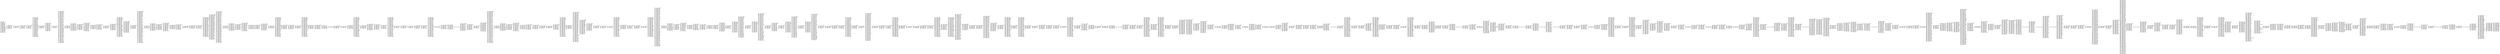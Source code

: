 digraph "graph.cfg.gv" {
	subgraph global {
		node [fontname=Courier fontsize=30.0 rank=same shape=box]
		block_0 [label="0: %00 = #0x1\l2: %01 = #0x40\l4: MSTORE(%01, %00)\l5: [NO_SSA] DUP1\l6: [NO_SSA] PUSH1\l8: [NO_SSA] DUP2\l9: [NO_SSA] MSTORE\la: [NO_SSA] PUSH1\lc: [NO_SSA] ADD\ld: [NO_SSA] PUSH2\l10: [NO_SSA] PUSH1\l12: [NO_SSA] SWAP2\l13: [NO_SSA] CODECOPY\l14: [NO_SSA] PUSH1\l16: [NO_SSA] PUSH2\l19: [NO_SSA] SWAP1\l1a: [NO_SSA] SWAP3\l1b: [NO_SSA] SWAP2\l1c: [NO_SSA] SWAP1\l1d: [NO_SSA] PUSH4\l22: [NO_SSA] AND\l23: [NO_SSA] JUMP\l"]
		block_24 [label="24: [NO_SSA] JUMPDEST\l25: [NO_SSA] SWAP1\l26: [NO_SSA] POP\l27: [NO_SSA] SWAP2\l28: [NO_SSA] SWAP1\l29: [NO_SSA] POP\l2a: [NO_SSA] JUMP\l"]
		block_2b [label="2b: [NO_SSA] JUMPDEST\l2c: [NO_SSA] PUSH2\l2f: [NO_SSA] PUSH2\l32: [NO_SSA] JUMP\l"]
		block_33 [label="33: [NO_SSA] JUMPDEST\l34: [NO_SSA] PUSH20\l49: [NO_SSA] AND\l4a: [NO_SSA] PUSH2\l4d: [NO_SSA] PUSH2\l50: [NO_SSA] JUMP\l"]
		block_51 [label="51: [NO_SSA] JUMPDEST\l52: [NO_SSA] PUSH20\l67: [NO_SSA] AND\l68: [NO_SSA] EQ\l69: [NO_SSA] PUSH2\l6c: [NO_SSA] JUMPI\l"]
		block_6d [label="6d: [NO_SSA] PUSH1\l6f: [NO_SSA] MLOAD\l70: [NO_SSA] PUSH32\l91: [NO_SSA] DUP2\l92: [NO_SSA] MSTORE\l93: [NO_SSA] PUSH1\l95: [NO_SSA] ADD\l96: [NO_SSA] DUP1\l97: [NO_SSA] DUP1\l98: [NO_SSA] PUSH1\l9a: [NO_SSA] ADD\l9b: [NO_SSA] DUP3\l9c: [NO_SSA] DUP2\l9d: [NO_SSA] SUB\l9e: [NO_SSA] DUP3\l9f: [NO_SSA] MSTORE\la0: [NO_SSA] PUSH1\la2: [NO_SSA] DUP2\la3: [NO_SSA] MSTORE\la4: [NO_SSA] PUSH1\la6: [NO_SSA] ADD\la7: [NO_SSA] DUP1\la8: [NO_SSA] PUSH32\lc9: [NO_SSA] DUP2\lca: [NO_SSA] MSTORE\lcb: [NO_SSA] POP\lcc: [NO_SSA] PUSH1\lce: [NO_SSA] ADD\lcf: [NO_SSA] SWAP2\ld0: [NO_SSA] POP\ld1: [NO_SSA] POP\ld2: [NO_SSA] PUSH1\ld4: [NO_SSA] MLOAD\ld5: [NO_SSA] DUP1\ld6: [NO_SSA] SWAP2\ld7: [NO_SSA] SUB\ld8: [NO_SSA] SWAP1\ld9: [NO_SSA] REVERT\l"]
		block_da [label="da: [NO_SSA] JUMPDEST\ldb: [NO_SSA] PUSH2\lde: [NO_SSA] DUP2\ldf: [NO_SSA] PUSH2\le2: [NO_SSA] JUMP\l"]
		block_e3 [label="e3: [NO_SSA] JUMPDEST\le4: [NO_SSA] DUP1\le5: [NO_SSA] PUSH1\le7: [NO_SSA] SWAP1\le8: [NO_SSA] DUP1\le9: [NO_SSA] MLOAD\lea: [NO_SSA] SWAP1\leb: [NO_SSA] PUSH1\led: [NO_SSA] ADD\lee: [NO_SSA] SWAP1\lef: [NO_SSA] PUSH2\lf2: [NO_SSA] SWAP3\lf3: [NO_SSA] SWAP2\lf4: [NO_SSA] SWAP1\lf5: [NO_SSA] PUSH2\lf8: [NO_SSA] JUMP\l"]
		block_f9 [label="f9: [NO_SSA] JUMPDEST\lfa: [NO_SSA] POP\lfb: [NO_SSA] POP\lfc: [NO_SSA] JUMP\l"]
		block_fd [label="fd: [NO_SSA] JUMPDEST\lfe: [NO_SSA] PUSH1\l100: [NO_SSA] PUSH1\l102: [NO_SSA] DUP1\l103: [NO_SSA] SLOAD\l104: [NO_SSA] PUSH1\l106: [NO_SSA] DUP2\l107: [NO_SSA] PUSH1\l109: [NO_SSA] AND\l10a: [NO_SSA] ISZERO\l10b: [NO_SSA] PUSH2\l10e: [NO_SSA] MUL\l10f: [NO_SSA] SUB\l110: [NO_SSA] AND\l111: [NO_SSA] PUSH1\l113: [NO_SSA] SWAP1\l114: [NO_SSA] DIV\l115: [NO_SSA] DUP1\l116: [NO_SSA] PUSH1\l118: [NO_SSA] ADD\l119: [NO_SSA] PUSH1\l11b: [NO_SSA] DUP1\l11c: [NO_SSA] SWAP2\l11d: [NO_SSA] DIV\l11e: [NO_SSA] MUL\l11f: [NO_SSA] PUSH1\l121: [NO_SSA] ADD\l122: [NO_SSA] PUSH1\l124: [NO_SSA] MLOAD\l125: [NO_SSA] SWAP1\l126: [NO_SSA] DUP2\l127: [NO_SSA] ADD\l128: [NO_SSA] PUSH1\l12a: [NO_SSA] MSTORE\l12b: [NO_SSA] DUP1\l12c: [NO_SSA] SWAP3\l12d: [NO_SSA] SWAP2\l12e: [NO_SSA] SWAP1\l12f: [NO_SSA] DUP2\l130: [NO_SSA] DUP2\l131: [NO_SSA] MSTORE\l132: [NO_SSA] PUSH1\l134: [NO_SSA] ADD\l135: [NO_SSA] DUP3\l136: [NO_SSA] DUP1\l137: [NO_SSA] SLOAD\l138: [NO_SSA] PUSH1\l13a: [NO_SSA] DUP2\l13b: [NO_SSA] PUSH1\l13d: [NO_SSA] AND\l13e: [NO_SSA] ISZERO\l13f: [NO_SSA] PUSH2\l142: [NO_SSA] MUL\l143: [NO_SSA] SUB\l144: [NO_SSA] AND\l145: [NO_SSA] PUSH1\l147: [NO_SSA] SWAP1\l148: [NO_SSA] DIV\l149: [NO_SSA] DUP1\l14a: [NO_SSA] ISZERO\l14b: [NO_SSA] PUSH2\l14e: [NO_SSA] JUMPI\l"]
		block_14f [label="14f: [NO_SSA] DUP1\l150: [NO_SSA] PUSH1\l152: [NO_SSA] LT\l153: [NO_SSA] PUSH2\l156: [NO_SSA] JUMPI\l"]
		block_157 [label="157: [NO_SSA] PUSH2\l15a: [NO_SSA] DUP1\l15b: [NO_SSA] DUP4\l15c: [NO_SSA] SLOAD\l15d: [NO_SSA] DIV\l15e: [NO_SSA] MUL\l15f: [NO_SSA] DUP4\l160: [NO_SSA] MSTORE\l161: [NO_SSA] SWAP2\l162: [NO_SSA] PUSH1\l164: [NO_SSA] ADD\l165: [NO_SSA] SWAP2\l166: [NO_SSA] PUSH2\l169: [NO_SSA] JUMP\l"]
		block_16a [label="16a: [NO_SSA] JUMPDEST\l16b: [NO_SSA] DUP3\l16c: [NO_SSA] ADD\l16d: [NO_SSA] SWAP2\l16e: [NO_SSA] SWAP1\l16f: [NO_SSA] PUSH1\l171: [NO_SSA] MSTORE\l172: [NO_SSA] PUSH1\l174: [NO_SSA] PUSH1\l176: [NO_SSA] SHA3\l177: [NO_SSA] SWAP1\l"]
		block_178 [label="178: [NO_SSA] JUMPDEST\l179: [NO_SSA] DUP2\l17a: [NO_SSA] SLOAD\l17b: [NO_SSA] DUP2\l17c: [NO_SSA] MSTORE\l17d: [NO_SSA] SWAP1\l17e: [NO_SSA] PUSH1\l180: [NO_SSA] ADD\l181: [NO_SSA] SWAP1\l182: [NO_SSA] PUSH1\l184: [NO_SSA] ADD\l185: [NO_SSA] DUP1\l186: [NO_SSA] DUP4\l187: [NO_SSA] GT\l188: [NO_SSA] PUSH2\l18b: [NO_SSA] JUMPI\l"]
		block_18c [label="18c: [NO_SSA] DUP3\l18d: [NO_SSA] SWAP1\l18e: [NO_SSA] SUB\l18f: [NO_SSA] PUSH1\l191: [NO_SSA] AND\l192: [NO_SSA] DUP3\l193: [NO_SSA] ADD\l194: [NO_SSA] SWAP2\l"]
		block_195 [label="195: [NO_SSA] JUMPDEST\l196: [NO_SSA] POP\l197: [NO_SSA] POP\l198: [NO_SSA] POP\l199: [NO_SSA] POP\l19a: [NO_SSA] POP\l19b: [NO_SSA] SWAP1\l19c: [NO_SSA] POP\l19d: [NO_SSA] SWAP1\l19e: [NO_SSA] JUMP\l"]
		block_19f [label="19f: [NO_SSA] JUMPDEST\l1a0: [NO_SSA] PUSH1\l1a2: [NO_SSA] SLOAD\l1a3: [NO_SSA] DUP2\l1a4: [NO_SSA] JUMP\l"]
		block_1a5 [label="1a5: [NO_SSA] JUMPDEST\l1a6: [NO_SSA] PUSH1\l1a8: [NO_SSA] DUP1\l1a9: [NO_SSA] PUSH20\l1be: [NO_SSA] AND\l1bf: [NO_SSA] DUP3\l1c0: [NO_SSA] PUSH20\l1d5: [NO_SSA] AND\l1d6: [NO_SSA] EQ\l1d7: [NO_SSA] ISZERO\l1d8: [NO_SSA] PUSH2\l1db: [NO_SSA] JUMPI\l"]
		block_1dc [label="1dc: [NO_SSA] PUSH1\l1de: [NO_SSA] MLOAD\l1df: [NO_SSA] PUSH32\l200: [NO_SSA] DUP2\l201: [NO_SSA] MSTORE\l202: [NO_SSA] PUSH1\l204: [NO_SSA] ADD\l205: [NO_SSA] DUP1\l206: [NO_SSA] DUP1\l207: [NO_SSA] PUSH1\l209: [NO_SSA] ADD\l20a: [NO_SSA] DUP3\l20b: [NO_SSA] DUP2\l20c: [NO_SSA] SUB\l20d: [NO_SSA] DUP3\l20e: [NO_SSA] MSTORE\l20f: [NO_SSA] PUSH1\l211: [NO_SSA] DUP2\l212: [NO_SSA] MSTORE\l213: [NO_SSA] PUSH1\l215: [NO_SSA] ADD\l216: [NO_SSA] DUP1\l217: [NO_SSA] PUSH2\l21a: [NO_SSA] PUSH1\l21c: [NO_SSA] SWAP2\l21d: [NO_SSA] CODECOPY\l21e: [NO_SSA] PUSH1\l220: [NO_SSA] ADD\l221: [NO_SSA] SWAP2\l222: [NO_SSA] POP\l223: [NO_SSA] POP\l224: [NO_SSA] PUSH1\l226: [NO_SSA] MLOAD\l227: [NO_SSA] DUP1\l228: [NO_SSA] SWAP2\l229: [NO_SSA] SUB\l22a: [NO_SSA] SWAP1\l22b: [NO_SSA] REVERT\l"]
		block_22c [label="22c: [NO_SSA] JUMPDEST\l22d: [NO_SSA] PUSH2\l230: [NO_SSA] PUSH1\l232: [NO_SSA] PUSH1\l234: [NO_SSA] DUP5\l235: [NO_SSA] PUSH20\l24a: [NO_SSA] AND\l24b: [NO_SSA] PUSH20\l260: [NO_SSA] AND\l261: [NO_SSA] DUP2\l262: [NO_SSA] MSTORE\l263: [NO_SSA] PUSH1\l265: [NO_SSA] ADD\l266: [NO_SSA] SWAP1\l267: [NO_SSA] DUP2\l268: [NO_SSA] MSTORE\l269: [NO_SSA] PUSH1\l26b: [NO_SSA] ADD\l26c: [NO_SSA] PUSH1\l26e: [NO_SSA] SHA3\l26f: [NO_SSA] PUSH2\l272: [NO_SSA] JUMP\l"]
		block_273 [label="273: [NO_SSA] JUMPDEST\l274: [NO_SSA] SWAP1\l275: [NO_SSA] POP\l276: [NO_SSA] SWAP2\l277: [NO_SSA] SWAP1\l278: [NO_SSA] POP\l279: [NO_SSA] JUMP\l"]
		block_27a [label="27a: [NO_SSA] JUMPDEST\l27b: [NO_SSA] PUSH1\l27d: [NO_SSA] PUSH1\l27f: [NO_SSA] DUP1\l280: [NO_SSA] SLOAD\l281: [NO_SSA] PUSH1\l283: [NO_SSA] DUP2\l284: [NO_SSA] PUSH1\l286: [NO_SSA] AND\l287: [NO_SSA] ISZERO\l288: [NO_SSA] PUSH2\l28b: [NO_SSA] MUL\l28c: [NO_SSA] SUB\l28d: [NO_SSA] AND\l28e: [NO_SSA] PUSH1\l290: [NO_SSA] SWAP1\l291: [NO_SSA] DIV\l292: [NO_SSA] DUP1\l293: [NO_SSA] PUSH1\l295: [NO_SSA] ADD\l296: [NO_SSA] PUSH1\l298: [NO_SSA] DUP1\l299: [NO_SSA] SWAP2\l29a: [NO_SSA] DIV\l29b: [NO_SSA] MUL\l29c: [NO_SSA] PUSH1\l29e: [NO_SSA] ADD\l29f: [NO_SSA] PUSH1\l2a1: [NO_SSA] MLOAD\l2a2: [NO_SSA] SWAP1\l2a3: [NO_SSA] DUP2\l2a4: [NO_SSA] ADD\l2a5: [NO_SSA] PUSH1\l2a7: [NO_SSA] MSTORE\l2a8: [NO_SSA] DUP1\l2a9: [NO_SSA] SWAP3\l2aa: [NO_SSA] SWAP2\l2ab: [NO_SSA] SWAP1\l2ac: [NO_SSA] DUP2\l2ad: [NO_SSA] DUP2\l2ae: [NO_SSA] MSTORE\l2af: [NO_SSA] PUSH1\l2b1: [NO_SSA] ADD\l2b2: [NO_SSA] DUP3\l2b3: [NO_SSA] DUP1\l2b4: [NO_SSA] SLOAD\l2b5: [NO_SSA] PUSH1\l2b7: [NO_SSA] DUP2\l2b8: [NO_SSA] PUSH1\l2ba: [NO_SSA] AND\l2bb: [NO_SSA] ISZERO\l2bc: [NO_SSA] PUSH2\l2bf: [NO_SSA] MUL\l2c0: [NO_SSA] SUB\l2c1: [NO_SSA] AND\l2c2: [NO_SSA] PUSH1\l2c4: [NO_SSA] SWAP1\l2c5: [NO_SSA] DIV\l2c6: [NO_SSA] DUP1\l2c7: [NO_SSA] ISZERO\l2c8: [NO_SSA] PUSH2\l2cb: [NO_SSA] JUMPI\l"]
		block_2cc [label="2cc: [NO_SSA] DUP1\l2cd: [NO_SSA] PUSH1\l2cf: [NO_SSA] LT\l2d0: [NO_SSA] PUSH2\l2d3: [NO_SSA] JUMPI\l"]
		block_2d4 [label="2d4: [NO_SSA] PUSH2\l2d7: [NO_SSA] DUP1\l2d8: [NO_SSA] DUP4\l2d9: [NO_SSA] SLOAD\l2da: [NO_SSA] DIV\l2db: [NO_SSA] MUL\l2dc: [NO_SSA] DUP4\l2dd: [NO_SSA] MSTORE\l2de: [NO_SSA] SWAP2\l2df: [NO_SSA] PUSH1\l2e1: [NO_SSA] ADD\l2e2: [NO_SSA] SWAP2\l2e3: [NO_SSA] PUSH2\l2e6: [NO_SSA] JUMP\l"]
		block_2e7 [label="2e7: [NO_SSA] JUMPDEST\l2e8: [NO_SSA] DUP3\l2e9: [NO_SSA] ADD\l2ea: [NO_SSA] SWAP2\l2eb: [NO_SSA] SWAP1\l2ec: [NO_SSA] PUSH1\l2ee: [NO_SSA] MSTORE\l2ef: [NO_SSA] PUSH1\l2f1: [NO_SSA] PUSH1\l2f3: [NO_SSA] SHA3\l2f4: [NO_SSA] SWAP1\l"]
		block_2f5 [label="2f5: [NO_SSA] JUMPDEST\l2f6: [NO_SSA] DUP2\l2f7: [NO_SSA] SLOAD\l2f8: [NO_SSA] DUP2\l2f9: [NO_SSA] MSTORE\l2fa: [NO_SSA] SWAP1\l2fb: [NO_SSA] PUSH1\l2fd: [NO_SSA] ADD\l2fe: [NO_SSA] SWAP1\l2ff: [NO_SSA] PUSH1\l301: [NO_SSA] ADD\l302: [NO_SSA] DUP1\l303: [NO_SSA] DUP4\l304: [NO_SSA] GT\l305: [NO_SSA] PUSH2\l308: [NO_SSA] JUMPI\l"]
		block_309 [label="309: [NO_SSA] DUP3\l30a: [NO_SSA] SWAP1\l30b: [NO_SSA] SUB\l30c: [NO_SSA] PUSH1\l30e: [NO_SSA] AND\l30f: [NO_SSA] DUP3\l310: [NO_SSA] ADD\l311: [NO_SSA] SWAP2\l"]
		block_312 [label="312: [NO_SSA] JUMPDEST\l313: [NO_SSA] POP\l314: [NO_SSA] POP\l315: [NO_SSA] POP\l316: [NO_SSA] POP\l317: [NO_SSA] POP\l318: [NO_SSA] SWAP1\l319: [NO_SSA] POP\l31a: [NO_SSA] SWAP1\l31b: [NO_SSA] JUMP\l"]
		block_31c [label="31c: [NO_SSA] JUMPDEST\l31d: [NO_SSA] PUSH2\l320: [NO_SSA] PUSH2\l323: [NO_SSA] JUMP\l"]
		block_324 [label="324: [NO_SSA] JUMPDEST\l325: [NO_SSA] PUSH20\l33a: [NO_SSA] AND\l33b: [NO_SSA] PUSH2\l33e: [NO_SSA] PUSH2\l341: [NO_SSA] JUMP\l"]
		block_342 [label="342: [NO_SSA] JUMPDEST\l343: [NO_SSA] PUSH20\l358: [NO_SSA] AND\l359: [NO_SSA] EQ\l35a: [NO_SSA] PUSH2\l35d: [NO_SSA] JUMPI\l"]
		block_35e [label="35e: [NO_SSA] PUSH1\l360: [NO_SSA] MLOAD\l361: [NO_SSA] PUSH32\l382: [NO_SSA] DUP2\l383: [NO_SSA] MSTORE\l384: [NO_SSA] PUSH1\l386: [NO_SSA] ADD\l387: [NO_SSA] DUP1\l388: [NO_SSA] DUP1\l389: [NO_SSA] PUSH1\l38b: [NO_SSA] ADD\l38c: [NO_SSA] DUP3\l38d: [NO_SSA] DUP2\l38e: [NO_SSA] SUB\l38f: [NO_SSA] DUP3\l390: [NO_SSA] MSTORE\l391: [NO_SSA] PUSH1\l393: [NO_SSA] DUP2\l394: [NO_SSA] MSTORE\l395: [NO_SSA] PUSH1\l397: [NO_SSA] ADD\l398: [NO_SSA] DUP1\l399: [NO_SSA] PUSH32\l3ba: [NO_SSA] DUP2\l3bb: [NO_SSA] MSTORE\l3bc: [NO_SSA] POP\l3bd: [NO_SSA] PUSH1\l3bf: [NO_SSA] ADD\l3c0: [NO_SSA] SWAP2\l3c1: [NO_SSA] POP\l3c2: [NO_SSA] POP\l3c3: [NO_SSA] PUSH1\l3c5: [NO_SSA] MLOAD\l3c6: [NO_SSA] DUP1\l3c7: [NO_SSA] SWAP2\l3c8: [NO_SSA] SUB\l3c9: [NO_SSA] SWAP1\l3ca: [NO_SSA] REVERT\l"]
		block_3cb [label="3cb: [NO_SSA] JUMPDEST\l3cc: [NO_SSA] PUSH1\l3ce: [NO_SSA] PUSH20\l3e3: [NO_SSA] AND\l3e4: [NO_SSA] PUSH1\l3e6: [NO_SSA] PUSH1\l3e8: [NO_SSA] SWAP1\l3e9: [NO_SSA] SLOAD\l3ea: [NO_SSA] SWAP1\l3eb: [NO_SSA] PUSH2\l3ee: [NO_SSA] EXP\l3ef: [NO_SSA] SWAP1\l3f0: [NO_SSA] DIV\l3f1: [NO_SSA] PUSH20\l406: [NO_SSA] AND\l407: [NO_SSA] PUSH20\l41c: [NO_SSA] AND\l41d: [NO_SSA] PUSH32\l43e: [NO_SSA] PUSH1\l440: [NO_SSA] MLOAD\l441: [NO_SSA] PUSH1\l443: [NO_SSA] MLOAD\l444: [NO_SSA] DUP1\l445: [NO_SSA] SWAP2\l446: [NO_SSA] SUB\l447: [NO_SSA] SWAP1\l448: [NO_SSA] LOG3\l449: [NO_SSA] PUSH1\l44b: [NO_SSA] PUSH1\l44d: [NO_SSA] PUSH1\l44f: [NO_SSA] PUSH2\l452: [NO_SSA] EXP\l453: [NO_SSA] DUP2\l454: [NO_SSA] SLOAD\l455: [NO_SSA] DUP2\l456: [NO_SSA] PUSH20\l46b: [NO_SSA] MUL\l46c: [NO_SSA] NOT\l46d: [NO_SSA] AND\l46e: [NO_SSA] SWAP1\l46f: [NO_SSA] DUP4\l470: [NO_SSA] PUSH20\l485: [NO_SSA] AND\l486: [NO_SSA] MUL\l487: [NO_SSA] OR\l488: [NO_SSA] SWAP1\l489: [NO_SSA] SSTORE\l48a: [NO_SSA] POP\l48b: [NO_SSA] JUMP\l"]
		block_48c [label="48c: [NO_SSA] JUMPDEST\l48d: [NO_SSA] PUSH1\l48f: [NO_SSA] DUP1\l490: [NO_SSA] SLOAD\l491: [NO_SSA] PUSH1\l493: [NO_SSA] DUP2\l494: [NO_SSA] PUSH1\l496: [NO_SSA] AND\l497: [NO_SSA] ISZERO\l498: [NO_SSA] PUSH2\l49b: [NO_SSA] MUL\l49c: [NO_SSA] SUB\l49d: [NO_SSA] AND\l49e: [NO_SSA] PUSH1\l4a0: [NO_SSA] SWAP1\l4a1: [NO_SSA] DIV\l4a2: [NO_SSA] DUP1\l4a3: [NO_SSA] PUSH1\l4a5: [NO_SSA] ADD\l4a6: [NO_SSA] PUSH1\l4a8: [NO_SSA] DUP1\l4a9: [NO_SSA] SWAP2\l4aa: [NO_SSA] DIV\l4ab: [NO_SSA] MUL\l4ac: [NO_SSA] PUSH1\l4ae: [NO_SSA] ADD\l4af: [NO_SSA] PUSH1\l4b1: [NO_SSA] MLOAD\l4b2: [NO_SSA] SWAP1\l4b3: [NO_SSA] DUP2\l4b4: [NO_SSA] ADD\l4b5: [NO_SSA] PUSH1\l4b7: [NO_SSA] MSTORE\l4b8: [NO_SSA] DUP1\l4b9: [NO_SSA] SWAP3\l4ba: [NO_SSA] SWAP2\l4bb: [NO_SSA] SWAP1\l4bc: [NO_SSA] DUP2\l4bd: [NO_SSA] DUP2\l4be: [NO_SSA] MSTORE\l4bf: [NO_SSA] PUSH1\l4c1: [NO_SSA] ADD\l4c2: [NO_SSA] DUP3\l4c3: [NO_SSA] DUP1\l4c4: [NO_SSA] SLOAD\l4c5: [NO_SSA] PUSH1\l4c7: [NO_SSA] DUP2\l4c8: [NO_SSA] PUSH1\l4ca: [NO_SSA] AND\l4cb: [NO_SSA] ISZERO\l4cc: [NO_SSA] PUSH2\l4cf: [NO_SSA] MUL\l4d0: [NO_SSA] SUB\l4d1: [NO_SSA] AND\l4d2: [NO_SSA] PUSH1\l4d4: [NO_SSA] SWAP1\l4d5: [NO_SSA] DIV\l4d6: [NO_SSA] DUP1\l4d7: [NO_SSA] ISZERO\l4d8: [NO_SSA] PUSH2\l4db: [NO_SSA] JUMPI\l"]
		block_4dc [label="4dc: [NO_SSA] DUP1\l4dd: [NO_SSA] PUSH1\l4df: [NO_SSA] LT\l4e0: [NO_SSA] PUSH2\l4e3: [NO_SSA] JUMPI\l"]
		block_4e4 [label="4e4: [NO_SSA] PUSH2\l4e7: [NO_SSA] DUP1\l4e8: [NO_SSA] DUP4\l4e9: [NO_SSA] SLOAD\l4ea: [NO_SSA] DIV\l4eb: [NO_SSA] MUL\l4ec: [NO_SSA] DUP4\l4ed: [NO_SSA] MSTORE\l4ee: [NO_SSA] SWAP2\l4ef: [NO_SSA] PUSH1\l4f1: [NO_SSA] ADD\l4f2: [NO_SSA] SWAP2\l4f3: [NO_SSA] PUSH2\l4f6: [NO_SSA] JUMP\l"]
		block_4f7 [label="4f7: [NO_SSA] JUMPDEST\l4f8: [NO_SSA] DUP3\l4f9: [NO_SSA] ADD\l4fa: [NO_SSA] SWAP2\l4fb: [NO_SSA] SWAP1\l4fc: [NO_SSA] PUSH1\l4fe: [NO_SSA] MSTORE\l4ff: [NO_SSA] PUSH1\l501: [NO_SSA] PUSH1\l503: [NO_SSA] SHA3\l504: [NO_SSA] SWAP1\l"]
		block_505 [label="505: [NO_SSA] JUMPDEST\l506: [NO_SSA] DUP2\l507: [NO_SSA] SLOAD\l508: [NO_SSA] DUP2\l509: [NO_SSA] MSTORE\l50a: [NO_SSA] SWAP1\l50b: [NO_SSA] PUSH1\l50d: [NO_SSA] ADD\l50e: [NO_SSA] SWAP1\l50f: [NO_SSA] PUSH1\l511: [NO_SSA] ADD\l512: [NO_SSA] DUP1\l513: [NO_SSA] DUP4\l514: [NO_SSA] GT\l515: [NO_SSA] PUSH2\l518: [NO_SSA] JUMPI\l"]
		block_519 [label="519: [NO_SSA] DUP3\l51a: [NO_SSA] SWAP1\l51b: [NO_SSA] SUB\l51c: [NO_SSA] PUSH1\l51e: [NO_SSA] AND\l51f: [NO_SSA] DUP3\l520: [NO_SSA] ADD\l521: [NO_SSA] SWAP2\l"]
		block_522 [label="522: [NO_SSA] JUMPDEST\l523: [NO_SSA] POP\l524: [NO_SSA] POP\l525: [NO_SSA] POP\l526: [NO_SSA] POP\l527: [NO_SSA] POP\l528: [NO_SSA] DUP2\l529: [NO_SSA] JUMP\l"]
		block_52a [label="52a: [NO_SSA] JUMPDEST\l52b: [NO_SSA] CALLVALUE\l52c: [NO_SSA] PUSH2\l52f: [NO_SSA] DUP3\l530: [NO_SSA] PUSH1\l532: [NO_SSA] SLOAD\l533: [NO_SSA] PUSH2\l536: [NO_SSA] SWAP1\l537: [NO_SSA] SWAP2\l538: [NO_SSA] SWAP1\l539: [NO_SSA] PUSH4\l53e: [NO_SSA] AND\l53f: [NO_SSA] JUMP\l"]
		block_540 [label="540: [NO_SSA] JUMPDEST\l541: [NO_SSA] GT\l542: [NO_SSA] ISZERO\l543: [NO_SSA] PUSH2\l546: [NO_SSA] JUMPI\l"]
		block_547 [label="547: [NO_SSA] PUSH1\l549: [NO_SSA] MLOAD\l54a: [NO_SSA] PUSH32\l56b: [NO_SSA] DUP2\l56c: [NO_SSA] MSTORE\l56d: [NO_SSA] PUSH1\l56f: [NO_SSA] ADD\l570: [NO_SSA] DUP1\l571: [NO_SSA] DUP1\l572: [NO_SSA] PUSH1\l574: [NO_SSA] ADD\l575: [NO_SSA] DUP3\l576: [NO_SSA] DUP2\l577: [NO_SSA] SUB\l578: [NO_SSA] DUP3\l579: [NO_SSA] MSTORE\l57a: [NO_SSA] PUSH1\l57c: [NO_SSA] DUP2\l57d: [NO_SSA] MSTORE\l57e: [NO_SSA] PUSH1\l580: [NO_SSA] ADD\l581: [NO_SSA] DUP1\l582: [NO_SSA] PUSH32\l5a3: [NO_SSA] DUP2\l5a4: [NO_SSA] MSTORE\l5a5: [NO_SSA] POP\l5a6: [NO_SSA] PUSH1\l5a8: [NO_SSA] ADD\l5a9: [NO_SSA] SWAP2\l5aa: [NO_SSA] POP\l5ab: [NO_SSA] POP\l5ac: [NO_SSA] PUSH1\l5ae: [NO_SSA] MLOAD\l5af: [NO_SSA] DUP1\l5b0: [NO_SSA] SWAP2\l5b1: [NO_SSA] SUB\l5b2: [NO_SSA] SWAP1\l5b3: [NO_SSA] REVERT\l"]
		block_5b4 [label="5b4: [NO_SSA] JUMPDEST\l5b5: [NO_SSA] PUSH1\l5b7: [NO_SSA] SLOAD\l5b8: [NO_SSA] PUSH2\l5bb: [NO_SSA] DUP3\l5bc: [NO_SSA] PUSH2\l5bf: [NO_SSA] PUSH2\l5c2: [NO_SSA] JUMP\l"]
		block_5c3 [label="5c3: [NO_SSA] JUMPDEST\l5c4: [NO_SSA] PUSH2\l5c7: [NO_SSA] SWAP1\l5c8: [NO_SSA] SWAP2\l5c9: [NO_SSA] SWAP1\l5ca: [NO_SSA] PUSH4\l5cf: [NO_SSA] AND\l5d0: [NO_SSA] JUMP\l"]
		block_5d1 [label="5d1: [NO_SSA] JUMPDEST\l5d2: [NO_SSA] GT\l5d3: [NO_SSA] ISZERO\l5d4: [NO_SSA] PUSH2\l5d7: [NO_SSA] JUMPI\l"]
		block_5d8 [label="5d8: [NO_SSA] PUSH1\l5da: [NO_SSA] MLOAD\l5db: [NO_SSA] PUSH32\l5fc: [NO_SSA] DUP2\l5fd: [NO_SSA] MSTORE\l5fe: [NO_SSA] PUSH1\l600: [NO_SSA] ADD\l601: [NO_SSA] DUP1\l602: [NO_SSA] DUP1\l603: [NO_SSA] PUSH1\l605: [NO_SSA] ADD\l606: [NO_SSA] DUP3\l607: [NO_SSA] DUP2\l608: [NO_SSA] SUB\l609: [NO_SSA] DUP3\l60a: [NO_SSA] MSTORE\l60b: [NO_SSA] PUSH1\l60d: [NO_SSA] DUP2\l60e: [NO_SSA] MSTORE\l60f: [NO_SSA] PUSH1\l611: [NO_SSA] ADD\l612: [NO_SSA] DUP1\l613: [NO_SSA] PUSH32\l634: [NO_SSA] DUP2\l635: [NO_SSA] MSTORE\l636: [NO_SSA] POP\l637: [NO_SSA] PUSH1\l639: [NO_SSA] ADD\l63a: [NO_SSA] SWAP2\l63b: [NO_SSA] POP\l63c: [NO_SSA] POP\l63d: [NO_SSA] PUSH1\l63f: [NO_SSA] MLOAD\l640: [NO_SSA] DUP1\l641: [NO_SSA] SWAP2\l642: [NO_SSA] SUB\l643: [NO_SSA] SWAP1\l644: [NO_SSA] REVERT\l"]
		block_645 [label="645: [NO_SSA] JUMPDEST\l646: [NO_SSA] PUSH1\l648: [NO_SSA] DUP1\l649: [NO_SSA] PUSH1\l64b: [NO_SSA] SLOAD\l64c: [NO_SSA] SWAP1\l64d: [NO_SSA] POP\l"]
		block_64e [label="64e: [NO_SSA] JUMPDEST\l64f: [NO_SSA] PUSH1\l651: [NO_SSA] SLOAD\l652: [NO_SSA] DUP2\l653: [NO_SSA] LT\l654: [NO_SSA] ISZERO\l655: [NO_SSA] PUSH2\l658: [NO_SSA] JUMPI\l"]
		block_659 [label="659: [NO_SSA] DUP3\l65a: [NO_SSA] DUP3\l65b: [NO_SSA] EQ\l65c: [NO_SSA] ISZERO\l65d: [NO_SSA] PUSH2\l660: [NO_SSA] JUMPI\l"]
		block_661 [label="661: [NO_SSA] PUSH2\l664: [NO_SSA] JUMP\l"]
		block_665 [label="665: [NO_SSA] JUMPDEST\l666: [NO_SSA] PUSH2\l669: [NO_SSA] DUP2\l66a: [NO_SSA] PUSH2\l66d: [NO_SSA] JUMP\l"]
		block_66e [label="66e: [NO_SSA] JUMPDEST\l66f: [NO_SSA] PUSH2\l672: [NO_SSA] JUMPI\l"]
		block_673 [label="673: [NO_SSA] PUSH1\l675: [NO_SSA] SLOAD\l676: [NO_SSA] DUP2\l677: [NO_SSA] GT\l678: [NO_SSA] ISZERO\l679: [NO_SSA] PUSH2\l67c: [NO_SSA] JUMPI\l"]
		block_67d [label="67d: [NO_SSA] PUSH1\l67f: [NO_SSA] MLOAD\l680: [NO_SSA] PUSH32\l6a1: [NO_SSA] DUP2\l6a2: [NO_SSA] MSTORE\l6a3: [NO_SSA] PUSH1\l6a5: [NO_SSA] ADD\l6a6: [NO_SSA] DUP1\l6a7: [NO_SSA] DUP1\l6a8: [NO_SSA] PUSH1\l6aa: [NO_SSA] ADD\l6ab: [NO_SSA] DUP3\l6ac: [NO_SSA] DUP2\l6ad: [NO_SSA] SUB\l6ae: [NO_SSA] DUP3\l6af: [NO_SSA] MSTORE\l6b0: [NO_SSA] PUSH1\l6b2: [NO_SSA] DUP2\l6b3: [NO_SSA] MSTORE\l6b4: [NO_SSA] PUSH1\l6b6: [NO_SSA] ADD\l6b7: [NO_SSA] DUP1\l6b8: [NO_SSA] PUSH2\l6bb: [NO_SSA] PUSH1\l6bd: [NO_SSA] SWAP2\l6be: [NO_SSA] CODECOPY\l6bf: [NO_SSA] PUSH1\l6c1: [NO_SSA] ADD\l6c2: [NO_SSA] SWAP2\l6c3: [NO_SSA] POP\l6c4: [NO_SSA] POP\l6c5: [NO_SSA] PUSH1\l6c7: [NO_SSA] MLOAD\l6c8: [NO_SSA] DUP1\l6c9: [NO_SSA] SWAP2\l6ca: [NO_SSA] SUB\l6cb: [NO_SSA] SWAP1\l6cc: [NO_SSA] REVERT\l"]
		block_6cd [label="6cd: [NO_SSA] JUMPDEST\l6ce: [NO_SSA] PUSH2\l6d1: [NO_SSA] CALLER\l6d2: [NO_SSA] DUP3\l6d3: [NO_SSA] PUSH2\l6d6: [NO_SSA] JUMP\l"]
		block_6d7 [label="6d7: [NO_SSA] JUMPDEST\l6d8: [NO_SSA] PUSH1\l6da: [NO_SSA] DUP3\l6db: [NO_SSA] ADD\l6dc: [NO_SSA] SWAP2\l6dd: [NO_SSA] POP\l6de: [NO_SSA] DUP1\l6df: [NO_SSA] PUSH1\l6e1: [NO_SSA] DUP2\l6e2: [NO_SSA] SWAP1\l6e3: [NO_SSA] SSTORE\l6e4: [NO_SSA] POP\l"]
		block_6e5 [label="6e5: [NO_SSA] JUMPDEST\l6e6: [NO_SSA] DUP1\l6e7: [NO_SSA] DUP1\l6e8: [NO_SSA] PUSH1\l6ea: [NO_SSA] ADD\l6eb: [NO_SSA] SWAP2\l6ec: [NO_SSA] POP\l6ed: [NO_SSA] POP\l6ee: [NO_SSA] PUSH2\l6f1: [NO_SSA] JUMP\l"]
		block_6f2 [label="6f2: [NO_SSA] JUMPDEST\l6f3: [NO_SSA] POP\l6f4: [NO_SSA] DUP2\l6f5: [NO_SSA] DUP2\l6f6: [NO_SSA] EQ\l6f7: [NO_SSA] PUSH2\l6fa: [NO_SSA] JUMPI\l"]
		block_6fb [label="6fb: [NO_SSA] PUSH1\l6fd: [NO_SSA] MLOAD\l6fe: [NO_SSA] PUSH32\l71f: [NO_SSA] DUP2\l720: [NO_SSA] MSTORE\l721: [NO_SSA] PUSH1\l723: [NO_SSA] ADD\l724: [NO_SSA] DUP1\l725: [NO_SSA] DUP1\l726: [NO_SSA] PUSH1\l728: [NO_SSA] ADD\l729: [NO_SSA] DUP3\l72a: [NO_SSA] DUP2\l72b: [NO_SSA] SUB\l72c: [NO_SSA] DUP3\l72d: [NO_SSA] MSTORE\l72e: [NO_SSA] PUSH1\l730: [NO_SSA] DUP2\l731: [NO_SSA] MSTORE\l732: [NO_SSA] PUSH1\l734: [NO_SSA] ADD\l735: [NO_SSA] DUP1\l736: [NO_SSA] PUSH32\l757: [NO_SSA] DUP2\l758: [NO_SSA] MSTORE\l759: [NO_SSA] POP\l75a: [NO_SSA] PUSH1\l75c: [NO_SSA] ADD\l75d: [NO_SSA] SWAP2\l75e: [NO_SSA] POP\l75f: [NO_SSA] POP\l760: [NO_SSA] PUSH1\l762: [NO_SSA] MLOAD\l763: [NO_SSA] DUP1\l764: [NO_SSA] SWAP2\l765: [NO_SSA] SUB\l766: [NO_SSA] SWAP1\l767: [NO_SSA] REVERT\l"]
		block_768 [label="768: [NO_SSA] JUMPDEST\l769: [NO_SSA] POP\l76a: [NO_SSA] POP\l76b: [NO_SSA] JUMP\l"]
		block_76c [label="76c: [NO_SSA] JUMPDEST\l76d: [NO_SSA] PUSH1\l76f: [NO_SSA] SLOAD\l770: [NO_SSA] DUP2\l771: [NO_SSA] JUMP\l"]
		block_772 [label="772: [NO_SSA] JUMPDEST\l773: [NO_SSA] PUSH2\l776: [NO_SSA] PUSH2\l779: [NO_SSA] JUMP\l"]
		block_77a [label="77a: [NO_SSA] JUMPDEST\l77b: [NO_SSA] PUSH20\l790: [NO_SSA] AND\l791: [NO_SSA] PUSH2\l794: [NO_SSA] PUSH2\l797: [NO_SSA] JUMP\l"]
		block_798 [label="798: [NO_SSA] JUMPDEST\l799: [NO_SSA] PUSH20\l7ae: [NO_SSA] AND\l7af: [NO_SSA] EQ\l7b0: [NO_SSA] PUSH2\l7b3: [NO_SSA] JUMPI\l"]
		block_7b4 [label="7b4: [NO_SSA] PUSH1\l7b6: [NO_SSA] MLOAD\l7b7: [NO_SSA] PUSH32\l7d8: [NO_SSA] DUP2\l7d9: [NO_SSA] MSTORE\l7da: [NO_SSA] PUSH1\l7dc: [NO_SSA] ADD\l7dd: [NO_SSA] DUP1\l7de: [NO_SSA] DUP1\l7df: [NO_SSA] PUSH1\l7e1: [NO_SSA] ADD\l7e2: [NO_SSA] DUP3\l7e3: [NO_SSA] DUP2\l7e4: [NO_SSA] SUB\l7e5: [NO_SSA] DUP3\l7e6: [NO_SSA] MSTORE\l7e7: [NO_SSA] PUSH1\l7e9: [NO_SSA] DUP2\l7ea: [NO_SSA] MSTORE\l7eb: [NO_SSA] PUSH1\l7ed: [NO_SSA] ADD\l7ee: [NO_SSA] DUP1\l7ef: [NO_SSA] PUSH32\l810: [NO_SSA] DUP2\l811: [NO_SSA] MSTORE\l812: [NO_SSA] POP\l813: [NO_SSA] PUSH1\l815: [NO_SSA] ADD\l816: [NO_SSA] SWAP2\l817: [NO_SSA] POP\l818: [NO_SSA] POP\l819: [NO_SSA] PUSH1\l81b: [NO_SSA] MLOAD\l81c: [NO_SSA] DUP1\l81d: [NO_SSA] SWAP2\l81e: [NO_SSA] SUB\l81f: [NO_SSA] SWAP1\l820: [NO_SSA] REVERT\l"]
		block_821 [label="821: [NO_SSA] JUMPDEST\l822: [NO_SSA] PUSH1\l"]
		block_824 [label="824: [NO_SSA] JUMPDEST\l825: [NO_SSA] DUP3\l826: [NO_SSA] MLOAD\l827: [NO_SSA] DUP2\l828: [NO_SSA] LT\l829: [NO_SSA] ISZERO\l82a: [NO_SSA] PUSH2\l82d: [NO_SSA] JUMPI\l"]
		block_82e [label="82e: [NO_SSA] PUSH1\l830: [NO_SSA] DUP4\l831: [NO_SSA] DUP3\l832: [NO_SSA] DUP2\l833: [NO_SSA] MLOAD\l834: [NO_SSA] DUP2\l835: [NO_SSA] LT\l836: [NO_SSA] PUSH2\l839: [NO_SSA] JUMPI\l"]
		block_83a [label="83a: [NO_SSA] INVALID\l"]
		block_83b [label="83b: [NO_SSA] JUMPDEST\l83c: [NO_SSA] PUSH1\l83e: [NO_SSA] MUL\l83f: [NO_SSA] PUSH1\l841: [NO_SSA] ADD\l842: [NO_SSA] ADD\l843: [NO_SSA] MLOAD\l844: [NO_SSA] SWAP1\l845: [NO_SSA] POP\l846: [NO_SSA] PUSH2\l849: [NO_SSA] DUP4\l84a: [NO_SSA] DUP3\l84b: [NO_SSA] PUSH2\l84e: [NO_SSA] JUMP\l"]
		block_84f [label="84f: [NO_SSA] JUMPDEST\l850: [NO_SSA] POP\l851: [NO_SSA] DUP1\l852: [NO_SSA] DUP1\l853: [NO_SSA] PUSH1\l855: [NO_SSA] ADD\l856: [NO_SSA] SWAP2\l857: [NO_SSA] POP\l858: [NO_SSA] POP\l859: [NO_SSA] PUSH2\l85c: [NO_SSA] JUMP\l"]
		block_85d [label="85d: [NO_SSA] JUMPDEST\l85e: [NO_SSA] POP\l85f: [NO_SSA] POP\l860: [NO_SSA] POP\l861: [NO_SSA] JUMP\l"]
		block_862 [label="862: [NO_SSA] JUMPDEST\l863: [NO_SSA] PUSH1\l865: [NO_SSA] PUSH1\l867: [NO_SSA] PUSH1\l869: [NO_SSA] SWAP1\l86a: [NO_SSA] SLOAD\l86b: [NO_SSA] SWAP1\l86c: [NO_SSA] PUSH2\l86f: [NO_SSA] EXP\l870: [NO_SSA] SWAP1\l871: [NO_SSA] DIV\l872: [NO_SSA] PUSH20\l887: [NO_SSA] AND\l888: [NO_SSA] SWAP1\l889: [NO_SSA] POP\l88a: [NO_SSA] SWAP1\l88b: [NO_SSA] JUMP\l"]
		block_88c [label="88c: [NO_SSA] JUMPDEST\l88d: [NO_SSA] PUSH1\l88f: [NO_SSA] PUSH1\l891: [NO_SSA] DUP1\l892: [NO_SSA] SLOAD\l893: [NO_SSA] PUSH1\l895: [NO_SSA] DUP2\l896: [NO_SSA] PUSH1\l898: [NO_SSA] AND\l899: [NO_SSA] ISZERO\l89a: [NO_SSA] PUSH2\l89d: [NO_SSA] MUL\l89e: [NO_SSA] SUB\l89f: [NO_SSA] AND\l8a0: [NO_SSA] PUSH1\l8a2: [NO_SSA] SWAP1\l8a3: [NO_SSA] DIV\l8a4: [NO_SSA] DUP1\l8a5: [NO_SSA] PUSH1\l8a7: [NO_SSA] ADD\l8a8: [NO_SSA] PUSH1\l8aa: [NO_SSA] DUP1\l8ab: [NO_SSA] SWAP2\l8ac: [NO_SSA] DIV\l8ad: [NO_SSA] MUL\l8ae: [NO_SSA] PUSH1\l8b0: [NO_SSA] ADD\l8b1: [NO_SSA] PUSH1\l8b3: [NO_SSA] MLOAD\l8b4: [NO_SSA] SWAP1\l8b5: [NO_SSA] DUP2\l8b6: [NO_SSA] ADD\l8b7: [NO_SSA] PUSH1\l8b9: [NO_SSA] MSTORE\l8ba: [NO_SSA] DUP1\l8bb: [NO_SSA] SWAP3\l8bc: [NO_SSA] SWAP2\l8bd: [NO_SSA] SWAP1\l8be: [NO_SSA] DUP2\l8bf: [NO_SSA] DUP2\l8c0: [NO_SSA] MSTORE\l8c1: [NO_SSA] PUSH1\l8c3: [NO_SSA] ADD\l8c4: [NO_SSA] DUP3\l8c5: [NO_SSA] DUP1\l8c6: [NO_SSA] SLOAD\l8c7: [NO_SSA] PUSH1\l8c9: [NO_SSA] DUP2\l8ca: [NO_SSA] PUSH1\l8cc: [NO_SSA] AND\l8cd: [NO_SSA] ISZERO\l8ce: [NO_SSA] PUSH2\l8d1: [NO_SSA] MUL\l8d2: [NO_SSA] SUB\l8d3: [NO_SSA] AND\l8d4: [NO_SSA] PUSH1\l8d6: [NO_SSA] SWAP1\l8d7: [NO_SSA] DIV\l8d8: [NO_SSA] DUP1\l8d9: [NO_SSA] ISZERO\l8da: [NO_SSA] PUSH2\l8dd: [NO_SSA] JUMPI\l"]
		block_8de [label="8de: [NO_SSA] DUP1\l8df: [NO_SSA] PUSH1\l8e1: [NO_SSA] LT\l8e2: [NO_SSA] PUSH2\l8e5: [NO_SSA] JUMPI\l"]
		block_8e6 [label="8e6: [NO_SSA] PUSH2\l8e9: [NO_SSA] DUP1\l8ea: [NO_SSA] DUP4\l8eb: [NO_SSA] SLOAD\l8ec: [NO_SSA] DIV\l8ed: [NO_SSA] MUL\l8ee: [NO_SSA] DUP4\l8ef: [NO_SSA] MSTORE\l8f0: [NO_SSA] SWAP2\l8f1: [NO_SSA] PUSH1\l8f3: [NO_SSA] ADD\l8f4: [NO_SSA] SWAP2\l8f5: [NO_SSA] PUSH2\l8f8: [NO_SSA] JUMP\l"]
		block_8f9 [label="8f9: [NO_SSA] JUMPDEST\l8fa: [NO_SSA] DUP3\l8fb: [NO_SSA] ADD\l8fc: [NO_SSA] SWAP2\l8fd: [NO_SSA] SWAP1\l8fe: [NO_SSA] PUSH1\l900: [NO_SSA] MSTORE\l901: [NO_SSA] PUSH1\l903: [NO_SSA] PUSH1\l905: [NO_SSA] SHA3\l906: [NO_SSA] SWAP1\l"]
		block_907 [label="907: [NO_SSA] JUMPDEST\l908: [NO_SSA] DUP2\l909: [NO_SSA] SLOAD\l90a: [NO_SSA] DUP2\l90b: [NO_SSA] MSTORE\l90c: [NO_SSA] SWAP1\l90d: [NO_SSA] PUSH1\l90f: [NO_SSA] ADD\l910: [NO_SSA] SWAP1\l911: [NO_SSA] PUSH1\l913: [NO_SSA] ADD\l914: [NO_SSA] DUP1\l915: [NO_SSA] DUP4\l916: [NO_SSA] GT\l917: [NO_SSA] PUSH2\l91a: [NO_SSA] JUMPI\l"]
		block_91b [label="91b: [NO_SSA] DUP3\l91c: [NO_SSA] SWAP1\l91d: [NO_SSA] SUB\l91e: [NO_SSA] PUSH1\l920: [NO_SSA] AND\l921: [NO_SSA] DUP3\l922: [NO_SSA] ADD\l923: [NO_SSA] SWAP2\l"]
		block_924 [label="924: [NO_SSA] JUMPDEST\l925: [NO_SSA] POP\l926: [NO_SSA] POP\l927: [NO_SSA] POP\l928: [NO_SSA] POP\l929: [NO_SSA] POP\l92a: [NO_SSA] SWAP1\l92b: [NO_SSA] POP\l92c: [NO_SSA] SWAP1\l92d: [NO_SSA] JUMP\l"]
		block_92e [label="92e: [NO_SSA] JUMPDEST\l92f: [NO_SSA] PUSH1\l931: [NO_SSA] PUSH1\l933: [NO_SSA] SLOAD\l934: [NO_SSA] SWAP1\l935: [NO_SSA] POP\l936: [NO_SSA] SWAP1\l937: [NO_SSA] JUMP\l"]
		block_938 [label="938: [NO_SSA] JUMPDEST\l939: [NO_SSA] PUSH1\l93b: [NO_SSA] SLOAD\l93c: [NO_SSA] DUP2\l93d: [NO_SSA] JUMP\l"]
		block_93e [label="93e: [NO_SSA] JUMPDEST\l93f: [NO_SSA] PUSH2\l942: [NO_SSA] PUSH2\l945: [NO_SSA] JUMP\l"]
		block_946 [label="946: [NO_SSA] JUMPDEST\l947: [NO_SSA] PUSH20\l95c: [NO_SSA] AND\l95d: [NO_SSA] DUP3\l95e: [NO_SSA] PUSH20\l973: [NO_SSA] AND\l974: [NO_SSA] EQ\l975: [NO_SSA] ISZERO\l976: [NO_SSA] PUSH2\l979: [NO_SSA] JUMPI\l"]
		block_97a [label="97a: [NO_SSA] PUSH1\l97c: [NO_SSA] MLOAD\l97d: [NO_SSA] PUSH32\l99e: [NO_SSA] DUP2\l99f: [NO_SSA] MSTORE\l9a0: [NO_SSA] PUSH1\l9a2: [NO_SSA] ADD\l9a3: [NO_SSA] DUP1\l9a4: [NO_SSA] DUP1\l9a5: [NO_SSA] PUSH1\l9a7: [NO_SSA] ADD\l9a8: [NO_SSA] DUP3\l9a9: [NO_SSA] DUP2\l9aa: [NO_SSA] SUB\l9ab: [NO_SSA] DUP3\l9ac: [NO_SSA] MSTORE\l9ad: [NO_SSA] PUSH1\l9af: [NO_SSA] DUP2\l9b0: [NO_SSA] MSTORE\l9b1: [NO_SSA] PUSH1\l9b3: [NO_SSA] ADD\l9b4: [NO_SSA] DUP1\l9b5: [NO_SSA] PUSH32\l9d6: [NO_SSA] DUP2\l9d7: [NO_SSA] MSTORE\l9d8: [NO_SSA] POP\l9d9: [NO_SSA] PUSH1\l9db: [NO_SSA] ADD\l9dc: [NO_SSA] SWAP2\l9dd: [NO_SSA] POP\l9de: [NO_SSA] POP\l9df: [NO_SSA] PUSH1\l9e1: [NO_SSA] MLOAD\l9e2: [NO_SSA] DUP1\l9e3: [NO_SSA] SWAP2\l9e4: [NO_SSA] SUB\l9e5: [NO_SSA] SWAP1\l9e6: [NO_SSA] REVERT\l"]
		block_9e7 [label="9e7: [NO_SSA] JUMPDEST\l9e8: [NO_SSA] DUP1\l9e9: [NO_SSA] PUSH1\l9eb: [NO_SSA] PUSH1\l9ed: [NO_SSA] PUSH2\l9f0: [NO_SSA] PUSH2\l9f3: [NO_SSA] JUMP\l"]
		block_9f4 [label="9f4: [NO_SSA] JUMPDEST\l9f5: [NO_SSA] PUSH20\la0a: [NO_SSA] AND\la0b: [NO_SSA] PUSH20\la20: [NO_SSA] AND\la21: [NO_SSA] DUP2\la22: [NO_SSA] MSTORE\la23: [NO_SSA] PUSH1\la25: [NO_SSA] ADD\la26: [NO_SSA] SWAP1\la27: [NO_SSA] DUP2\la28: [NO_SSA] MSTORE\la29: [NO_SSA] PUSH1\la2b: [NO_SSA] ADD\la2c: [NO_SSA] PUSH1\la2e: [NO_SSA] SHA3\la2f: [NO_SSA] PUSH1\la31: [NO_SSA] DUP5\la32: [NO_SSA] PUSH20\la47: [NO_SSA] AND\la48: [NO_SSA] PUSH20\la5d: [NO_SSA] AND\la5e: [NO_SSA] DUP2\la5f: [NO_SSA] MSTORE\la60: [NO_SSA] PUSH1\la62: [NO_SSA] ADD\la63: [NO_SSA] SWAP1\la64: [NO_SSA] DUP2\la65: [NO_SSA] MSTORE\la66: [NO_SSA] PUSH1\la68: [NO_SSA] ADD\la69: [NO_SSA] PUSH1\la6b: [NO_SSA] SHA3\la6c: [NO_SSA] PUSH1\la6e: [NO_SSA] PUSH2\la71: [NO_SSA] EXP\la72: [NO_SSA] DUP2\la73: [NO_SSA] SLOAD\la74: [NO_SSA] DUP2\la75: [NO_SSA] PUSH1\la77: [NO_SSA] MUL\la78: [NO_SSA] NOT\la79: [NO_SSA] AND\la7a: [NO_SSA] SWAP1\la7b: [NO_SSA] DUP4\la7c: [NO_SSA] ISZERO\la7d: [NO_SSA] ISZERO\la7e: [NO_SSA] MUL\la7f: [NO_SSA] OR\la80: [NO_SSA] SWAP1\la81: [NO_SSA] SSTORE\la82: [NO_SSA] POP\la83: [NO_SSA] DUP2\la84: [NO_SSA] PUSH20\la99: [NO_SSA] AND\la9a: [NO_SSA] PUSH2\la9d: [NO_SSA] PUSH2\laa0: [NO_SSA] JUMP\l"]
		block_aa1 [label="aa1: [NO_SSA] JUMPDEST\laa2: [NO_SSA] PUSH20\lab7: [NO_SSA] AND\lab8: [NO_SSA] PUSH32\lad9: [NO_SSA] DUP4\lada: [NO_SSA] PUSH1\ladc: [NO_SSA] MLOAD\ladd: [NO_SSA] DUP1\lade: [NO_SSA] DUP3\ladf: [NO_SSA] ISZERO\lae0: [NO_SSA] ISZERO\lae1: [NO_SSA] DUP2\lae2: [NO_SSA] MSTORE\lae3: [NO_SSA] PUSH1\lae5: [NO_SSA] ADD\lae6: [NO_SSA] SWAP2\lae7: [NO_SSA] POP\lae8: [NO_SSA] POP\lae9: [NO_SSA] PUSH1\laeb: [NO_SSA] MLOAD\laec: [NO_SSA] DUP1\laed: [NO_SSA] SWAP2\laee: [NO_SSA] SUB\laef: [NO_SSA] SWAP1\laf0: [NO_SSA] LOG3\laf1: [NO_SSA] POP\laf2: [NO_SSA] POP\laf3: [NO_SSA] JUMP\l"]
		block_af4 [label="af4: [NO_SSA] JUMPDEST\laf5: [NO_SSA] PUSH1\laf7: [NO_SSA] PUSH1\laf9: [NO_SSA] SWAP1\lafa: [NO_SSA] SLOAD\lafb: [NO_SSA] SWAP1\lafc: [NO_SSA] PUSH2\laff: [NO_SSA] EXP\lb00: [NO_SSA] SWAP1\lb01: [NO_SSA] DIV\lb02: [NO_SSA] PUSH20\lb17: [NO_SSA] AND\lb18: [NO_SSA] DUP2\lb19: [NO_SSA] JUMP\l"]
		block_b1a [label="b1a: [NO_SSA] JUMPDEST\lb1b: [NO_SSA] PUSH2\lb1e: [NO_SSA] PUSH2\lb21: [NO_SSA] PUSH2\lb24: [NO_SSA] JUMP\l"]
		block_b25 [label="b25: [NO_SSA] JUMPDEST\lb26: [NO_SSA] DUP4\lb27: [NO_SSA] PUSH2\lb2a: [NO_SSA] JUMP\l"]
		block_b2b [label="b2b: [NO_SSA] JUMPDEST\lb2c: [NO_SSA] PUSH2\lb2f: [NO_SSA] JUMPI\l"]
		block_b30 [label="b30: [NO_SSA] PUSH1\lb32: [NO_SSA] MLOAD\lb33: [NO_SSA] PUSH32\lb54: [NO_SSA] DUP2\lb55: [NO_SSA] MSTORE\lb56: [NO_SSA] PUSH1\lb58: [NO_SSA] ADD\lb59: [NO_SSA] DUP1\lb5a: [NO_SSA] DUP1\lb5b: [NO_SSA] PUSH1\lb5d: [NO_SSA] ADD\lb5e: [NO_SSA] DUP3\lb5f: [NO_SSA] DUP2\lb60: [NO_SSA] SUB\lb61: [NO_SSA] DUP3\lb62: [NO_SSA] MSTORE\lb63: [NO_SSA] PUSH1\lb65: [NO_SSA] DUP2\lb66: [NO_SSA] MSTORE\lb67: [NO_SSA] PUSH1\lb69: [NO_SSA] ADD\lb6a: [NO_SSA] DUP1\lb6b: [NO_SSA] PUSH2\lb6e: [NO_SSA] PUSH1\lb70: [NO_SSA] SWAP2\lb71: [NO_SSA] CODECOPY\lb72: [NO_SSA] PUSH1\lb74: [NO_SSA] ADD\lb75: [NO_SSA] SWAP2\lb76: [NO_SSA] POP\lb77: [NO_SSA] POP\lb78: [NO_SSA] PUSH1\lb7a: [NO_SSA] MLOAD\lb7b: [NO_SSA] DUP1\lb7c: [NO_SSA] SWAP2\lb7d: [NO_SSA] SUB\lb7e: [NO_SSA] SWAP1\lb7f: [NO_SSA] REVERT\l"]
		block_b80 [label="b80: [NO_SSA] JUMPDEST\lb81: [NO_SSA] PUSH2\lb84: [NO_SSA] DUP5\lb85: [NO_SSA] DUP5\lb86: [NO_SSA] DUP5\lb87: [NO_SSA] DUP5\lb88: [NO_SSA] PUSH2\lb8b: [NO_SSA] JUMP\l"]
		block_b8c [label="b8c: [NO_SSA] JUMPDEST\lb8d: [NO_SSA] POP\lb8e: [NO_SSA] POP\lb8f: [NO_SSA] POP\lb90: [NO_SSA] POP\lb91: [NO_SSA] JUMP\l"]
		block_b92 [label="b92: [NO_SSA] JUMPDEST\lb93: [NO_SSA] PUSH1\lb95: [NO_SSA] PUSH2\lb98: [NO_SSA] DUP3\lb99: [NO_SSA] PUSH2\lb9c: [NO_SSA] JUMP\l"]
		block_b9d [label="b9d: [NO_SSA] JUMPDEST\lb9e: [NO_SSA] PUSH2\lba1: [NO_SSA] JUMPI\l"]
		block_ba2 [label="ba2: [NO_SSA] PUSH1\lba4: [NO_SSA] MLOAD\lba5: [NO_SSA] PUSH32\lbc6: [NO_SSA] DUP2\lbc7: [NO_SSA] MSTORE\lbc8: [NO_SSA] PUSH1\lbca: [NO_SSA] ADD\lbcb: [NO_SSA] DUP1\lbcc: [NO_SSA] DUP1\lbcd: [NO_SSA] PUSH1\lbcf: [NO_SSA] ADD\lbd0: [NO_SSA] DUP3\lbd1: [NO_SSA] DUP2\lbd2: [NO_SSA] SUB\lbd3: [NO_SSA] DUP3\lbd4: [NO_SSA] MSTORE\lbd5: [NO_SSA] PUSH1\lbd7: [NO_SSA] DUP2\lbd8: [NO_SSA] MSTORE\lbd9: [NO_SSA] PUSH1\lbdb: [NO_SSA] ADD\lbdc: [NO_SSA] DUP1\lbdd: [NO_SSA] PUSH2\lbe0: [NO_SSA] PUSH1\lbe2: [NO_SSA] SWAP2\lbe3: [NO_SSA] CODECOPY\lbe4: [NO_SSA] PUSH1\lbe6: [NO_SSA] ADD\lbe7: [NO_SSA] SWAP2\lbe8: [NO_SSA] POP\lbe9: [NO_SSA] POP\lbea: [NO_SSA] PUSH1\lbec: [NO_SSA] MLOAD\lbed: [NO_SSA] DUP1\lbee: [NO_SSA] SWAP2\lbef: [NO_SSA] SUB\lbf0: [NO_SSA] SWAP1\lbf1: [NO_SSA] REVERT\l"]
		block_bf2 [label="bf2: [NO_SSA] JUMPDEST\lbf3: [NO_SSA] PUSH1\lbf5: [NO_SSA] PUSH1\lbf7: [NO_SSA] PUSH1\lbf9: [NO_SSA] DUP5\lbfa: [NO_SSA] DUP2\lbfb: [NO_SSA] MSTORE\lbfc: [NO_SSA] PUSH1\lbfe: [NO_SSA] ADD\lbff: [NO_SSA] SWAP1\lc00: [NO_SSA] DUP2\lc01: [NO_SSA] MSTORE\lc02: [NO_SSA] PUSH1\lc04: [NO_SSA] ADD\lc05: [NO_SSA] PUSH1\lc07: [NO_SSA] SHA3\lc08: [NO_SSA] DUP1\lc09: [NO_SSA] SLOAD\lc0a: [NO_SSA] PUSH1\lc0c: [NO_SSA] DUP2\lc0d: [NO_SSA] PUSH1\lc0f: [NO_SSA] AND\lc10: [NO_SSA] ISZERO\lc11: [NO_SSA] PUSH2\lc14: [NO_SSA] MUL\lc15: [NO_SSA] SUB\lc16: [NO_SSA] AND\lc17: [NO_SSA] PUSH1\lc19: [NO_SSA] SWAP1\lc1a: [NO_SSA] DIV\lc1b: [NO_SSA] DUP1\lc1c: [NO_SSA] PUSH1\lc1e: [NO_SSA] ADD\lc1f: [NO_SSA] PUSH1\lc21: [NO_SSA] DUP1\lc22: [NO_SSA] SWAP2\lc23: [NO_SSA] DIV\lc24: [NO_SSA] MUL\lc25: [NO_SSA] PUSH1\lc27: [NO_SSA] ADD\lc28: [NO_SSA] PUSH1\lc2a: [NO_SSA] MLOAD\lc2b: [NO_SSA] SWAP1\lc2c: [NO_SSA] DUP2\lc2d: [NO_SSA] ADD\lc2e: [NO_SSA] PUSH1\lc30: [NO_SSA] MSTORE\lc31: [NO_SSA] DUP1\lc32: [NO_SSA] SWAP3\lc33: [NO_SSA] SWAP2\lc34: [NO_SSA] SWAP1\lc35: [NO_SSA] DUP2\lc36: [NO_SSA] DUP2\lc37: [NO_SSA] MSTORE\lc38: [NO_SSA] PUSH1\lc3a: [NO_SSA] ADD\lc3b: [NO_SSA] DUP3\lc3c: [NO_SSA] DUP1\lc3d: [NO_SSA] SLOAD\lc3e: [NO_SSA] PUSH1\lc40: [NO_SSA] DUP2\lc41: [NO_SSA] PUSH1\lc43: [NO_SSA] AND\lc44: [NO_SSA] ISZERO\lc45: [NO_SSA] PUSH2\lc48: [NO_SSA] MUL\lc49: [NO_SSA] SUB\lc4a: [NO_SSA] AND\lc4b: [NO_SSA] PUSH1\lc4d: [NO_SSA] SWAP1\lc4e: [NO_SSA] DIV\lc4f: [NO_SSA] DUP1\lc50: [NO_SSA] ISZERO\lc51: [NO_SSA] PUSH2\lc54: [NO_SSA] JUMPI\l"]
		block_c55 [label="c55: [NO_SSA] DUP1\lc56: [NO_SSA] PUSH1\lc58: [NO_SSA] LT\lc59: [NO_SSA] PUSH2\lc5c: [NO_SSA] JUMPI\l"]
		block_c5d [label="c5d: [NO_SSA] PUSH2\lc60: [NO_SSA] DUP1\lc61: [NO_SSA] DUP4\lc62: [NO_SSA] SLOAD\lc63: [NO_SSA] DIV\lc64: [NO_SSA] MUL\lc65: [NO_SSA] DUP4\lc66: [NO_SSA] MSTORE\lc67: [NO_SSA] SWAP2\lc68: [NO_SSA] PUSH1\lc6a: [NO_SSA] ADD\lc6b: [NO_SSA] SWAP2\lc6c: [NO_SSA] PUSH2\lc6f: [NO_SSA] JUMP\l"]
		block_c70 [label="c70: [NO_SSA] JUMPDEST\lc71: [NO_SSA] DUP3\lc72: [NO_SSA] ADD\lc73: [NO_SSA] SWAP2\lc74: [NO_SSA] SWAP1\lc75: [NO_SSA] PUSH1\lc77: [NO_SSA] MSTORE\lc78: [NO_SSA] PUSH1\lc7a: [NO_SSA] PUSH1\lc7c: [NO_SSA] SHA3\lc7d: [NO_SSA] SWAP1\l"]
		block_c7e [label="c7e: [NO_SSA] JUMPDEST\lc7f: [NO_SSA] DUP2\lc80: [NO_SSA] SLOAD\lc81: [NO_SSA] DUP2\lc82: [NO_SSA] MSTORE\lc83: [NO_SSA] SWAP1\lc84: [NO_SSA] PUSH1\lc86: [NO_SSA] ADD\lc87: [NO_SSA] SWAP1\lc88: [NO_SSA] PUSH1\lc8a: [NO_SSA] ADD\lc8b: [NO_SSA] DUP1\lc8c: [NO_SSA] DUP4\lc8d: [NO_SSA] GT\lc8e: [NO_SSA] PUSH2\lc91: [NO_SSA] JUMPI\l"]
		block_c92 [label="c92: [NO_SSA] DUP3\lc93: [NO_SSA] SWAP1\lc94: [NO_SSA] SUB\lc95: [NO_SSA] PUSH1\lc97: [NO_SSA] AND\lc98: [NO_SSA] DUP3\lc99: [NO_SSA] ADD\lc9a: [NO_SSA] SWAP2\l"]
		block_c9b [label="c9b: [NO_SSA] JUMPDEST\lc9c: [NO_SSA] POP\lc9d: [NO_SSA] POP\lc9e: [NO_SSA] POP\lc9f: [NO_SSA] POP\lca0: [NO_SSA] POP\lca1: [NO_SSA] SWAP1\lca2: [NO_SSA] POP\lca3: [NO_SSA] PUSH1\lca5: [NO_SSA] PUSH2\lca8: [NO_SSA] PUSH2\lcab: [NO_SSA] JUMP\l"]
		block_cac [label="cac: [NO_SSA] JUMPDEST\lcad: [NO_SSA] SWAP1\lcae: [NO_SSA] POP\lcaf: [NO_SSA] PUSH1\lcb1: [NO_SSA] DUP2\lcb2: [NO_SSA] MLOAD\lcb3: [NO_SSA] EQ\lcb4: [NO_SSA] ISZERO\lcb5: [NO_SSA] PUSH2\lcb8: [NO_SSA] JUMPI\l"]
		block_cb9 [label="cb9: [NO_SSA] DUP2\lcba: [NO_SSA] SWAP3\lcbb: [NO_SSA] POP\lcbc: [NO_SSA] POP\lcbd: [NO_SSA] POP\lcbe: [NO_SSA] PUSH2\lcc1: [NO_SSA] JUMP\l"]
		block_cc2 [label="cc2: [NO_SSA] JUMPDEST\lcc3: [NO_SSA] PUSH1\lcc5: [NO_SSA] DUP3\lcc6: [NO_SSA] MLOAD\lcc7: [NO_SSA] GT\lcc8: [NO_SSA] ISZERO\lcc9: [NO_SSA] PUSH2\lccc: [NO_SSA] JUMPI\l"]
		block_ccd [label="ccd: [NO_SSA] DUP1\lcce: [NO_SSA] DUP3\lccf: [NO_SSA] PUSH1\lcd1: [NO_SSA] MLOAD\lcd2: [NO_SSA] PUSH1\lcd4: [NO_SSA] ADD\lcd5: [NO_SSA] DUP1\lcd6: [NO_SSA] DUP4\lcd7: [NO_SSA] DUP1\lcd8: [NO_SSA] MLOAD\lcd9: [NO_SSA] SWAP1\lcda: [NO_SSA] PUSH1\lcdc: [NO_SSA] ADD\lcdd: [NO_SSA] SWAP1\lcde: [NO_SSA] DUP1\lcdf: [NO_SSA] DUP4\lce0: [NO_SSA] DUP4\l"]
		block_ce1 [label="ce1: [NO_SSA] JUMPDEST\lce2: [NO_SSA] PUSH1\lce4: [NO_SSA] DUP4\lce5: [NO_SSA] LT\lce6: [NO_SSA] PUSH2\lce9: [NO_SSA] JUMPI\l"]
		block_cea [label="cea: [NO_SSA] DUP1\lceb: [NO_SSA] MLOAD\lcec: [NO_SSA] DUP3\lced: [NO_SSA] MSTORE\lcee: [NO_SSA] PUSH1\lcf0: [NO_SSA] DUP3\lcf1: [NO_SSA] ADD\lcf2: [NO_SSA] SWAP2\lcf3: [NO_SSA] POP\lcf4: [NO_SSA] PUSH1\lcf6: [NO_SSA] DUP2\lcf7: [NO_SSA] ADD\lcf8: [NO_SSA] SWAP1\lcf9: [NO_SSA] POP\lcfa: [NO_SSA] PUSH1\lcfc: [NO_SSA] DUP4\lcfd: [NO_SSA] SUB\lcfe: [NO_SSA] SWAP3\lcff: [NO_SSA] POP\ld00: [NO_SSA] PUSH2\ld03: [NO_SSA] JUMP\l"]
		block_d04 [label="d04: [NO_SSA] JUMPDEST\ld05: [NO_SSA] PUSH1\ld07: [NO_SSA] DUP4\ld08: [NO_SSA] PUSH1\ld0a: [NO_SSA] SUB\ld0b: [NO_SSA] PUSH2\ld0e: [NO_SSA] EXP\ld0f: [NO_SSA] SUB\ld10: [NO_SSA] DUP1\ld11: [NO_SSA] NOT\ld12: [NO_SSA] DUP3\ld13: [NO_SSA] MLOAD\ld14: [NO_SSA] AND\ld15: [NO_SSA] DUP2\ld16: [NO_SSA] DUP5\ld17: [NO_SSA] MLOAD\ld18: [NO_SSA] AND\ld19: [NO_SSA] DUP1\ld1a: [NO_SSA] DUP3\ld1b: [NO_SSA] OR\ld1c: [NO_SSA] DUP6\ld1d: [NO_SSA] MSTORE\ld1e: [NO_SSA] POP\ld1f: [NO_SSA] POP\ld20: [NO_SSA] POP\ld21: [NO_SSA] POP\ld22: [NO_SSA] POP\ld23: [NO_SSA] POP\ld24: [NO_SSA] SWAP1\ld25: [NO_SSA] POP\ld26: [NO_SSA] ADD\ld27: [NO_SSA] DUP3\ld28: [NO_SSA] DUP1\ld29: [NO_SSA] MLOAD\ld2a: [NO_SSA] SWAP1\ld2b: [NO_SSA] PUSH1\ld2d: [NO_SSA] ADD\ld2e: [NO_SSA] SWAP1\ld2f: [NO_SSA] DUP1\ld30: [NO_SSA] DUP4\ld31: [NO_SSA] DUP4\l"]
		block_d32 [label="d32: [NO_SSA] JUMPDEST\ld33: [NO_SSA] PUSH1\ld35: [NO_SSA] DUP4\ld36: [NO_SSA] LT\ld37: [NO_SSA] PUSH2\ld3a: [NO_SSA] JUMPI\l"]
		block_d3b [label="d3b: [NO_SSA] DUP1\ld3c: [NO_SSA] MLOAD\ld3d: [NO_SSA] DUP3\ld3e: [NO_SSA] MSTORE\ld3f: [NO_SSA] PUSH1\ld41: [NO_SSA] DUP3\ld42: [NO_SSA] ADD\ld43: [NO_SSA] SWAP2\ld44: [NO_SSA] POP\ld45: [NO_SSA] PUSH1\ld47: [NO_SSA] DUP2\ld48: [NO_SSA] ADD\ld49: [NO_SSA] SWAP1\ld4a: [NO_SSA] POP\ld4b: [NO_SSA] PUSH1\ld4d: [NO_SSA] DUP4\ld4e: [NO_SSA] SUB\ld4f: [NO_SSA] SWAP3\ld50: [NO_SSA] POP\ld51: [NO_SSA] PUSH2\ld54: [NO_SSA] JUMP\l"]
		block_d55 [label="d55: [NO_SSA] JUMPDEST\ld56: [NO_SSA] PUSH1\ld58: [NO_SSA] DUP4\ld59: [NO_SSA] PUSH1\ld5b: [NO_SSA] SUB\ld5c: [NO_SSA] PUSH2\ld5f: [NO_SSA] EXP\ld60: [NO_SSA] SUB\ld61: [NO_SSA] DUP1\ld62: [NO_SSA] NOT\ld63: [NO_SSA] DUP3\ld64: [NO_SSA] MLOAD\ld65: [NO_SSA] AND\ld66: [NO_SSA] DUP2\ld67: [NO_SSA] DUP5\ld68: [NO_SSA] MLOAD\ld69: [NO_SSA] AND\ld6a: [NO_SSA] DUP1\ld6b: [NO_SSA] DUP3\ld6c: [NO_SSA] OR\ld6d: [NO_SSA] DUP6\ld6e: [NO_SSA] MSTORE\ld6f: [NO_SSA] POP\ld70: [NO_SSA] POP\ld71: [NO_SSA] POP\ld72: [NO_SSA] POP\ld73: [NO_SSA] POP\ld74: [NO_SSA] POP\ld75: [NO_SSA] SWAP1\ld76: [NO_SSA] POP\ld77: [NO_SSA] ADD\ld78: [NO_SSA] SWAP3\ld79: [NO_SSA] POP\ld7a: [NO_SSA] POP\ld7b: [NO_SSA] POP\ld7c: [NO_SSA] PUSH1\ld7e: [NO_SSA] MLOAD\ld7f: [NO_SSA] PUSH1\ld81: [NO_SSA] DUP2\ld82: [NO_SSA] DUP4\ld83: [NO_SSA] SUB\ld84: [NO_SSA] SUB\ld85: [NO_SSA] DUP2\ld86: [NO_SSA] MSTORE\ld87: [NO_SSA] SWAP1\ld88: [NO_SSA] PUSH1\ld8a: [NO_SSA] MSTORE\ld8b: [NO_SSA] SWAP3\ld8c: [NO_SSA] POP\ld8d: [NO_SSA] POP\ld8e: [NO_SSA] POP\ld8f: [NO_SSA] PUSH2\ld92: [NO_SSA] JUMP\l"]
		block_d93 [label="d93: [NO_SSA] JUMPDEST\ld94: [NO_SSA] DUP1\ld95: [NO_SSA] PUSH2\ld98: [NO_SSA] DUP6\ld99: [NO_SSA] PUSH2\ld9c: [NO_SSA] JUMP\l"]
		block_d9d [label="d9d: [NO_SSA] JUMPDEST\ld9e: [NO_SSA] PUSH1\lda0: [NO_SSA] MLOAD\lda1: [NO_SSA] PUSH1\lda3: [NO_SSA] ADD\lda4: [NO_SSA] DUP1\lda5: [NO_SSA] DUP4\lda6: [NO_SSA] DUP1\lda7: [NO_SSA] MLOAD\lda8: [NO_SSA] SWAP1\lda9: [NO_SSA] PUSH1\ldab: [NO_SSA] ADD\ldac: [NO_SSA] SWAP1\ldad: [NO_SSA] DUP1\ldae: [NO_SSA] DUP4\ldaf: [NO_SSA] DUP4\l"]
		block_db0 [label="db0: [NO_SSA] JUMPDEST\ldb1: [NO_SSA] PUSH1\ldb3: [NO_SSA] DUP4\ldb4: [NO_SSA] LT\ldb5: [NO_SSA] PUSH2\ldb8: [NO_SSA] JUMPI\l"]
		block_db9 [label="db9: [NO_SSA] DUP1\ldba: [NO_SSA] MLOAD\ldbb: [NO_SSA] DUP3\ldbc: [NO_SSA] MSTORE\ldbd: [NO_SSA] PUSH1\ldbf: [NO_SSA] DUP3\ldc0: [NO_SSA] ADD\ldc1: [NO_SSA] SWAP2\ldc2: [NO_SSA] POP\ldc3: [NO_SSA] PUSH1\ldc5: [NO_SSA] DUP2\ldc6: [NO_SSA] ADD\ldc7: [NO_SSA] SWAP1\ldc8: [NO_SSA] POP\ldc9: [NO_SSA] PUSH1\ldcb: [NO_SSA] DUP4\ldcc: [NO_SSA] SUB\ldcd: [NO_SSA] SWAP3\ldce: [NO_SSA] POP\ldcf: [NO_SSA] PUSH2\ldd2: [NO_SSA] JUMP\l"]
		block_dd3 [label="dd3: [NO_SSA] JUMPDEST\ldd4: [NO_SSA] PUSH1\ldd6: [NO_SSA] DUP4\ldd7: [NO_SSA] PUSH1\ldd9: [NO_SSA] SUB\ldda: [NO_SSA] PUSH2\lddd: [NO_SSA] EXP\ldde: [NO_SSA] SUB\lddf: [NO_SSA] DUP1\lde0: [NO_SSA] NOT\lde1: [NO_SSA] DUP3\lde2: [NO_SSA] MLOAD\lde3: [NO_SSA] AND\lde4: [NO_SSA] DUP2\lde5: [NO_SSA] DUP5\lde6: [NO_SSA] MLOAD\lde7: [NO_SSA] AND\lde8: [NO_SSA] DUP1\lde9: [NO_SSA] DUP3\ldea: [NO_SSA] OR\ldeb: [NO_SSA] DUP6\ldec: [NO_SSA] MSTORE\lded: [NO_SSA] POP\ldee: [NO_SSA] POP\ldef: [NO_SSA] POP\ldf0: [NO_SSA] POP\ldf1: [NO_SSA] POP\ldf2: [NO_SSA] POP\ldf3: [NO_SSA] SWAP1\ldf4: [NO_SSA] POP\ldf5: [NO_SSA] ADD\ldf6: [NO_SSA] DUP3\ldf7: [NO_SSA] DUP1\ldf8: [NO_SSA] MLOAD\ldf9: [NO_SSA] SWAP1\ldfa: [NO_SSA] PUSH1\ldfc: [NO_SSA] ADD\ldfd: [NO_SSA] SWAP1\ldfe: [NO_SSA] DUP1\ldff: [NO_SSA] DUP4\le00: [NO_SSA] DUP4\l"]
		block_e01 [label="e01: [NO_SSA] JUMPDEST\le02: [NO_SSA] PUSH1\le04: [NO_SSA] DUP4\le05: [NO_SSA] LT\le06: [NO_SSA] PUSH2\le09: [NO_SSA] JUMPI\l"]
		block_e0a [label="e0a: [NO_SSA] DUP1\le0b: [NO_SSA] MLOAD\le0c: [NO_SSA] DUP3\le0d: [NO_SSA] MSTORE\le0e: [NO_SSA] PUSH1\le10: [NO_SSA] DUP3\le11: [NO_SSA] ADD\le12: [NO_SSA] SWAP2\le13: [NO_SSA] POP\le14: [NO_SSA] PUSH1\le16: [NO_SSA] DUP2\le17: [NO_SSA] ADD\le18: [NO_SSA] SWAP1\le19: [NO_SSA] POP\le1a: [NO_SSA] PUSH1\le1c: [NO_SSA] DUP4\le1d: [NO_SSA] SUB\le1e: [NO_SSA] SWAP3\le1f: [NO_SSA] POP\le20: [NO_SSA] PUSH2\le23: [NO_SSA] JUMP\l"]
		block_e24 [label="e24: [NO_SSA] JUMPDEST\le25: [NO_SSA] PUSH1\le27: [NO_SSA] DUP4\le28: [NO_SSA] PUSH1\le2a: [NO_SSA] SUB\le2b: [NO_SSA] PUSH2\le2e: [NO_SSA] EXP\le2f: [NO_SSA] SUB\le30: [NO_SSA] DUP1\le31: [NO_SSA] NOT\le32: [NO_SSA] DUP3\le33: [NO_SSA] MLOAD\le34: [NO_SSA] AND\le35: [NO_SSA] DUP2\le36: [NO_SSA] DUP5\le37: [NO_SSA] MLOAD\le38: [NO_SSA] AND\le39: [NO_SSA] DUP1\le3a: [NO_SSA] DUP3\le3b: [NO_SSA] OR\le3c: [NO_SSA] DUP6\le3d: [NO_SSA] MSTORE\le3e: [NO_SSA] POP\le3f: [NO_SSA] POP\le40: [NO_SSA] POP\le41: [NO_SSA] POP\le42: [NO_SSA] POP\le43: [NO_SSA] POP\le44: [NO_SSA] SWAP1\le45: [NO_SSA] POP\le46: [NO_SSA] ADD\le47: [NO_SSA] SWAP3\le48: [NO_SSA] POP\le49: [NO_SSA] POP\le4a: [NO_SSA] POP\le4b: [NO_SSA] PUSH1\le4d: [NO_SSA] MLOAD\le4e: [NO_SSA] PUSH1\le50: [NO_SSA] DUP2\le51: [NO_SSA] DUP4\le52: [NO_SSA] SUB\le53: [NO_SSA] SUB\le54: [NO_SSA] DUP2\le55: [NO_SSA] MSTORE\le56: [NO_SSA] SWAP1\le57: [NO_SSA] PUSH1\le59: [NO_SSA] MSTORE\le5a: [NO_SSA] SWAP3\le5b: [NO_SSA] POP\le5c: [NO_SSA] POP\le5d: [NO_SSA] POP\l"]
		block_e5e [label="e5e: [NO_SSA] JUMPDEST\le5f: [NO_SSA] SWAP2\le60: [NO_SSA] SWAP1\le61: [NO_SSA] POP\le62: [NO_SSA] JUMP\l"]
		block_e63 [label="e63: [NO_SSA] JUMPDEST\le64: [NO_SSA] PUSH2\le67: [NO_SSA] PUSH2\le6a: [NO_SSA] JUMP\l"]
		block_e6b [label="e6b: [NO_SSA] JUMPDEST\le6c: [NO_SSA] PUSH20\le81: [NO_SSA] AND\le82: [NO_SSA] PUSH2\le85: [NO_SSA] PUSH2\le88: [NO_SSA] JUMP\l"]
		block_e89 [label="e89: [NO_SSA] JUMPDEST\le8a: [NO_SSA] PUSH20\le9f: [NO_SSA] AND\lea0: [NO_SSA] EQ\lea1: [NO_SSA] PUSH2\lea4: [NO_SSA] JUMPI\l"]
		block_ea5 [label="ea5: [NO_SSA] PUSH1\lea7: [NO_SSA] MLOAD\lea8: [NO_SSA] PUSH32\lec9: [NO_SSA] DUP2\leca: [NO_SSA] MSTORE\lecb: [NO_SSA] PUSH1\lecd: [NO_SSA] ADD\lece: [NO_SSA] DUP1\lecf: [NO_SSA] DUP1\led0: [NO_SSA] PUSH1\led2: [NO_SSA] ADD\led3: [NO_SSA] DUP3\led4: [NO_SSA] DUP2\led5: [NO_SSA] SUB\led6: [NO_SSA] DUP3\led7: [NO_SSA] MSTORE\led8: [NO_SSA] PUSH1\leda: [NO_SSA] DUP2\ledb: [NO_SSA] MSTORE\ledc: [NO_SSA] PUSH1\lede: [NO_SSA] ADD\ledf: [NO_SSA] DUP1\lee0: [NO_SSA] PUSH32\lf01: [NO_SSA] DUP2\lf02: [NO_SSA] MSTORE\lf03: [NO_SSA] POP\lf04: [NO_SSA] PUSH1\lf06: [NO_SSA] ADD\lf07: [NO_SSA] SWAP2\lf08: [NO_SSA] POP\lf09: [NO_SSA] POP\lf0a: [NO_SSA] PUSH1\lf0c: [NO_SSA] MLOAD\lf0d: [NO_SSA] DUP1\lf0e: [NO_SSA] SWAP2\lf0f: [NO_SSA] SUB\lf10: [NO_SSA] SWAP1\lf11: [NO_SSA] REVERT\l"]
		block_f12 [label="f12: [NO_SSA] JUMPDEST\lf13: [NO_SSA] PUSH2\lf16: [NO_SSA] DUP2\lf17: [NO_SSA] DUP4\lf18: [NO_SSA] PUSH2\lf1b: [NO_SSA] JUMP\l"]
		block_f1c [label="f1c: [NO_SSA] JUMPDEST\lf1d: [NO_SSA] POP\lf1e: [NO_SSA] POP\lf1f: [NO_SSA] JUMP\l"]
		block_f20 [label="f20: [NO_SSA] JUMPDEST\lf21: [NO_SSA] PUSH1\lf23: [NO_SSA] PUSH1\lf25: [NO_SSA] PUSH1\lf27: [NO_SSA] DUP5\lf28: [NO_SSA] PUSH20\lf3d: [NO_SSA] AND\lf3e: [NO_SSA] PUSH20\lf53: [NO_SSA] AND\lf54: [NO_SSA] DUP2\lf55: [NO_SSA] MSTORE\lf56: [NO_SSA] PUSH1\lf58: [NO_SSA] ADD\lf59: [NO_SSA] SWAP1\lf5a: [NO_SSA] DUP2\lf5b: [NO_SSA] MSTORE\lf5c: [NO_SSA] PUSH1\lf5e: [NO_SSA] ADD\lf5f: [NO_SSA] PUSH1\lf61: [NO_SSA] SHA3\lf62: [NO_SSA] PUSH1\lf64: [NO_SSA] DUP4\lf65: [NO_SSA] PUSH20\lf7a: [NO_SSA] AND\lf7b: [NO_SSA] PUSH20\lf90: [NO_SSA] AND\lf91: [NO_SSA] DUP2\lf92: [NO_SSA] MSTORE\lf93: [NO_SSA] PUSH1\lf95: [NO_SSA] ADD\lf96: [NO_SSA] SWAP1\lf97: [NO_SSA] DUP2\lf98: [NO_SSA] MSTORE\lf99: [NO_SSA] PUSH1\lf9b: [NO_SSA] ADD\lf9c: [NO_SSA] PUSH1\lf9e: [NO_SSA] SHA3\lf9f: [NO_SSA] PUSH1\lfa1: [NO_SSA] SWAP1\lfa2: [NO_SSA] SLOAD\lfa3: [NO_SSA] SWAP1\lfa4: [NO_SSA] PUSH2\lfa7: [NO_SSA] EXP\lfa8: [NO_SSA] SWAP1\lfa9: [NO_SSA] DIV\lfaa: [NO_SSA] PUSH1\lfac: [NO_SSA] AND\lfad: [NO_SSA] SWAP1\lfae: [NO_SSA] POP\lfaf: [NO_SSA] SWAP3\lfb0: [NO_SSA] SWAP2\lfb1: [NO_SSA] POP\lfb2: [NO_SSA] POP\lfb3: [NO_SSA] JUMP\l"]
		block_fb4 [label="fb4: [NO_SSA] JUMPDEST\lfb5: [NO_SSA] PUSH2\lfb8: [NO_SSA] PUSH2\lfbb: [NO_SSA] JUMP\l"]
		block_fbc [label="fbc: [NO_SSA] JUMPDEST\lfbd: [NO_SSA] PUSH20\lfd2: [NO_SSA] AND\lfd3: [NO_SSA] PUSH2\lfd6: [NO_SSA] PUSH2\lfd9: [NO_SSA] JUMP\l"]
		block_fda [label="fda: [NO_SSA] JUMPDEST\lfdb: [NO_SSA] PUSH20\lff0: [NO_SSA] AND\lff1: [NO_SSA] EQ\lff2: [NO_SSA] PUSH2\lff5: [NO_SSA] JUMPI\l"]
		block_ff6 [label="ff6: [NO_SSA] PUSH1\lff8: [NO_SSA] MLOAD\lff9: [NO_SSA] PUSH32\l101a: [NO_SSA] DUP2\l101b: [NO_SSA] MSTORE\l101c: [NO_SSA] PUSH1\l101e: [NO_SSA] ADD\l101f: [NO_SSA] DUP1\l1020: [NO_SSA] DUP1\l1021: [NO_SSA] PUSH1\l1023: [NO_SSA] ADD\l1024: [NO_SSA] DUP3\l1025: [NO_SSA] DUP2\l1026: [NO_SSA] SUB\l1027: [NO_SSA] DUP3\l1028: [NO_SSA] MSTORE\l1029: [NO_SSA] PUSH1\l102b: [NO_SSA] DUP2\l102c: [NO_SSA] MSTORE\l102d: [NO_SSA] PUSH1\l102f: [NO_SSA] ADD\l1030: [NO_SSA] DUP1\l1031: [NO_SSA] PUSH32\l1052: [NO_SSA] DUP2\l1053: [NO_SSA] MSTORE\l1054: [NO_SSA] POP\l1055: [NO_SSA] PUSH1\l1057: [NO_SSA] ADD\l1058: [NO_SSA] SWAP2\l1059: [NO_SSA] POP\l105a: [NO_SSA] POP\l105b: [NO_SSA] PUSH1\l105d: [NO_SSA] MLOAD\l105e: [NO_SSA] DUP1\l105f: [NO_SSA] SWAP2\l1060: [NO_SSA] SUB\l1061: [NO_SSA] SWAP1\l1062: [NO_SSA] REVERT\l"]
		block_1063 [label="1063: [NO_SSA] JUMPDEST\l1064: [NO_SSA] PUSH2\l1067: [NO_SSA] CALLER\l1068: [NO_SSA] DUP3\l1069: [NO_SSA] PUSH2\l106c: [NO_SSA] JUMP\l"]
		block_106d [label="106d: [NO_SSA] JUMPDEST\l106e: [NO_SSA] POP\l106f: [NO_SSA] JUMP\l"]
		block_1070 [label="1070: [NO_SSA] JUMPDEST\l1071: [NO_SSA] PUSH2\l1074: [NO_SSA] PUSH2\l1077: [NO_SSA] JUMP\l"]
		block_1078 [label="1078: [NO_SSA] JUMPDEST\l1079: [NO_SSA] PUSH20\l108e: [NO_SSA] AND\l108f: [NO_SSA] PUSH2\l1092: [NO_SSA] PUSH2\l1095: [NO_SSA] JUMP\l"]
		block_1096 [label="1096: [NO_SSA] JUMPDEST\l1097: [NO_SSA] PUSH20\l10ac: [NO_SSA] AND\l10ad: [NO_SSA] EQ\l10ae: [NO_SSA] PUSH2\l10b1: [NO_SSA] JUMPI\l"]
		block_10b2 [label="10b2: [NO_SSA] PUSH1\l10b4: [NO_SSA] MLOAD\l10b5: [NO_SSA] PUSH32\l10d6: [NO_SSA] DUP2\l10d7: [NO_SSA] MSTORE\l10d8: [NO_SSA] PUSH1\l10da: [NO_SSA] ADD\l10db: [NO_SSA] DUP1\l10dc: [NO_SSA] DUP1\l10dd: [NO_SSA] PUSH1\l10df: [NO_SSA] ADD\l10e0: [NO_SSA] DUP3\l10e1: [NO_SSA] DUP2\l10e2: [NO_SSA] SUB\l10e3: [NO_SSA] DUP3\l10e4: [NO_SSA] MSTORE\l10e5: [NO_SSA] PUSH1\l10e7: [NO_SSA] DUP2\l10e8: [NO_SSA] MSTORE\l10e9: [NO_SSA] PUSH1\l10eb: [NO_SSA] ADD\l10ec: [NO_SSA] DUP1\l10ed: [NO_SSA] PUSH32\l110e: [NO_SSA] DUP2\l110f: [NO_SSA] MSTORE\l1110: [NO_SSA] POP\l1111: [NO_SSA] PUSH1\l1113: [NO_SSA] ADD\l1114: [NO_SSA] SWAP2\l1115: [NO_SSA] POP\l1116: [NO_SSA] POP\l1117: [NO_SSA] PUSH1\l1119: [NO_SSA] MLOAD\l111a: [NO_SSA] DUP1\l111b: [NO_SSA] SWAP2\l111c: [NO_SSA] SUB\l111d: [NO_SSA] SWAP1\l111e: [NO_SSA] REVERT\l"]
		block_111f [label="111f: [NO_SSA] JUMPDEST\l1120: [NO_SSA] PUSH1\l1122: [NO_SSA] PUSH20\l1137: [NO_SSA] AND\l1138: [NO_SSA] DUP2\l1139: [NO_SSA] PUSH20\l114e: [NO_SSA] AND\l114f: [NO_SSA] EQ\l1150: [NO_SSA] ISZERO\l1151: [NO_SSA] PUSH2\l1154: [NO_SSA] JUMPI\l"]
		block_1155 [label="1155: [NO_SSA] PUSH1\l1157: [NO_SSA] MLOAD\l1158: [NO_SSA] PUSH32\l1179: [NO_SSA] DUP2\l117a: [NO_SSA] MSTORE\l117b: [NO_SSA] PUSH1\l117d: [NO_SSA] ADD\l117e: [NO_SSA] DUP1\l117f: [NO_SSA] DUP1\l1180: [NO_SSA] PUSH1\l1182: [NO_SSA] ADD\l1183: [NO_SSA] DUP3\l1184: [NO_SSA] DUP2\l1185: [NO_SSA] SUB\l1186: [NO_SSA] DUP3\l1187: [NO_SSA] MSTORE\l1188: [NO_SSA] PUSH1\l118a: [NO_SSA] DUP2\l118b: [NO_SSA] MSTORE\l118c: [NO_SSA] PUSH1\l118e: [NO_SSA] ADD\l118f: [NO_SSA] DUP1\l1190: [NO_SSA] PUSH2\l1193: [NO_SSA] PUSH1\l1195: [NO_SSA] SWAP2\l1196: [NO_SSA] CODECOPY\l1197: [NO_SSA] PUSH1\l1199: [NO_SSA] ADD\l119a: [NO_SSA] SWAP2\l119b: [NO_SSA] POP\l119c: [NO_SSA] POP\l119d: [NO_SSA] PUSH1\l119f: [NO_SSA] MLOAD\l11a0: [NO_SSA] DUP1\l11a1: [NO_SSA] SWAP2\l11a2: [NO_SSA] SUB\l11a3: [NO_SSA] SWAP1\l11a4: [NO_SSA] REVERT\l"]
		block_11a5 [label="11a5: [NO_SSA] JUMPDEST\l11a6: [NO_SSA] DUP1\l11a7: [NO_SSA] PUSH20\l11bc: [NO_SSA] AND\l11bd: [NO_SSA] PUSH1\l11bf: [NO_SSA] PUSH1\l11c1: [NO_SSA] SWAP1\l11c2: [NO_SSA] SLOAD\l11c3: [NO_SSA] SWAP1\l11c4: [NO_SSA] PUSH2\l11c7: [NO_SSA] EXP\l11c8: [NO_SSA] SWAP1\l11c9: [NO_SSA] DIV\l11ca: [NO_SSA] PUSH20\l11df: [NO_SSA] AND\l11e0: [NO_SSA] PUSH20\l11f5: [NO_SSA] AND\l11f6: [NO_SSA] PUSH32\l1217: [NO_SSA] PUSH1\l1219: [NO_SSA] MLOAD\l121a: [NO_SSA] PUSH1\l121c: [NO_SSA] MLOAD\l121d: [NO_SSA] DUP1\l121e: [NO_SSA] SWAP2\l121f: [NO_SSA] SUB\l1220: [NO_SSA] SWAP1\l1221: [NO_SSA] LOG3\l1222: [NO_SSA] DUP1\l1223: [NO_SSA] PUSH1\l1225: [NO_SSA] PUSH1\l1227: [NO_SSA] PUSH2\l122a: [NO_SSA] EXP\l122b: [NO_SSA] DUP2\l122c: [NO_SSA] SLOAD\l122d: [NO_SSA] DUP2\l122e: [NO_SSA] PUSH20\l1243: [NO_SSA] MUL\l1244: [NO_SSA] NOT\l1245: [NO_SSA] AND\l1246: [NO_SSA] SWAP1\l1247: [NO_SSA] DUP4\l1248: [NO_SSA] PUSH20\l125d: [NO_SSA] AND\l125e: [NO_SSA] MUL\l125f: [NO_SSA] OR\l1260: [NO_SSA] SWAP1\l1261: [NO_SSA] SSTORE\l1262: [NO_SSA] POP\l1263: [NO_SSA] POP\l1264: [NO_SSA] JUMP\l"]
		block_1265 [label="1265: [NO_SSA] JUMPDEST\l1266: [NO_SSA] PUSH1\l1268: [NO_SSA] PUSH2\l126b: [NO_SSA] DUP3\l126c: [NO_SSA] PUSH1\l126e: [NO_SSA] PUSH2\l1271: [NO_SSA] SWAP1\l1272: [NO_SSA] SWAP2\l1273: [NO_SSA] SWAP1\l1274: [NO_SSA] PUSH4\l1279: [NO_SSA] AND\l127a: [NO_SSA] JUMP\l"]
		block_127b [label="127b: [NO_SSA] JUMPDEST\l127c: [NO_SSA] SWAP1\l127d: [NO_SSA] POP\l127e: [NO_SSA] SWAP2\l127f: [NO_SSA] SWAP1\l1280: [NO_SSA] POP\l1281: [NO_SSA] JUMP\l"]
		block_1282 [label="1282: [NO_SSA] JUMPDEST\l1283: [NO_SSA] PUSH1\l1285: [NO_SSA] CALLER\l1286: [NO_SSA] SWAP1\l1287: [NO_SSA] POP\l1288: [NO_SSA] SWAP1\l1289: [NO_SSA] JUMP\l"]
		block_128a [label="128a: [NO_SSA] JUMPDEST\l128b: [NO_SSA] DUP2\l128c: [NO_SSA] PUSH1\l128e: [NO_SSA] PUSH1\l1290: [NO_SSA] DUP4\l1291: [NO_SSA] DUP2\l1292: [NO_SSA] MSTORE\l1293: [NO_SSA] PUSH1\l1295: [NO_SSA] ADD\l1296: [NO_SSA] SWAP1\l1297: [NO_SSA] DUP2\l1298: [NO_SSA] MSTORE\l1299: [NO_SSA] PUSH1\l129b: [NO_SSA] ADD\l129c: [NO_SSA] PUSH1\l129e: [NO_SSA] SHA3\l129f: [NO_SSA] PUSH1\l12a1: [NO_SSA] PUSH2\l12a4: [NO_SSA] EXP\l12a5: [NO_SSA] DUP2\l12a6: [NO_SSA] SLOAD\l12a7: [NO_SSA] DUP2\l12a8: [NO_SSA] PUSH20\l12bd: [NO_SSA] MUL\l12be: [NO_SSA] NOT\l12bf: [NO_SSA] AND\l12c0: [NO_SSA] SWAP1\l12c1: [NO_SSA] DUP4\l12c2: [NO_SSA] PUSH20\l12d7: [NO_SSA] AND\l12d8: [NO_SSA] MUL\l12d9: [NO_SSA] OR\l12da: [NO_SSA] SWAP1\l12db: [NO_SSA] SSTORE\l12dc: [NO_SSA] POP\l12dd: [NO_SSA] DUP1\l12de: [NO_SSA] DUP3\l12df: [NO_SSA] PUSH20\l12f4: [NO_SSA] AND\l12f5: [NO_SSA] PUSH2\l12f8: [NO_SSA] DUP4\l12f9: [NO_SSA] PUSH2\l12fc: [NO_SSA] JUMP\l"]
		block_12fd [label="12fd: [NO_SSA] JUMPDEST\l12fe: [NO_SSA] PUSH20\l1313: [NO_SSA] AND\l1314: [NO_SSA] PUSH32\l1335: [NO_SSA] PUSH1\l1337: [NO_SSA] MLOAD\l1338: [NO_SSA] PUSH1\l133a: [NO_SSA] MLOAD\l133b: [NO_SSA] DUP1\l133c: [NO_SSA] SWAP2\l133d: [NO_SSA] SUB\l133e: [NO_SSA] SWAP1\l133f: [NO_SSA] LOG4\l1340: [NO_SSA] POP\l1341: [NO_SSA] POP\l1342: [NO_SSA] JUMP\l"]
		block_1343 [label="1343: [NO_SSA] JUMPDEST\l1344: [NO_SSA] PUSH1\l1346: [NO_SSA] SLOAD\l1347: [NO_SSA] DUP2\l1348: [NO_SSA] GT\l1349: [NO_SSA] ISZERO\l134a: [NO_SSA] PUSH2\l134d: [NO_SSA] JUMPI\l"]
		block_134e [label="134e: [NO_SSA] PUSH1\l1350: [NO_SSA] MLOAD\l1351: [NO_SSA] PUSH32\l1372: [NO_SSA] DUP2\l1373: [NO_SSA] MSTORE\l1374: [NO_SSA] PUSH1\l1376: [NO_SSA] ADD\l1377: [NO_SSA] DUP1\l1378: [NO_SSA] DUP1\l1379: [NO_SSA] PUSH1\l137b: [NO_SSA] ADD\l137c: [NO_SSA] DUP3\l137d: [NO_SSA] DUP2\l137e: [NO_SSA] SUB\l137f: [NO_SSA] DUP3\l1380: [NO_SSA] MSTORE\l1381: [NO_SSA] PUSH1\l1383: [NO_SSA] DUP2\l1384: [NO_SSA] MSTORE\l1385: [NO_SSA] PUSH1\l1387: [NO_SSA] ADD\l1388: [NO_SSA] DUP1\l1389: [NO_SSA] PUSH32\l13aa: [NO_SSA] DUP2\l13ab: [NO_SSA] MSTORE\l13ac: [NO_SSA] POP\l13ad: [NO_SSA] PUSH1\l13af: [NO_SSA] ADD\l13b0: [NO_SSA] SWAP2\l13b1: [NO_SSA] POP\l13b2: [NO_SSA] POP\l13b3: [NO_SSA] PUSH1\l13b5: [NO_SSA] MLOAD\l13b6: [NO_SSA] DUP1\l13b7: [NO_SSA] SWAP2\l13b8: [NO_SSA] SUB\l13b9: [NO_SSA] SWAP1\l13ba: [NO_SSA] REVERT\l"]
		block_13bb [label="13bb: [NO_SSA] JUMPDEST\l13bc: [NO_SSA] PUSH1\l13be: [NO_SSA] DUP2\l13bf: [NO_SSA] GT\l13c0: [NO_SSA] PUSH2\l13c3: [NO_SSA] JUMPI\l"]
		block_13c4 [label="13c4: [NO_SSA] PUSH1\l13c6: [NO_SSA] MLOAD\l13c7: [NO_SSA] PUSH32\l13e8: [NO_SSA] DUP2\l13e9: [NO_SSA] MSTORE\l13ea: [NO_SSA] PUSH1\l13ec: [NO_SSA] ADD\l13ed: [NO_SSA] DUP1\l13ee: [NO_SSA] DUP1\l13ef: [NO_SSA] PUSH1\l13f1: [NO_SSA] ADD\l13f2: [NO_SSA] DUP3\l13f3: [NO_SSA] DUP2\l13f4: [NO_SSA] SUB\l13f5: [NO_SSA] DUP3\l13f6: [NO_SSA] MSTORE\l13f7: [NO_SSA] PUSH1\l13f9: [NO_SSA] DUP2\l13fa: [NO_SSA] MSTORE\l13fb: [NO_SSA] PUSH1\l13fd: [NO_SSA] ADD\l13fe: [NO_SSA] DUP1\l13ff: [NO_SSA] PUSH32\l1420: [NO_SSA] DUP2\l1421: [NO_SSA] MSTORE\l1422: [NO_SSA] POP\l1423: [NO_SSA] PUSH1\l1425: [NO_SSA] ADD\l1426: [NO_SSA] SWAP2\l1427: [NO_SSA] POP\l1428: [NO_SSA] POP\l1429: [NO_SSA] PUSH1\l142b: [NO_SSA] MLOAD\l142c: [NO_SSA] DUP1\l142d: [NO_SSA] SWAP2\l142e: [NO_SSA] SUB\l142f: [NO_SSA] SWAP1\l1430: [NO_SSA] REVERT\l"]
		block_1431 [label="1431: [NO_SSA] JUMPDEST\l1432: [NO_SSA] PUSH2\l1435: [NO_SSA] DUP3\l1436: [NO_SSA] DUP3\l1437: [NO_SSA] PUSH2\l143a: [NO_SSA] JUMP\l"]
		block_143b [label="143b: [NO_SSA] JUMPDEST\l143c: [NO_SSA] POP\l143d: [NO_SSA] POP\l143e: [NO_SSA] JUMP\l"]
		block_143f [label="143f: [NO_SSA] JUMPDEST\l1440: [NO_SSA] PUSH1\l1442: [NO_SSA] PUSH2\l1445: [NO_SSA] DUP3\l1446: [NO_SSA] PUSH1\l1448: [NO_SSA] ADD\l1449: [NO_SSA] PUSH2\l144c: [NO_SSA] JUMP\l"]
		block_144d [label="144d: [NO_SSA] JUMPDEST\l144e: [NO_SSA] SWAP1\l144f: [NO_SSA] POP\l1450: [NO_SSA] SWAP2\l1451: [NO_SSA] SWAP1\l1452: [NO_SSA] POP\l1453: [NO_SSA] JUMP\l"]
		block_1454 [label="1454: [NO_SSA] JUMPDEST\l1455: [NO_SSA] PUSH1\l1457: [NO_SSA] PUSH2\l145a: [NO_SSA] DUP3\l145b: [NO_SSA] PUSH2\l145e: [NO_SSA] JUMP\l"]
		block_145f [label="145f: [NO_SSA] JUMPDEST\l1460: [NO_SSA] PUSH2\l1463: [NO_SSA] JUMPI\l"]
		block_1464 [label="1464: [NO_SSA] PUSH1\l1466: [NO_SSA] MLOAD\l1467: [NO_SSA] PUSH32\l1488: [NO_SSA] DUP2\l1489: [NO_SSA] MSTORE\l148a: [NO_SSA] PUSH1\l148c: [NO_SSA] ADD\l148d: [NO_SSA] DUP1\l148e: [NO_SSA] DUP1\l148f: [NO_SSA] PUSH1\l1491: [NO_SSA] ADD\l1492: [NO_SSA] DUP3\l1493: [NO_SSA] DUP2\l1494: [NO_SSA] SUB\l1495: [NO_SSA] DUP3\l1496: [NO_SSA] MSTORE\l1497: [NO_SSA] PUSH1\l1499: [NO_SSA] DUP2\l149a: [NO_SSA] MSTORE\l149b: [NO_SSA] PUSH1\l149d: [NO_SSA] ADD\l149e: [NO_SSA] DUP1\l149f: [NO_SSA] PUSH2\l14a2: [NO_SSA] PUSH1\l14a4: [NO_SSA] SWAP2\l14a5: [NO_SSA] CODECOPY\l14a6: [NO_SSA] PUSH1\l14a8: [NO_SSA] ADD\l14a9: [NO_SSA] SWAP2\l14aa: [NO_SSA] POP\l14ab: [NO_SSA] POP\l14ac: [NO_SSA] PUSH1\l14ae: [NO_SSA] MLOAD\l14af: [NO_SSA] DUP1\l14b0: [NO_SSA] SWAP2\l14b1: [NO_SSA] SUB\l14b2: [NO_SSA] SWAP1\l14b3: [NO_SSA] REVERT\l"]
		block_14b4 [label="14b4: [NO_SSA] JUMPDEST\l14b5: [NO_SSA] PUSH1\l14b7: [NO_SSA] PUSH2\l14ba: [NO_SSA] DUP4\l14bb: [NO_SSA] PUSH2\l14be: [NO_SSA] JUMP\l"]
		block_14bf [label="14bf: [NO_SSA] JUMPDEST\l14c0: [NO_SSA] SWAP1\l14c1: [NO_SSA] POP\l14c2: [NO_SSA] DUP1\l14c3: [NO_SSA] PUSH20\l14d8: [NO_SSA] AND\l14d9: [NO_SSA] DUP5\l14da: [NO_SSA] PUSH20\l14ef: [NO_SSA] AND\l14f0: [NO_SSA] EQ\l14f1: [NO_SSA] DUP1\l14f2: [NO_SSA] PUSH2\l14f5: [NO_SSA] JUMPI\l"]
		block_14f6 [label="14f6: [NO_SSA] POP\l14f7: [NO_SSA] DUP4\l14f8: [NO_SSA] PUSH20\l150d: [NO_SSA] AND\l150e: [NO_SSA] PUSH2\l1511: [NO_SSA] DUP5\l1512: [NO_SSA] PUSH2\l1515: [NO_SSA] JUMP\l"]
		block_1516 [label="1516: [NO_SSA] JUMPDEST\l1517: [NO_SSA] PUSH20\l152c: [NO_SSA] AND\l152d: [NO_SSA] EQ\l"]
		block_152e [label="152e: [NO_SSA] JUMPDEST\l152f: [NO_SSA] DUP1\l1530: [NO_SSA] PUSH2\l1533: [NO_SSA] JUMPI\l"]
		block_1534 [label="1534: [NO_SSA] POP\l1535: [NO_SSA] PUSH2\l1538: [NO_SSA] DUP2\l1539: [NO_SSA] DUP6\l153a: [NO_SSA] PUSH2\l153d: [NO_SSA] JUMP\l"]
		block_153e [label="153e: [NO_SSA] JUMPDEST\l"]
		block_153f [label="153f: [NO_SSA] JUMPDEST\l1540: [NO_SSA] SWAP2\l1541: [NO_SSA] POP\l1542: [NO_SSA] POP\l1543: [NO_SSA] SWAP3\l1544: [NO_SSA] SWAP2\l1545: [NO_SSA] POP\l1546: [NO_SSA] POP\l1547: [NO_SSA] JUMP\l"]
		block_1548 [label="1548: [NO_SSA] JUMPDEST\l1549: [NO_SSA] DUP3\l154a: [NO_SSA] PUSH20\l155f: [NO_SSA] AND\l1560: [NO_SSA] PUSH2\l1563: [NO_SSA] DUP3\l1564: [NO_SSA] PUSH2\l1567: [NO_SSA] JUMP\l"]
		block_1568 [label="1568: [NO_SSA] JUMPDEST\l1569: [NO_SSA] PUSH20\l157e: [NO_SSA] AND\l157f: [NO_SSA] EQ\l1580: [NO_SSA] PUSH2\l1583: [NO_SSA] JUMPI\l"]
		block_1584 [label="1584: [NO_SSA] PUSH1\l1586: [NO_SSA] MLOAD\l1587: [NO_SSA] PUSH32\l15a8: [NO_SSA] DUP2\l15a9: [NO_SSA] MSTORE\l15aa: [NO_SSA] PUSH1\l15ac: [NO_SSA] ADD\l15ad: [NO_SSA] DUP1\l15ae: [NO_SSA] DUP1\l15af: [NO_SSA] PUSH1\l15b1: [NO_SSA] ADD\l15b2: [NO_SSA] DUP3\l15b3: [NO_SSA] DUP2\l15b4: [NO_SSA] SUB\l15b5: [NO_SSA] DUP3\l15b6: [NO_SSA] MSTORE\l15b7: [NO_SSA] PUSH1\l15b9: [NO_SSA] DUP2\l15ba: [NO_SSA] MSTORE\l15bb: [NO_SSA] PUSH1\l15bd: [NO_SSA] ADD\l15be: [NO_SSA] DUP1\l15bf: [NO_SSA] PUSH2\l15c2: [NO_SSA] PUSH1\l15c4: [NO_SSA] SWAP2\l15c5: [NO_SSA] CODECOPY\l15c6: [NO_SSA] PUSH1\l15c8: [NO_SSA] ADD\l15c9: [NO_SSA] SWAP2\l15ca: [NO_SSA] POP\l15cb: [NO_SSA] POP\l15cc: [NO_SSA] PUSH1\l15ce: [NO_SSA] MLOAD\l15cf: [NO_SSA] DUP1\l15d0: [NO_SSA] SWAP2\l15d1: [NO_SSA] SUB\l15d2: [NO_SSA] SWAP1\l15d3: [NO_SSA] REVERT\l"]
		block_15d4 [label="15d4: [NO_SSA] JUMPDEST\l15d5: [NO_SSA] PUSH1\l15d7: [NO_SSA] PUSH20\l15ec: [NO_SSA] AND\l15ed: [NO_SSA] DUP3\l15ee: [NO_SSA] PUSH20\l1603: [NO_SSA] AND\l1604: [NO_SSA] EQ\l1605: [NO_SSA] ISZERO\l1606: [NO_SSA] PUSH2\l1609: [NO_SSA] JUMPI\l"]
		block_160a [label="160a: [NO_SSA] PUSH1\l160c: [NO_SSA] MLOAD\l160d: [NO_SSA] PUSH32\l162e: [NO_SSA] DUP2\l162f: [NO_SSA] MSTORE\l1630: [NO_SSA] PUSH1\l1632: [NO_SSA] ADD\l1633: [NO_SSA] DUP1\l1634: [NO_SSA] DUP1\l1635: [NO_SSA] PUSH1\l1637: [NO_SSA] ADD\l1638: [NO_SSA] DUP3\l1639: [NO_SSA] DUP2\l163a: [NO_SSA] SUB\l163b: [NO_SSA] DUP3\l163c: [NO_SSA] MSTORE\l163d: [NO_SSA] PUSH1\l163f: [NO_SSA] DUP2\l1640: [NO_SSA] MSTORE\l1641: [NO_SSA] PUSH1\l1643: [NO_SSA] ADD\l1644: [NO_SSA] DUP1\l1645: [NO_SSA] PUSH2\l1648: [NO_SSA] PUSH1\l164a: [NO_SSA] SWAP2\l164b: [NO_SSA] CODECOPY\l164c: [NO_SSA] PUSH1\l164e: [NO_SSA] ADD\l164f: [NO_SSA] SWAP2\l1650: [NO_SSA] POP\l1651: [NO_SSA] POP\l1652: [NO_SSA] PUSH1\l1654: [NO_SSA] MLOAD\l1655: [NO_SSA] DUP1\l1656: [NO_SSA] SWAP2\l1657: [NO_SSA] SUB\l1658: [NO_SSA] SWAP1\l1659: [NO_SSA] REVERT\l"]
		block_165a [label="165a: [NO_SSA] JUMPDEST\l165b: [NO_SSA] PUSH2\l165e: [NO_SSA] DUP4\l165f: [NO_SSA] DUP4\l1660: [NO_SSA] DUP4\l1661: [NO_SSA] PUSH2\l1664: [NO_SSA] JUMP\l"]
		block_1665 [label="1665: [NO_SSA] JUMPDEST\l1666: [NO_SSA] PUSH2\l1669: [NO_SSA] PUSH1\l166b: [NO_SSA] DUP3\l166c: [NO_SSA] PUSH2\l166f: [NO_SSA] JUMP\l"]
		block_1670 [label="1670: [NO_SSA] JUMPDEST\l1671: [NO_SSA] PUSH2\l1674: [NO_SSA] DUP2\l1675: [NO_SSA] PUSH1\l1677: [NO_SSA] PUSH1\l1679: [NO_SSA] DUP7\l167a: [NO_SSA] PUSH20\l168f: [NO_SSA] AND\l1690: [NO_SSA] PUSH20\l16a5: [NO_SSA] AND\l16a6: [NO_SSA] DUP2\l16a7: [NO_SSA] MSTORE\l16a8: [NO_SSA] PUSH1\l16aa: [NO_SSA] ADD\l16ab: [NO_SSA] SWAP1\l16ac: [NO_SSA] DUP2\l16ad: [NO_SSA] MSTORE\l16ae: [NO_SSA] PUSH1\l16b0: [NO_SSA] ADD\l16b1: [NO_SSA] PUSH1\l16b3: [NO_SSA] SHA3\l16b4: [NO_SSA] PUSH2\l16b7: [NO_SSA] SWAP1\l16b8: [NO_SSA] SWAP2\l16b9: [NO_SSA] SWAP1\l16ba: [NO_SSA] PUSH4\l16bf: [NO_SSA] AND\l16c0: [NO_SSA] JUMP\l"]
		block_16c1 [label="16c1: [NO_SSA] JUMPDEST\l16c2: [NO_SSA] POP\l16c3: [NO_SSA] PUSH2\l16c6: [NO_SSA] DUP2\l16c7: [NO_SSA] PUSH1\l16c9: [NO_SSA] PUSH1\l16cb: [NO_SSA] DUP6\l16cc: [NO_SSA] PUSH20\l16e1: [NO_SSA] AND\l16e2: [NO_SSA] PUSH20\l16f7: [NO_SSA] AND\l16f8: [NO_SSA] DUP2\l16f9: [NO_SSA] MSTORE\l16fa: [NO_SSA] PUSH1\l16fc: [NO_SSA] ADD\l16fd: [NO_SSA] SWAP1\l16fe: [NO_SSA] DUP2\l16ff: [NO_SSA] MSTORE\l1700: [NO_SSA] PUSH1\l1702: [NO_SSA] ADD\l1703: [NO_SSA] PUSH1\l1705: [NO_SSA] SHA3\l1706: [NO_SSA] PUSH2\l1709: [NO_SSA] SWAP1\l170a: [NO_SSA] SWAP2\l170b: [NO_SSA] SWAP1\l170c: [NO_SSA] PUSH4\l1711: [NO_SSA] AND\l1712: [NO_SSA] JUMP\l"]
		block_1713 [label="1713: [NO_SSA] JUMPDEST\l1714: [NO_SSA] POP\l1715: [NO_SSA] PUSH2\l1718: [NO_SSA] DUP2\l1719: [NO_SSA] DUP4\l171a: [NO_SSA] PUSH1\l171c: [NO_SSA] PUSH2\l171f: [NO_SSA] SWAP1\l1720: [NO_SSA] SWAP3\l1721: [NO_SSA] SWAP2\l1722: [NO_SSA] SWAP1\l1723: [NO_SSA] PUSH4\l1728: [NO_SSA] AND\l1729: [NO_SSA] JUMP\l"]
		block_172a [label="172a: [NO_SSA] JUMPDEST\l172b: [NO_SSA] POP\l172c: [NO_SSA] DUP1\l172d: [NO_SSA] DUP3\l172e: [NO_SSA] PUSH20\l1743: [NO_SSA] AND\l1744: [NO_SSA] DUP5\l1745: [NO_SSA] PUSH20\l175a: [NO_SSA] AND\l175b: [NO_SSA] PUSH32\l177c: [NO_SSA] PUSH1\l177e: [NO_SSA] MLOAD\l177f: [NO_SSA] PUSH1\l1781: [NO_SSA] MLOAD\l1782: [NO_SSA] DUP1\l1783: [NO_SSA] SWAP2\l1784: [NO_SSA] SUB\l1785: [NO_SSA] SWAP1\l1786: [NO_SSA] LOG4\l1787: [NO_SSA] POP\l1788: [NO_SSA] POP\l1789: [NO_SSA] POP\l178a: [NO_SSA] JUMP\l"]
		block_178b [label="178b: [NO_SSA] JUMPDEST\l178c: [NO_SSA] PUSH1\l178e: [NO_SSA] PUSH2\l1791: [NO_SSA] DUP4\l1792: [NO_SSA] PUSH1\l1794: [NO_SSA] ADD\l1795: [NO_SSA] DUP4\l1796: [NO_SSA] PUSH2\l1799: [NO_SSA] JUMP\l"]
		block_179a [label="179a: [NO_SSA] JUMPDEST\l179b: [NO_SSA] PUSH1\l179d: [NO_SSA] INVALID\l"]
		block_179e [label="179e: [NO_SSA] SWAP1\l179f: [NO_SSA] POP\l17a0: [NO_SSA] SWAP3\l17a1: [NO_SSA] SWAP2\l17a2: [NO_SSA] POP\l17a3: [NO_SSA] POP\l17a4: [NO_SSA] JUMP\l"]
		block_17a5 [label="17a5: [NO_SSA] JUMPDEST\l17a6: [NO_SSA] PUSH1\l17a8: [NO_SSA] DUP1\l17a9: [NO_SSA] PUSH1\l17ab: [NO_SSA] DUP1\l17ac: [NO_SSA] PUSH2\l17af: [NO_SSA] DUP7\l17b0: [NO_SSA] PUSH1\l17b2: [NO_SSA] ADD\l17b3: [NO_SSA] DUP7\l17b4: [NO_SSA] PUSH2\l17b7: [NO_SSA] JUMP\l"]
		block_17b8 [label="17b8: [NO_SSA] JUMPDEST\l17b9: [NO_SSA] SWAP2\l17ba: [NO_SSA] POP\l17bb: [NO_SSA] SWAP2\l17bc: [NO_SSA] POP\l17bd: [NO_SSA] DUP2\l17be: [NO_SSA] PUSH1\l17c0: [NO_SSA] INVALID\l"]
		block_17c1 [label="17c1: [NO_SSA] DUP2\l17c2: [NO_SSA] PUSH1\l17c4: [NO_SSA] INVALID\l"]
		block_17c5 [label="17c5: [NO_SSA] SWAP4\l17c6: [NO_SSA] POP\l17c7: [NO_SSA] SWAP4\l17c8: [NO_SSA] POP\l17c9: [NO_SSA] POP\l17ca: [NO_SSA] POP\l17cb: [NO_SSA] SWAP3\l17cc: [NO_SSA] POP\l17cd: [NO_SSA] SWAP3\l17ce: [NO_SSA] SWAP1\l17cf: [NO_SSA] POP\l17d0: [NO_SSA] JUMP\l"]
		block_17d1 [label="17d1: [NO_SSA] JUMPDEST\l17d2: [NO_SSA] PUSH1\l17d4: [NO_SSA] PUSH2\l17d7: [NO_SSA] DUP5\l17d8: [NO_SSA] PUSH1\l17da: [NO_SSA] ADD\l17db: [NO_SSA] DUP5\l17dc: [NO_SSA] PUSH1\l17de: [NO_SSA] INVALID\l"]
		block_17df [label="17df: [NO_SSA] DUP5\l17e0: [NO_SSA] PUSH2\l17e3: [NO_SSA] JUMP\l"]
		block_17e4 [label="17e4: [NO_SSA] JUMPDEST\l17e5: [NO_SSA] PUSH1\l17e7: [NO_SSA] INVALID\l"]
		block_17e8 [label="17e8: [NO_SSA] SWAP1\l17e9: [NO_SSA] POP\l17ea: [NO_SSA] SWAP4\l17eb: [NO_SSA] SWAP3\l17ec: [NO_SSA] POP\l17ed: [NO_SSA] POP\l17ee: [NO_SSA] POP\l17ef: [NO_SSA] JUMP\l"]
		block_17f0 [label="17f0: [NO_SSA] JUMPDEST\l17f1: [NO_SSA] DUP1\l17f2: [NO_SSA] PUSH1\l17f4: [NO_SSA] SWAP1\l17f5: [NO_SSA] DUP1\l17f6: [NO_SSA] MLOAD\l17f7: [NO_SSA] SWAP1\l17f8: [NO_SSA] PUSH1\l17fa: [NO_SSA] ADD\l17fb: [NO_SSA] SWAP1\l17fc: [NO_SSA] PUSH2\l17ff: [NO_SSA] SWAP3\l1800: [NO_SSA] SWAP2\l1801: [NO_SSA] SWAP1\l1802: [NO_SSA] PUSH2\l1805: [NO_SSA] JUMP\l"]
		block_1806 [label="1806: [NO_SSA] JUMPDEST\l1807: [NO_SSA] POP\l1808: [NO_SSA] POP\l1809: [NO_SSA] JUMP\l"]
		block_180a [label="180a: [NO_SSA] JUMPDEST\l180b: [NO_SSA] PUSH1\l180d: [NO_SSA] PUSH2\l1810: [NO_SSA] DUP3\l1811: [NO_SSA] PUSH1\l1813: [NO_SSA] ADD\l1814: [NO_SSA] PUSH2\l1817: [NO_SSA] JUMP\l"]
		block_1818 [label="1818: [NO_SSA] JUMPDEST\l1819: [NO_SSA] SWAP1\l181a: [NO_SSA] POP\l181b: [NO_SSA] SWAP2\l181c: [NO_SSA] SWAP1\l181d: [NO_SSA] POP\l181e: [NO_SSA] JUMP\l"]
		block_181f [label="181f: [NO_SSA] JUMPDEST\l1820: [NO_SSA] PUSH1\l1822: [NO_SSA] DUP1\l1823: [NO_SSA] DUP4\l1824: [NO_SSA] EQ\l1825: [NO_SSA] ISZERO\l1826: [NO_SSA] PUSH2\l1829: [NO_SSA] JUMPI\l"]
		block_182a [label="182a: [NO_SSA] PUSH1\l182c: [NO_SSA] SWAP1\l182d: [NO_SSA] POP\l182e: [NO_SSA] PUSH2\l1831: [NO_SSA] JUMP\l"]
		block_1832 [label="1832: [NO_SSA] JUMPDEST\l1833: [NO_SSA] PUSH1\l1835: [NO_SSA] DUP3\l1836: [NO_SSA] DUP5\l1837: [NO_SSA] MUL\l1838: [NO_SSA] SWAP1\l1839: [NO_SSA] POP\l183a: [NO_SSA] DUP3\l183b: [NO_SSA] DUP5\l183c: [NO_SSA] DUP3\l183d: [NO_SSA] DUP2\l183e: [NO_SSA] PUSH2\l1841: [NO_SSA] JUMPI\l"]
		block_1842 [label="1842: [NO_SSA] INVALID\l"]
		block_1843 [label="1843: [NO_SSA] JUMPDEST\l1844: [NO_SSA] DIV\l1845: [NO_SSA] EQ\l1846: [NO_SSA] PUSH2\l1849: [NO_SSA] JUMPI\l"]
		block_184a [label="184a: [NO_SSA] PUSH1\l184c: [NO_SSA] MLOAD\l184d: [NO_SSA] PUSH32\l186e: [NO_SSA] DUP2\l186f: [NO_SSA] MSTORE\l1870: [NO_SSA] PUSH1\l1872: [NO_SSA] ADD\l1873: [NO_SSA] DUP1\l1874: [NO_SSA] DUP1\l1875: [NO_SSA] PUSH1\l1877: [NO_SSA] ADD\l1878: [NO_SSA] DUP3\l1879: [NO_SSA] DUP2\l187a: [NO_SSA] SUB\l187b: [NO_SSA] DUP3\l187c: [NO_SSA] MSTORE\l187d: [NO_SSA] PUSH1\l187f: [NO_SSA] DUP2\l1880: [NO_SSA] MSTORE\l1881: [NO_SSA] PUSH1\l1883: [NO_SSA] ADD\l1884: [NO_SSA] DUP1\l1885: [NO_SSA] PUSH2\l1888: [NO_SSA] PUSH1\l188a: [NO_SSA] SWAP2\l188b: [NO_SSA] CODECOPY\l188c: [NO_SSA] PUSH1\l188e: [NO_SSA] ADD\l188f: [NO_SSA] SWAP2\l1890: [NO_SSA] POP\l1891: [NO_SSA] POP\l1892: [NO_SSA] PUSH1\l1894: [NO_SSA] MLOAD\l1895: [NO_SSA] DUP1\l1896: [NO_SSA] SWAP2\l1897: [NO_SSA] SUB\l1898: [NO_SSA] SWAP1\l1899: [NO_SSA] REVERT\l"]
		block_189a [label="189a: [NO_SSA] JUMPDEST\l189b: [NO_SSA] DUP1\l189c: [NO_SSA] SWAP2\l189d: [NO_SSA] POP\l189e: [NO_SSA] POP\l"]
		block_189f [label="189f: [NO_SSA] JUMPDEST\l18a0: [NO_SSA] SWAP3\l18a1: [NO_SSA] SWAP2\l18a2: [NO_SSA] POP\l18a3: [NO_SSA] POP\l18a4: [NO_SSA] JUMP\l"]
		block_18a5 [label="18a5: [NO_SSA] JUMPDEST\l18a6: [NO_SSA] PUSH1\l18a8: [NO_SSA] DUP1\l18a9: [NO_SSA] DUP3\l18aa: [NO_SSA] DUP5\l18ab: [NO_SSA] ADD\l18ac: [NO_SSA] SWAP1\l18ad: [NO_SSA] POP\l18ae: [NO_SSA] DUP4\l18af: [NO_SSA] DUP2\l18b0: [NO_SSA] LT\l18b1: [NO_SSA] ISZERO\l18b2: [NO_SSA] PUSH2\l18b5: [NO_SSA] JUMPI\l"]
		block_18b6 [label="18b6: [NO_SSA] PUSH1\l18b8: [NO_SSA] MLOAD\l18b9: [NO_SSA] PUSH32\l18da: [NO_SSA] DUP2\l18db: [NO_SSA] MSTORE\l18dc: [NO_SSA] PUSH1\l18de: [NO_SSA] ADD\l18df: [NO_SSA] DUP1\l18e0: [NO_SSA] DUP1\l18e1: [NO_SSA] PUSH1\l18e3: [NO_SSA] ADD\l18e4: [NO_SSA] DUP3\l18e5: [NO_SSA] DUP2\l18e6: [NO_SSA] SUB\l18e7: [NO_SSA] DUP3\l18e8: [NO_SSA] MSTORE\l18e9: [NO_SSA] PUSH1\l18eb: [NO_SSA] DUP2\l18ec: [NO_SSA] MSTORE\l18ed: [NO_SSA] PUSH1\l18ef: [NO_SSA] ADD\l18f0: [NO_SSA] DUP1\l18f1: [NO_SSA] PUSH32\l1912: [NO_SSA] DUP2\l1913: [NO_SSA] MSTORE\l1914: [NO_SSA] POP\l1915: [NO_SSA] PUSH1\l1917: [NO_SSA] ADD\l1918: [NO_SSA] SWAP2\l1919: [NO_SSA] POP\l191a: [NO_SSA] POP\l191b: [NO_SSA] PUSH1\l191d: [NO_SSA] MLOAD\l191e: [NO_SSA] DUP1\l191f: [NO_SSA] SWAP2\l1920: [NO_SSA] SUB\l1921: [NO_SSA] SWAP1\l1922: [NO_SSA] REVERT\l"]
		block_1923 [label="1923: [NO_SSA] JUMPDEST\l1924: [NO_SSA] DUP1\l1925: [NO_SSA] SWAP2\l1926: [NO_SSA] POP\l1927: [NO_SSA] POP\l1928: [NO_SSA] SWAP3\l1929: [NO_SSA] SWAP2\l192a: [NO_SSA] POP\l192b: [NO_SSA] POP\l192c: [NO_SSA] JUMP\l"]
		block_192d [label="192d: [NO_SSA] JUMPDEST\l192e: [NO_SSA] PUSH2\l1931: [NO_SSA] DUP5\l1932: [NO_SSA] DUP5\l1933: [NO_SSA] DUP5\l1934: [NO_SSA] PUSH2\l1937: [NO_SSA] JUMP\l"]
		block_1938 [label="1938: [NO_SSA] JUMPDEST\l1939: [NO_SSA] PUSH2\l193c: [NO_SSA] DUP5\l193d: [NO_SSA] DUP5\l193e: [NO_SSA] DUP5\l193f: [NO_SSA] DUP5\l1940: [NO_SSA] PUSH2\l1943: [NO_SSA] JUMP\l"]
		block_1944 [label="1944: [NO_SSA] JUMPDEST\l1945: [NO_SSA] PUSH2\l1948: [NO_SSA] JUMPI\l"]
		block_1949 [label="1949: [NO_SSA] PUSH1\l194b: [NO_SSA] MLOAD\l194c: [NO_SSA] PUSH32\l196d: [NO_SSA] DUP2\l196e: [NO_SSA] MSTORE\l196f: [NO_SSA] PUSH1\l1971: [NO_SSA] ADD\l1972: [NO_SSA] DUP1\l1973: [NO_SSA] DUP1\l1974: [NO_SSA] PUSH1\l1976: [NO_SSA] ADD\l1977: [NO_SSA] DUP3\l1978: [NO_SSA] DUP2\l1979: [NO_SSA] SUB\l197a: [NO_SSA] DUP3\l197b: [NO_SSA] MSTORE\l197c: [NO_SSA] PUSH1\l197e: [NO_SSA] DUP2\l197f: [NO_SSA] MSTORE\l1980: [NO_SSA] PUSH1\l1982: [NO_SSA] ADD\l1983: [NO_SSA] DUP1\l1984: [NO_SSA] PUSH2\l1987: [NO_SSA] PUSH1\l1989: [NO_SSA] SWAP2\l198a: [NO_SSA] CODECOPY\l198b: [NO_SSA] PUSH1\l198d: [NO_SSA] ADD\l198e: [NO_SSA] SWAP2\l198f: [NO_SSA] POP\l1990: [NO_SSA] POP\l1991: [NO_SSA] PUSH1\l1993: [NO_SSA] MLOAD\l1994: [NO_SSA] DUP1\l1995: [NO_SSA] SWAP2\l1996: [NO_SSA] SUB\l1997: [NO_SSA] SWAP1\l1998: [NO_SSA] REVERT\l"]
		block_1999 [label="1999: [NO_SSA] JUMPDEST\l199a: [NO_SSA] POP\l199b: [NO_SSA] POP\l199c: [NO_SSA] POP\l199d: [NO_SSA] POP\l199e: [NO_SSA] JUMP\l"]
		block_199f [label="199f: [NO_SSA] JUMPDEST\l19a0: [NO_SSA] PUSH1\l19a2: [NO_SSA] PUSH1\l19a4: [NO_SSA] DUP3\l19a5: [NO_SSA] EQ\l19a6: [NO_SSA] ISZERO\l19a7: [NO_SSA] PUSH2\l19aa: [NO_SSA] JUMPI\l"]
		block_19ab [label="19ab: [NO_SSA] PUSH1\l19ad: [NO_SSA] MLOAD\l19ae: [NO_SSA] DUP1\l19af: [NO_SSA] PUSH1\l19b1: [NO_SSA] ADD\l19b2: [NO_SSA] PUSH1\l19b4: [NO_SSA] MSTORE\l19b5: [NO_SSA] DUP1\l19b6: [NO_SSA] PUSH1\l19b8: [NO_SSA] DUP2\l19b9: [NO_SSA] MSTORE\l19ba: [NO_SSA] PUSH1\l19bc: [NO_SSA] ADD\l19bd: [NO_SSA] PUSH32\l19de: [NO_SSA] DUP2\l19df: [NO_SSA] MSTORE\l19e0: [NO_SSA] POP\l19e1: [NO_SSA] SWAP1\l19e2: [NO_SSA] POP\l19e3: [NO_SSA] PUSH2\l19e6: [NO_SSA] JUMP\l"]
		block_19e7 [label="19e7: [NO_SSA] JUMPDEST\l19e8: [NO_SSA] PUSH1\l19ea: [NO_SSA] DUP3\l19eb: [NO_SSA] SWAP1\l19ec: [NO_SSA] POP\l19ed: [NO_SSA] PUSH1\l"]
		block_19ef [label="19ef: [NO_SSA] JUMPDEST\l19f0: [NO_SSA] PUSH1\l19f2: [NO_SSA] DUP3\l19f3: [NO_SSA] EQ\l19f4: [NO_SSA] PUSH2\l19f7: [NO_SSA] JUMPI\l"]
		block_19f8 [label="19f8: [NO_SSA] DUP1\l19f9: [NO_SSA] DUP1\l19fa: [NO_SSA] PUSH1\l19fc: [NO_SSA] ADD\l19fd: [NO_SSA] SWAP2\l19fe: [NO_SSA] POP\l19ff: [NO_SSA] POP\l1a00: [NO_SSA] PUSH1\l1a02: [NO_SSA] DUP3\l1a03: [NO_SSA] DUP2\l1a04: [NO_SSA] PUSH2\l1a07: [NO_SSA] JUMPI\l"]
		block_1a08 [label="1a08: [NO_SSA] INVALID\l"]
		block_1a09 [label="1a09: [NO_SSA] JUMPDEST\l1a0a: [NO_SSA] DIV\l1a0b: [NO_SSA] SWAP2\l1a0c: [NO_SSA] POP\l1a0d: [NO_SSA] PUSH2\l1a10: [NO_SSA] JUMP\l"]
		block_1a11 [label="1a11: [NO_SSA] JUMPDEST\l1a12: [NO_SSA] PUSH1\l1a14: [NO_SSA] DUP2\l1a15: [NO_SSA] PUSH8\l1a1e: [NO_SSA] DUP2\l1a1f: [NO_SSA] GT\l1a20: [NO_SSA] DUP1\l1a21: [NO_SSA] ISZERO\l1a22: [NO_SSA] PUSH2\l1a25: [NO_SSA] JUMPI\l"]
		block_1a26 [label="1a26: [NO_SSA] PUSH1\l1a28: [NO_SSA] DUP1\l1a29: [NO_SSA] REVERT\l"]
		block_1a2a [label="1a2a: [NO_SSA] JUMPDEST\l1a2b: [NO_SSA] POP\l1a2c: [NO_SSA] PUSH1\l1a2e: [NO_SSA] MLOAD\l1a2f: [NO_SSA] SWAP1\l1a30: [NO_SSA] DUP1\l1a31: [NO_SSA] DUP3\l1a32: [NO_SSA] MSTORE\l1a33: [NO_SSA] DUP1\l1a34: [NO_SSA] PUSH1\l1a36: [NO_SSA] ADD\l1a37: [NO_SSA] PUSH1\l1a39: [NO_SSA] NOT\l1a3a: [NO_SSA] AND\l1a3b: [NO_SSA] PUSH1\l1a3d: [NO_SSA] ADD\l1a3e: [NO_SSA] DUP3\l1a3f: [NO_SSA] ADD\l1a40: [NO_SSA] PUSH1\l1a42: [NO_SSA] MSTORE\l1a43: [NO_SSA] DUP1\l1a44: [NO_SSA] ISZERO\l1a45: [NO_SSA] PUSH2\l1a48: [NO_SSA] JUMPI\l"]
		block_1a49 [label="1a49: [NO_SSA] DUP2\l1a4a: [NO_SSA] PUSH1\l1a4c: [NO_SSA] ADD\l1a4d: [NO_SSA] PUSH1\l1a4f: [NO_SSA] DUP3\l1a50: [NO_SSA] MUL\l1a51: [NO_SSA] DUP1\l1a52: [NO_SSA] CALLDATASIZE\l1a53: [NO_SSA] DUP4\l1a54: [NO_SSA] CALLDATACOPY\l1a55: [NO_SSA] DUP1\l1a56: [NO_SSA] DUP3\l1a57: [NO_SSA] ADD\l1a58: [NO_SSA] SWAP2\l1a59: [NO_SSA] POP\l1a5a: [NO_SSA] POP\l1a5b: [NO_SSA] SWAP1\l1a5c: [NO_SSA] POP\l"]
		block_1a5d [label="1a5d: [NO_SSA] JUMPDEST\l1a5e: [NO_SSA] POP\l1a5f: [NO_SSA] SWAP1\l1a60: [NO_SSA] POP\l1a61: [NO_SSA] PUSH1\l1a63: [NO_SSA] PUSH1\l1a65: [NO_SSA] DUP4\l1a66: [NO_SSA] SUB\l1a67: [NO_SSA] SWAP1\l1a68: [NO_SSA] POP\l1a69: [NO_SSA] DUP6\l1a6a: [NO_SSA] SWAP4\l1a6b: [NO_SSA] POP\l"]
		block_1a6c [label="1a6c: [NO_SSA] JUMPDEST\l1a6d: [NO_SSA] PUSH1\l1a6f: [NO_SSA] DUP5\l1a70: [NO_SSA] EQ\l1a71: [NO_SSA] PUSH2\l1a74: [NO_SSA] JUMPI\l"]
		block_1a75 [label="1a75: [NO_SSA] PUSH1\l1a77: [NO_SSA] DUP5\l1a78: [NO_SSA] DUP2\l1a79: [NO_SSA] PUSH2\l1a7c: [NO_SSA] JUMPI\l"]
		block_1a7d [label="1a7d: [NO_SSA] INVALID\l"]
		block_1a7e [label="1a7e: [NO_SSA] JUMPDEST\l1a7f: [NO_SSA] MOD\l1a80: [NO_SSA] PUSH1\l1a82: [NO_SSA] ADD\l1a83: [NO_SSA] PUSH1\l1a85: [NO_SSA] INVALID\l"]
		block_1a86 [label="1a86: [NO_SSA] DUP3\l1a87: [NO_SSA] DUP3\l1a88: [NO_SSA] DUP1\l1a89: [NO_SSA] PUSH1\l1a8b: [NO_SSA] SWAP1\l1a8c: [NO_SSA] SUB\l1a8d: [NO_SSA] SWAP4\l1a8e: [NO_SSA] POP\l1a8f: [NO_SSA] DUP2\l1a90: [NO_SSA] MLOAD\l1a91: [NO_SSA] DUP2\l1a92: [NO_SSA] LT\l1a93: [NO_SSA] PUSH2\l1a96: [NO_SSA] JUMPI\l"]
		block_1a97 [label="1a97: [NO_SSA] INVALID\l"]
		block_1a98 [label="1a98: [NO_SSA] JUMPDEST\l1a99: [NO_SSA] PUSH1\l1a9b: [NO_SSA] ADD\l1a9c: [NO_SSA] ADD\l1a9d: [NO_SSA] SWAP1\l1a9e: [NO_SSA] PUSH31\l1abe: [NO_SSA] NOT\l1abf: [NO_SSA] AND\l1ac0: [NO_SSA] SWAP1\l1ac1: [NO_SSA] DUP2\l1ac2: [NO_SSA] PUSH1\l1ac4: [NO_SSA] BYTE\l1ac5: [NO_SSA] SWAP1\l1ac6: [NO_SSA] MSTORE8\l1ac7: [NO_SSA] POP\l1ac8: [NO_SSA] PUSH1\l1aca: [NO_SSA] DUP5\l1acb: [NO_SSA] DUP2\l1acc: [NO_SSA] PUSH2\l1acf: [NO_SSA] JUMPI\l"]
		block_1ad0 [label="1ad0: [NO_SSA] INVALID\l"]
		block_1ad1 [label="1ad1: [NO_SSA] JUMPDEST\l1ad2: [NO_SSA] DIV\l1ad3: [NO_SSA] SWAP4\l1ad4: [NO_SSA] POP\l1ad5: [NO_SSA] PUSH2\l1ad8: [NO_SSA] JUMP\l"]
		block_1ad9 [label="1ad9: [NO_SSA] JUMPDEST\l1ada: [NO_SSA] DUP2\l1adb: [NO_SSA] SWAP5\l1adc: [NO_SSA] POP\l1add: [NO_SSA] POP\l1ade: [NO_SSA] POP\l1adf: [NO_SSA] POP\l1ae0: [NO_SSA] POP\l"]
		block_1ae1 [label="1ae1: [NO_SSA] JUMPDEST\l1ae2: [NO_SSA] SWAP2\l1ae3: [NO_SSA] SWAP1\l1ae4: [NO_SSA] POP\l1ae5: [NO_SSA] JUMP\l"]
		block_1ae6 [label="1ae6: [NO_SSA] JUMPDEST\l1ae7: [NO_SSA] PUSH1\l1ae9: [NO_SSA] PUSH2\l1aec: [NO_SSA] DUP4\l1aed: [NO_SSA] PUSH1\l1aef: [NO_SSA] ADD\l1af0: [NO_SSA] DUP4\l1af1: [NO_SSA] PUSH1\l1af3: [NO_SSA] INVALID\l"]
		block_1af4 [label="1af4: [NO_SSA] PUSH2\l1af7: [NO_SSA] JUMP\l"]
		block_1af8 [label="1af8: [NO_SSA] JUMPDEST\l1af9: [NO_SSA] SWAP1\l1afa: [NO_SSA] POP\l1afb: [NO_SSA] SWAP3\l1afc: [NO_SSA] SWAP2\l1afd: [NO_SSA] POP\l1afe: [NO_SSA] POP\l1aff: [NO_SSA] JUMP\l"]
		block_1b00 [label="1b00: [NO_SSA] JUMPDEST\l1b01: [NO_SSA] PUSH1\l1b03: [NO_SSA] PUSH20\l1b18: [NO_SSA] AND\l1b19: [NO_SSA] DUP3\l1b1a: [NO_SSA] PUSH20\l1b2f: [NO_SSA] AND\l1b30: [NO_SSA] EQ\l1b31: [NO_SSA] ISZERO\l1b32: [NO_SSA] PUSH2\l1b35: [NO_SSA] JUMPI\l"]
		block_1b36 [label="1b36: [NO_SSA] PUSH1\l1b38: [NO_SSA] MLOAD\l1b39: [NO_SSA] PUSH32\l1b5a: [NO_SSA] DUP2\l1b5b: [NO_SSA] MSTORE\l1b5c: [NO_SSA] PUSH1\l1b5e: [NO_SSA] ADD\l1b5f: [NO_SSA] DUP1\l1b60: [NO_SSA] DUP1\l1b61: [NO_SSA] PUSH1\l1b63: [NO_SSA] ADD\l1b64: [NO_SSA] DUP3\l1b65: [NO_SSA] DUP2\l1b66: [NO_SSA] SUB\l1b67: [NO_SSA] DUP3\l1b68: [NO_SSA] MSTORE\l1b69: [NO_SSA] PUSH1\l1b6b: [NO_SSA] DUP2\l1b6c: [NO_SSA] MSTORE\l1b6d: [NO_SSA] PUSH1\l1b6f: [NO_SSA] ADD\l1b70: [NO_SSA] DUP1\l1b71: [NO_SSA] PUSH32\l1b92: [NO_SSA] DUP2\l1b93: [NO_SSA] MSTORE\l1b94: [NO_SSA] POP\l1b95: [NO_SSA] PUSH1\l1b97: [NO_SSA] ADD\l1b98: [NO_SSA] SWAP2\l1b99: [NO_SSA] POP\l1b9a: [NO_SSA] POP\l1b9b: [NO_SSA] PUSH1\l1b9d: [NO_SSA] MLOAD\l1b9e: [NO_SSA] DUP1\l1b9f: [NO_SSA] SWAP2\l1ba0: [NO_SSA] SUB\l1ba1: [NO_SSA] SWAP1\l1ba2: [NO_SSA] REVERT\l"]
		block_1ba3 [label="1ba3: [NO_SSA] JUMPDEST\l1ba4: [NO_SSA] PUSH2\l1ba7: [NO_SSA] DUP2\l1ba8: [NO_SSA] PUSH2\l1bab: [NO_SSA] JUMP\l"]
		block_1bac [label="1bac: [NO_SSA] JUMPDEST\l1bad: [NO_SSA] ISZERO\l1bae: [NO_SSA] PUSH2\l1bb1: [NO_SSA] JUMPI\l"]
		block_1bb2 [label="1bb2: [NO_SSA] PUSH1\l1bb4: [NO_SSA] MLOAD\l1bb5: [NO_SSA] PUSH32\l1bd6: [NO_SSA] DUP2\l1bd7: [NO_SSA] MSTORE\l1bd8: [NO_SSA] PUSH1\l1bda: [NO_SSA] ADD\l1bdb: [NO_SSA] DUP1\l1bdc: [NO_SSA] DUP1\l1bdd: [NO_SSA] PUSH1\l1bdf: [NO_SSA] ADD\l1be0: [NO_SSA] DUP3\l1be1: [NO_SSA] DUP2\l1be2: [NO_SSA] SUB\l1be3: [NO_SSA] DUP3\l1be4: [NO_SSA] MSTORE\l1be5: [NO_SSA] PUSH1\l1be7: [NO_SSA] DUP2\l1be8: [NO_SSA] MSTORE\l1be9: [NO_SSA] PUSH1\l1beb: [NO_SSA] ADD\l1bec: [NO_SSA] DUP1\l1bed: [NO_SSA] PUSH32\l1c0e: [NO_SSA] DUP2\l1c0f: [NO_SSA] MSTORE\l1c10: [NO_SSA] POP\l1c11: [NO_SSA] PUSH1\l1c13: [NO_SSA] ADD\l1c14: [NO_SSA] SWAP2\l1c15: [NO_SSA] POP\l1c16: [NO_SSA] POP\l1c17: [NO_SSA] PUSH1\l1c19: [NO_SSA] MLOAD\l1c1a: [NO_SSA] DUP1\l1c1b: [NO_SSA] SWAP2\l1c1c: [NO_SSA] SUB\l1c1d: [NO_SSA] SWAP1\l1c1e: [NO_SSA] REVERT\l"]
		block_1c1f [label="1c1f: [NO_SSA] JUMPDEST\l1c20: [NO_SSA] PUSH2\l1c23: [NO_SSA] PUSH1\l1c25: [NO_SSA] DUP4\l1c26: [NO_SSA] DUP4\l1c27: [NO_SSA] PUSH2\l1c2a: [NO_SSA] JUMP\l"]
		block_1c2b [label="1c2b: [NO_SSA] JUMPDEST\l1c2c: [NO_SSA] PUSH2\l1c2f: [NO_SSA] DUP2\l1c30: [NO_SSA] PUSH1\l1c32: [NO_SSA] PUSH1\l1c34: [NO_SSA] DUP6\l1c35: [NO_SSA] PUSH20\l1c4a: [NO_SSA] AND\l1c4b: [NO_SSA] PUSH20\l1c60: [NO_SSA] AND\l1c61: [NO_SSA] DUP2\l1c62: [NO_SSA] MSTORE\l1c63: [NO_SSA] PUSH1\l1c65: [NO_SSA] ADD\l1c66: [NO_SSA] SWAP1\l1c67: [NO_SSA] DUP2\l1c68: [NO_SSA] MSTORE\l1c69: [NO_SSA] PUSH1\l1c6b: [NO_SSA] ADD\l1c6c: [NO_SSA] PUSH1\l1c6e: [NO_SSA] SHA3\l1c6f: [NO_SSA] PUSH2\l1c72: [NO_SSA] SWAP1\l1c73: [NO_SSA] SWAP2\l1c74: [NO_SSA] SWAP1\l1c75: [NO_SSA] PUSH4\l1c7a: [NO_SSA] AND\l1c7b: [NO_SSA] JUMP\l"]
		block_1c7c [label="1c7c: [NO_SSA] JUMPDEST\l1c7d: [NO_SSA] POP\l1c7e: [NO_SSA] PUSH2\l1c81: [NO_SSA] DUP2\l1c82: [NO_SSA] DUP4\l1c83: [NO_SSA] PUSH1\l1c85: [NO_SSA] PUSH2\l1c88: [NO_SSA] SWAP1\l1c89: [NO_SSA] SWAP3\l1c8a: [NO_SSA] SWAP2\l1c8b: [NO_SSA] SWAP1\l1c8c: [NO_SSA] PUSH4\l1c91: [NO_SSA] AND\l1c92: [NO_SSA] JUMP\l"]
		block_1c93 [label="1c93: [NO_SSA] JUMPDEST\l1c94: [NO_SSA] POP\l1c95: [NO_SSA] DUP1\l1c96: [NO_SSA] DUP3\l1c97: [NO_SSA] PUSH20\l1cac: [NO_SSA] AND\l1cad: [NO_SSA] PUSH1\l1caf: [NO_SSA] PUSH20\l1cc4: [NO_SSA] AND\l1cc5: [NO_SSA] PUSH32\l1ce6: [NO_SSA] PUSH1\l1ce8: [NO_SSA] MLOAD\l1ce9: [NO_SSA] PUSH1\l1ceb: [NO_SSA] MLOAD\l1cec: [NO_SSA] DUP1\l1ced: [NO_SSA] SWAP2\l1cee: [NO_SSA] SUB\l1cef: [NO_SSA] SWAP1\l1cf0: [NO_SSA] LOG4\l1cf1: [NO_SSA] POP\l1cf2: [NO_SSA] POP\l1cf3: [NO_SSA] JUMP\l"]
		block_1cf4 [label="1cf4: [NO_SSA] JUMPDEST\l1cf5: [NO_SSA] PUSH1\l1cf7: [NO_SSA] DUP2\l1cf8: [NO_SSA] PUSH1\l1cfa: [NO_SSA] ADD\l1cfb: [NO_SSA] DUP1\l1cfc: [NO_SSA] SLOAD\l1cfd: [NO_SSA] SWAP1\l1cfe: [NO_SSA] POP\l1cff: [NO_SSA] SWAP1\l1d00: [NO_SSA] POP\l1d01: [NO_SSA] SWAP2\l1d02: [NO_SSA] SWAP1\l1d03: [NO_SSA] POP\l1d04: [NO_SSA] JUMP\l"]
		block_1d05 [label="1d05: [NO_SSA] JUMPDEST\l1d06: [NO_SSA] POP\l1d07: [NO_SSA] POP\l1d08: [NO_SSA] POP\l1d09: [NO_SSA] JUMP\l"]
		block_1d0a [label="1d0a: [NO_SSA] JUMPDEST\l1d0b: [NO_SSA] PUSH1\l1d0d: [NO_SSA] PUSH2\l1d10: [NO_SSA] DUP4\l1d11: [NO_SSA] PUSH1\l1d13: [NO_SSA] ADD\l1d14: [NO_SSA] DUP4\l1d15: [NO_SSA] PUSH1\l1d17: [NO_SSA] INVALID\l"]
		block_1d18 [label="1d18: [NO_SSA] PUSH2\l1d1b: [NO_SSA] JUMP\l"]
		block_1d1c [label="1d1c: [NO_SSA] JUMPDEST\l1d1d: [NO_SSA] SWAP1\l1d1e: [NO_SSA] POP\l1d1f: [NO_SSA] SWAP3\l1d20: [NO_SSA] SWAP2\l1d21: [NO_SSA] POP\l1d22: [NO_SSA] POP\l1d23: [NO_SSA] JUMP\l"]
		block_1d24 [label="1d24: [NO_SSA] JUMPDEST\l1d25: [NO_SSA] PUSH1\l1d27: [NO_SSA] PUSH2\l1d2a: [NO_SSA] DUP4\l1d2b: [NO_SSA] PUSH1\l1d2d: [NO_SSA] ADD\l1d2e: [NO_SSA] DUP4\l1d2f: [NO_SSA] PUSH1\l1d31: [NO_SSA] INVALID\l"]
		block_1d32 [label="1d32: [NO_SSA] PUSH2\l1d35: [NO_SSA] JUMP\l"]
		block_1d36 [label="1d36: [NO_SSA] JUMPDEST\l1d37: [NO_SSA] SWAP1\l1d38: [NO_SSA] POP\l1d39: [NO_SSA] SWAP3\l1d3a: [NO_SSA] SWAP2\l1d3b: [NO_SSA] POP\l1d3c: [NO_SSA] POP\l1d3d: [NO_SSA] JUMP\l"]
		block_1d3e [label="1d3e: [NO_SSA] JUMPDEST\l1d3f: [NO_SSA] PUSH1\l1d41: [NO_SSA] PUSH2\l1d44: [NO_SSA] DUP5\l1d45: [NO_SSA] PUSH1\l1d47: [NO_SSA] ADD\l1d48: [NO_SSA] DUP5\l1d49: [NO_SSA] PUSH1\l1d4b: [NO_SSA] INVALID\l"]
		block_1d4c [label="1d4c: [NO_SSA] DUP5\l1d4d: [NO_SSA] PUSH20\l1d62: [NO_SSA] AND\l1d63: [NO_SSA] PUSH1\l1d65: [NO_SSA] INVALID\l"]
		block_1d66 [label="1d66: [NO_SSA] PUSH2\l1d69: [NO_SSA] JUMP\l"]
		block_1d6a [label="1d6a: [NO_SSA] JUMPDEST\l1d6b: [NO_SSA] SWAP1\l1d6c: [NO_SSA] POP\l1d6d: [NO_SSA] SWAP4\l1d6e: [NO_SSA] SWAP3\l1d6f: [NO_SSA] POP\l1d70: [NO_SSA] POP\l1d71: [NO_SSA] POP\l1d72: [NO_SSA] JUMP\l"]
		block_1d73 [label="1d73: [NO_SSA] JUMPDEST\l1d74: [NO_SSA] PUSH1\l1d76: [NO_SSA] DUP2\l1d77: [NO_SSA] DUP4\l1d78: [NO_SSA] PUSH1\l1d7a: [NO_SSA] ADD\l1d7b: [NO_SSA] DUP1\l1d7c: [NO_SSA] SLOAD\l1d7d: [NO_SSA] SWAP1\l1d7e: [NO_SSA] POP\l1d7f: [NO_SSA] GT\l1d80: [NO_SSA] PUSH2\l1d83: [NO_SSA] JUMPI\l"]
		block_1d84 [label="1d84: [NO_SSA] PUSH1\l1d86: [NO_SSA] MLOAD\l1d87: [NO_SSA] PUSH32\l1da8: [NO_SSA] DUP2\l1da9: [NO_SSA] MSTORE\l1daa: [NO_SSA] PUSH1\l1dac: [NO_SSA] ADD\l1dad: [NO_SSA] DUP1\l1dae: [NO_SSA] DUP1\l1daf: [NO_SSA] PUSH1\l1db1: [NO_SSA] ADD\l1db2: [NO_SSA] DUP3\l1db3: [NO_SSA] DUP2\l1db4: [NO_SSA] SUB\l1db5: [NO_SSA] DUP3\l1db6: [NO_SSA] MSTORE\l1db7: [NO_SSA] PUSH1\l1db9: [NO_SSA] DUP2\l1dba: [NO_SSA] MSTORE\l1dbb: [NO_SSA] PUSH1\l1dbd: [NO_SSA] ADD\l1dbe: [NO_SSA] DUP1\l1dbf: [NO_SSA] PUSH2\l1dc2: [NO_SSA] PUSH1\l1dc4: [NO_SSA] SWAP2\l1dc5: [NO_SSA] CODECOPY\l1dc6: [NO_SSA] PUSH1\l1dc8: [NO_SSA] ADD\l1dc9: [NO_SSA] SWAP2\l1dca: [NO_SSA] POP\l1dcb: [NO_SSA] POP\l1dcc: [NO_SSA] PUSH1\l1dce: [NO_SSA] MLOAD\l1dcf: [NO_SSA] DUP1\l1dd0: [NO_SSA] SWAP2\l1dd1: [NO_SSA] SUB\l1dd2: [NO_SSA] SWAP1\l1dd3: [NO_SSA] REVERT\l"]
		block_1dd4 [label="1dd4: [NO_SSA] JUMPDEST\l1dd5: [NO_SSA] DUP3\l1dd6: [NO_SSA] PUSH1\l1dd8: [NO_SSA] ADD\l1dd9: [NO_SSA] DUP3\l1dda: [NO_SSA] DUP2\l1ddb: [NO_SSA] SLOAD\l1ddc: [NO_SSA] DUP2\l1ddd: [NO_SSA] LT\l1dde: [NO_SSA] PUSH2\l1de1: [NO_SSA] JUMPI\l"]
		block_1de2 [label="1de2: [NO_SSA] INVALID\l"]
		block_1de3 [label="1de3: [NO_SSA] JUMPDEST\l1de4: [NO_SSA] SWAP1\l1de5: [NO_SSA] PUSH1\l1de7: [NO_SSA] MSTORE\l1de8: [NO_SSA] PUSH1\l1dea: [NO_SSA] PUSH1\l1dec: [NO_SSA] SHA3\l1ded: [NO_SSA] ADD\l1dee: [NO_SSA] SLOAD\l1def: [NO_SSA] SWAP1\l1df0: [NO_SSA] POP\l1df1: [NO_SSA] SWAP3\l1df2: [NO_SSA] SWAP2\l1df3: [NO_SSA] POP\l1df4: [NO_SSA] POP\l1df5: [NO_SSA] JUMP\l"]
		block_1df6 [label="1df6: [NO_SSA] JUMPDEST\l1df7: [NO_SSA] PUSH1\l1df9: [NO_SSA] DUP1\l1dfa: [NO_SSA] DUP3\l1dfb: [NO_SSA] DUP5\l1dfc: [NO_SSA] PUSH1\l1dfe: [NO_SSA] ADD\l1dff: [NO_SSA] DUP1\l1e00: [NO_SSA] SLOAD\l1e01: [NO_SSA] SWAP1\l1e02: [NO_SSA] POP\l1e03: [NO_SSA] GT\l1e04: [NO_SSA] PUSH2\l1e07: [NO_SSA] JUMPI\l"]
		block_1e08 [label="1e08: [NO_SSA] PUSH1\l1e0a: [NO_SSA] MLOAD\l1e0b: [NO_SSA] PUSH32\l1e2c: [NO_SSA] DUP2\l1e2d: [NO_SSA] MSTORE\l1e2e: [NO_SSA] PUSH1\l1e30: [NO_SSA] ADD\l1e31: [NO_SSA] DUP1\l1e32: [NO_SSA] DUP1\l1e33: [NO_SSA] PUSH1\l1e35: [NO_SSA] ADD\l1e36: [NO_SSA] DUP3\l1e37: [NO_SSA] DUP2\l1e38: [NO_SSA] SUB\l1e39: [NO_SSA] DUP3\l1e3a: [NO_SSA] MSTORE\l1e3b: [NO_SSA] PUSH1\l1e3d: [NO_SSA] DUP2\l1e3e: [NO_SSA] MSTORE\l1e3f: [NO_SSA] PUSH1\l1e41: [NO_SSA] ADD\l1e42: [NO_SSA] DUP1\l1e43: [NO_SSA] PUSH2\l1e46: [NO_SSA] PUSH1\l1e48: [NO_SSA] SWAP2\l1e49: [NO_SSA] CODECOPY\l1e4a: [NO_SSA] PUSH1\l1e4c: [NO_SSA] ADD\l1e4d: [NO_SSA] SWAP2\l1e4e: [NO_SSA] POP\l1e4f: [NO_SSA] POP\l1e50: [NO_SSA] PUSH1\l1e52: [NO_SSA] MLOAD\l1e53: [NO_SSA] DUP1\l1e54: [NO_SSA] SWAP2\l1e55: [NO_SSA] SUB\l1e56: [NO_SSA] SWAP1\l1e57: [NO_SSA] REVERT\l"]
		block_1e58 [label="1e58: [NO_SSA] JUMPDEST\l1e59: [NO_SSA] PUSH1\l1e5b: [NO_SSA] DUP5\l1e5c: [NO_SSA] PUSH1\l1e5e: [NO_SSA] ADD\l1e5f: [NO_SSA] DUP5\l1e60: [NO_SSA] DUP2\l1e61: [NO_SSA] SLOAD\l1e62: [NO_SSA] DUP2\l1e63: [NO_SSA] LT\l1e64: [NO_SSA] PUSH2\l1e67: [NO_SSA] JUMPI\l"]
		block_1e68 [label="1e68: [NO_SSA] INVALID\l"]
		block_1e69 [label="1e69: [NO_SSA] JUMPDEST\l1e6a: [NO_SSA] SWAP1\l1e6b: [NO_SSA] PUSH1\l1e6d: [NO_SSA] MSTORE\l1e6e: [NO_SSA] PUSH1\l1e70: [NO_SSA] PUSH1\l1e72: [NO_SSA] SHA3\l1e73: [NO_SSA] SWAP1\l1e74: [NO_SSA] PUSH1\l1e76: [NO_SSA] MUL\l1e77: [NO_SSA] ADD\l1e78: [NO_SSA] SWAP1\l1e79: [NO_SSA] POP\l1e7a: [NO_SSA] DUP1\l1e7b: [NO_SSA] PUSH1\l1e7d: [NO_SSA] ADD\l1e7e: [NO_SSA] SLOAD\l1e7f: [NO_SSA] DUP2\l1e80: [NO_SSA] PUSH1\l1e82: [NO_SSA] ADD\l1e83: [NO_SSA] SLOAD\l1e84: [NO_SSA] SWAP3\l1e85: [NO_SSA] POP\l1e86: [NO_SSA] SWAP3\l1e87: [NO_SSA] POP\l1e88: [NO_SSA] POP\l1e89: [NO_SSA] SWAP3\l1e8a: [NO_SSA] POP\l1e8b: [NO_SSA] SWAP3\l1e8c: [NO_SSA] SWAP1\l1e8d: [NO_SSA] POP\l1e8e: [NO_SSA] JUMP\l"]
		block_1e8f [label="1e8f: [NO_SSA] JUMPDEST\l1e90: [NO_SSA] PUSH1\l1e92: [NO_SSA] DUP1\l1e93: [NO_SSA] DUP5\l1e94: [NO_SSA] PUSH1\l1e96: [NO_SSA] ADD\l1e97: [NO_SSA] PUSH1\l1e99: [NO_SSA] DUP6\l1e9a: [NO_SSA] DUP2\l1e9b: [NO_SSA] MSTORE\l1e9c: [NO_SSA] PUSH1\l1e9e: [NO_SSA] ADD\l1e9f: [NO_SSA] SWAP1\l1ea0: [NO_SSA] DUP2\l1ea1: [NO_SSA] MSTORE\l1ea2: [NO_SSA] PUSH1\l1ea4: [NO_SSA] ADD\l1ea5: [NO_SSA] PUSH1\l1ea7: [NO_SSA] SHA3\l1ea8: [NO_SSA] SLOAD\l1ea9: [NO_SSA] SWAP1\l1eaa: [NO_SSA] POP\l1eab: [NO_SSA] PUSH1\l1ead: [NO_SSA] DUP2\l1eae: [NO_SSA] EQ\l1eaf: [NO_SSA] ISZERO\l1eb0: [NO_SSA] DUP4\l1eb1: [NO_SSA] SWAP1\l1eb2: [NO_SSA] PUSH2\l1eb5: [NO_SSA] JUMPI\l"]
		block_1eb6 [label="1eb6: [NO_SSA] PUSH1\l1eb8: [NO_SSA] MLOAD\l1eb9: [NO_SSA] PUSH32\l1eda: [NO_SSA] DUP2\l1edb: [NO_SSA] MSTORE\l1edc: [NO_SSA] PUSH1\l1ede: [NO_SSA] ADD\l1edf: [NO_SSA] DUP1\l1ee0: [NO_SSA] DUP1\l1ee1: [NO_SSA] PUSH1\l1ee3: [NO_SSA] ADD\l1ee4: [NO_SSA] DUP3\l1ee5: [NO_SSA] DUP2\l1ee6: [NO_SSA] SUB\l1ee7: [NO_SSA] DUP3\l1ee8: [NO_SSA] MSTORE\l1ee9: [NO_SSA] DUP4\l1eea: [NO_SSA] DUP2\l1eeb: [NO_SSA] DUP2\l1eec: [NO_SSA] MLOAD\l1eed: [NO_SSA] DUP2\l1eee: [NO_SSA] MSTORE\l1eef: [NO_SSA] PUSH1\l1ef1: [NO_SSA] ADD\l1ef2: [NO_SSA] SWAP2\l1ef3: [NO_SSA] POP\l1ef4: [NO_SSA] DUP1\l1ef5: [NO_SSA] MLOAD\l1ef6: [NO_SSA] SWAP1\l1ef7: [NO_SSA] PUSH1\l1ef9: [NO_SSA] ADD\l1efa: [NO_SSA] SWAP1\l1efb: [NO_SSA] DUP1\l1efc: [NO_SSA] DUP4\l1efd: [NO_SSA] DUP4\l1efe: [NO_SSA] PUSH1\l"]
		block_1f00 [label="1f00: [NO_SSA] JUMPDEST\l1f01: [NO_SSA] DUP4\l1f02: [NO_SSA] DUP2\l1f03: [NO_SSA] LT\l1f04: [NO_SSA] ISZERO\l1f05: [NO_SSA] PUSH2\l1f08: [NO_SSA] JUMPI\l"]
		block_1f09 [label="1f09: [NO_SSA] DUP1\l1f0a: [NO_SSA] DUP3\l1f0b: [NO_SSA] ADD\l1f0c: [NO_SSA] MLOAD\l1f0d: [NO_SSA] DUP2\l1f0e: [NO_SSA] DUP5\l1f0f: [NO_SSA] ADD\l1f10: [NO_SSA] MSTORE\l1f11: [NO_SSA] PUSH1\l1f13: [NO_SSA] DUP2\l1f14: [NO_SSA] ADD\l1f15: [NO_SSA] SWAP1\l1f16: [NO_SSA] POP\l1f17: [NO_SSA] PUSH2\l1f1a: [NO_SSA] JUMP\l"]
		block_1f1b [label="1f1b: [NO_SSA] JUMPDEST\l1f1c: [NO_SSA] POP\l1f1d: [NO_SSA] POP\l1f1e: [NO_SSA] POP\l1f1f: [NO_SSA] POP\l1f20: [NO_SSA] SWAP1\l1f21: [NO_SSA] POP\l1f22: [NO_SSA] SWAP1\l1f23: [NO_SSA] DUP2\l1f24: [NO_SSA] ADD\l1f25: [NO_SSA] SWAP1\l1f26: [NO_SSA] PUSH1\l1f28: [NO_SSA] AND\l1f29: [NO_SSA] DUP1\l1f2a: [NO_SSA] ISZERO\l1f2b: [NO_SSA] PUSH2\l1f2e: [NO_SSA] JUMPI\l"]
		block_1f2f [label="1f2f: [NO_SSA] DUP1\l1f30: [NO_SSA] DUP3\l1f31: [NO_SSA] SUB\l1f32: [NO_SSA] DUP1\l1f33: [NO_SSA] MLOAD\l1f34: [NO_SSA] PUSH1\l1f36: [NO_SSA] DUP4\l1f37: [NO_SSA] PUSH1\l1f39: [NO_SSA] SUB\l1f3a: [NO_SSA] PUSH2\l1f3d: [NO_SSA] EXP\l1f3e: [NO_SSA] SUB\l1f3f: [NO_SSA] NOT\l1f40: [NO_SSA] AND\l1f41: [NO_SSA] DUP2\l1f42: [NO_SSA] MSTORE\l1f43: [NO_SSA] PUSH1\l1f45: [NO_SSA] ADD\l1f46: [NO_SSA] SWAP2\l1f47: [NO_SSA] POP\l"]
		block_1f48 [label="1f48: [NO_SSA] JUMPDEST\l1f49: [NO_SSA] POP\l1f4a: [NO_SSA] SWAP3\l1f4b: [NO_SSA] POP\l1f4c: [NO_SSA] POP\l1f4d: [NO_SSA] POP\l1f4e: [NO_SSA] PUSH1\l1f50: [NO_SSA] MLOAD\l1f51: [NO_SSA] DUP1\l1f52: [NO_SSA] SWAP2\l1f53: [NO_SSA] SUB\l1f54: [NO_SSA] SWAP1\l1f55: [NO_SSA] REVERT\l"]
		block_1f56 [label="1f56: [NO_SSA] JUMPDEST\l1f57: [NO_SSA] POP\l1f58: [NO_SSA] DUP5\l1f59: [NO_SSA] PUSH1\l1f5b: [NO_SSA] ADD\l1f5c: [NO_SSA] PUSH1\l1f5e: [NO_SSA] DUP3\l1f5f: [NO_SSA] SUB\l1f60: [NO_SSA] DUP2\l1f61: [NO_SSA] SLOAD\l1f62: [NO_SSA] DUP2\l1f63: [NO_SSA] LT\l1f64: [NO_SSA] PUSH2\l1f67: [NO_SSA] JUMPI\l"]
		block_1f68 [label="1f68: [NO_SSA] INVALID\l"]
		block_1f69 [label="1f69: [NO_SSA] JUMPDEST\l1f6a: [NO_SSA] SWAP1\l1f6b: [NO_SSA] PUSH1\l1f6d: [NO_SSA] MSTORE\l1f6e: [NO_SSA] PUSH1\l1f70: [NO_SSA] PUSH1\l1f72: [NO_SSA] SHA3\l1f73: [NO_SSA] SWAP1\l1f74: [NO_SSA] PUSH1\l1f76: [NO_SSA] MUL\l1f77: [NO_SSA] ADD\l1f78: [NO_SSA] PUSH1\l1f7a: [NO_SSA] ADD\l1f7b: [NO_SSA] SLOAD\l1f7c: [NO_SSA] SWAP2\l1f7d: [NO_SSA] POP\l1f7e: [NO_SSA] POP\l1f7f: [NO_SSA] SWAP4\l1f80: [NO_SSA] SWAP3\l1f81: [NO_SSA] POP\l1f82: [NO_SSA] POP\l1f83: [NO_SSA] POP\l1f84: [NO_SSA] JUMP\l"]
		block_1f85 [label="1f85: [NO_SSA] JUMPDEST\l1f86: [NO_SSA] PUSH1\l1f88: [NO_SSA] DUP2\l1f89: [NO_SSA] PUSH1\l1f8b: [NO_SSA] ADD\l1f8c: [NO_SSA] DUP1\l1f8d: [NO_SSA] SLOAD\l1f8e: [NO_SSA] SWAP1\l1f8f: [NO_SSA] POP\l1f90: [NO_SSA] SWAP1\l1f91: [NO_SSA] POP\l1f92: [NO_SSA] SWAP2\l1f93: [NO_SSA] SWAP1\l1f94: [NO_SSA] POP\l1f95: [NO_SSA] JUMP\l"]
		block_1f96 [label="1f96: [NO_SSA] JUMPDEST\l1f97: [NO_SSA] PUSH1\l1f99: [NO_SSA] PUSH2\l1f9c: [NO_SSA] DUP5\l1f9d: [NO_SSA] PUSH20\l1fb2: [NO_SSA] AND\l1fb3: [NO_SSA] PUSH2\l1fb6: [NO_SSA] JUMP\l"]
		block_1fb7 [label="1fb7: [NO_SSA] JUMPDEST\l1fb8: [NO_SSA] PUSH2\l1fbb: [NO_SSA] JUMPI\l"]
		block_1fbc [label="1fbc: [NO_SSA] PUSH1\l1fbe: [NO_SSA] SWAP1\l1fbf: [NO_SSA] POP\l1fc0: [NO_SSA] PUSH2\l1fc3: [NO_SSA] JUMP\l"]
		block_1fc4 [label="1fc4: [NO_SSA] JUMPDEST\l1fc5: [NO_SSA] PUSH1\l1fc7: [NO_SSA] PUSH2\l1fca: [NO_SSA] PUSH4\l1fcf: [NO_SSA] PUSH1\l1fd1: [NO_SSA] INVALID\l"]
		block_1fd2 [label="1fd2: [NO_SSA] PUSH2\l1fd5: [NO_SSA] PUSH2\l1fd8: [NO_SSA] JUMP\l"]
		block_1fd9 [label="1fd9: [NO_SSA] JUMPDEST\l1fda: [NO_SSA] DUP9\l1fdb: [NO_SSA] DUP8\l1fdc: [NO_SSA] DUP8\l1fdd: [NO_SSA] PUSH1\l1fdf: [NO_SSA] MLOAD\l1fe0: [NO_SSA] PUSH1\l1fe2: [NO_SSA] ADD\l1fe3: [NO_SSA] DUP1\l1fe4: [NO_SSA] DUP6\l1fe5: [NO_SSA] PUSH20\l1ffa: [NO_SSA] AND\l1ffb: [NO_SSA] DUP2\l1ffc: [NO_SSA] MSTORE\l1ffd: [NO_SSA] PUSH1\l1fff: [NO_SSA] ADD\l2000: [NO_SSA] DUP5\l2001: [NO_SSA] PUSH20\l2016: [NO_SSA] AND\l2017: [NO_SSA] DUP2\l2018: [NO_SSA] MSTORE\l2019: [NO_SSA] PUSH1\l201b: [NO_SSA] ADD\l201c: [NO_SSA] DUP4\l201d: [NO_SSA] DUP2\l201e: [NO_SSA] MSTORE\l201f: [NO_SSA] PUSH1\l2021: [NO_SSA] ADD\l2022: [NO_SSA] DUP1\l2023: [NO_SSA] PUSH1\l2025: [NO_SSA] ADD\l2026: [NO_SSA] DUP3\l2027: [NO_SSA] DUP2\l2028: [NO_SSA] SUB\l2029: [NO_SSA] DUP3\l202a: [NO_SSA] MSTORE\l202b: [NO_SSA] DUP4\l202c: [NO_SSA] DUP2\l202d: [NO_SSA] DUP2\l202e: [NO_SSA] MLOAD\l202f: [NO_SSA] DUP2\l2030: [NO_SSA] MSTORE\l2031: [NO_SSA] PUSH1\l2033: [NO_SSA] ADD\l2034: [NO_SSA] SWAP2\l2035: [NO_SSA] POP\l2036: [NO_SSA] DUP1\l2037: [NO_SSA] MLOAD\l2038: [NO_SSA] SWAP1\l2039: [NO_SSA] PUSH1\l203b: [NO_SSA] ADD\l203c: [NO_SSA] SWAP1\l203d: [NO_SSA] DUP1\l203e: [NO_SSA] DUP4\l203f: [NO_SSA] DUP4\l2040: [NO_SSA] PUSH1\l"]
		block_2042 [label="2042: [NO_SSA] JUMPDEST\l2043: [NO_SSA] DUP4\l2044: [NO_SSA] DUP2\l2045: [NO_SSA] LT\l2046: [NO_SSA] ISZERO\l2047: [NO_SSA] PUSH2\l204a: [NO_SSA] JUMPI\l"]
		block_204b [label="204b: [NO_SSA] DUP1\l204c: [NO_SSA] DUP3\l204d: [NO_SSA] ADD\l204e: [NO_SSA] MLOAD\l204f: [NO_SSA] DUP2\l2050: [NO_SSA] DUP5\l2051: [NO_SSA] ADD\l2052: [NO_SSA] MSTORE\l2053: [NO_SSA] PUSH1\l2055: [NO_SSA] DUP2\l2056: [NO_SSA] ADD\l2057: [NO_SSA] SWAP1\l2058: [NO_SSA] POP\l2059: [NO_SSA] PUSH2\l205c: [NO_SSA] JUMP\l"]
		block_205d [label="205d: [NO_SSA] JUMPDEST\l205e: [NO_SSA] POP\l205f: [NO_SSA] POP\l2060: [NO_SSA] POP\l2061: [NO_SSA] POP\l2062: [NO_SSA] SWAP1\l2063: [NO_SSA] POP\l2064: [NO_SSA] SWAP1\l2065: [NO_SSA] DUP2\l2066: [NO_SSA] ADD\l2067: [NO_SSA] SWAP1\l2068: [NO_SSA] PUSH1\l206a: [NO_SSA] AND\l206b: [NO_SSA] DUP1\l206c: [NO_SSA] ISZERO\l206d: [NO_SSA] PUSH2\l2070: [NO_SSA] JUMPI\l"]
		block_2071 [label="2071: [NO_SSA] DUP1\l2072: [NO_SSA] DUP3\l2073: [NO_SSA] SUB\l2074: [NO_SSA] DUP1\l2075: [NO_SSA] MLOAD\l2076: [NO_SSA] PUSH1\l2078: [NO_SSA] DUP4\l2079: [NO_SSA] PUSH1\l207b: [NO_SSA] SUB\l207c: [NO_SSA] PUSH2\l207f: [NO_SSA] EXP\l2080: [NO_SSA] SUB\l2081: [NO_SSA] NOT\l2082: [NO_SSA] AND\l2083: [NO_SSA] DUP2\l2084: [NO_SSA] MSTORE\l2085: [NO_SSA] PUSH1\l2087: [NO_SSA] ADD\l2088: [NO_SSA] SWAP2\l2089: [NO_SSA] POP\l"]
		block_208a [label="208a: [NO_SSA] JUMPDEST\l208b: [NO_SSA] POP\l208c: [NO_SSA] SWAP6\l208d: [NO_SSA] POP\l208e: [NO_SSA] POP\l208f: [NO_SSA] POP\l2090: [NO_SSA] POP\l2091: [NO_SSA] POP\l2092: [NO_SSA] POP\l2093: [NO_SSA] PUSH1\l2095: [NO_SSA] MLOAD\l2096: [NO_SSA] PUSH1\l2098: [NO_SSA] DUP2\l2099: [NO_SSA] DUP4\l209a: [NO_SSA] SUB\l209b: [NO_SSA] SUB\l209c: [NO_SSA] DUP2\l209d: [NO_SSA] MSTORE\l209e: [NO_SSA] SWAP1\l209f: [NO_SSA] PUSH1\l20a1: [NO_SSA] MSTORE\l20a2: [NO_SSA] SWAP1\l20a3: [NO_SSA] PUSH28\l20c0: [NO_SSA] NOT\l20c1: [NO_SSA] AND\l20c2: [NO_SSA] PUSH1\l20c4: [NO_SSA] DUP3\l20c5: [NO_SSA] ADD\l20c6: [NO_SSA] DUP1\l20c7: [NO_SSA] MLOAD\l20c8: [NO_SSA] PUSH28\l20e5: [NO_SSA] DUP4\l20e6: [NO_SSA] DUP2\l20e7: [NO_SSA] DUP4\l20e8: [NO_SSA] AND\l20e9: [NO_SSA] OR\l20ea: [NO_SSA] DUP4\l20eb: [NO_SSA] MSTORE\l20ec: [NO_SSA] POP\l20ed: [NO_SSA] POP\l20ee: [NO_SSA] POP\l20ef: [NO_SSA] POP\l20f0: [NO_SSA] PUSH1\l20f2: [NO_SSA] MLOAD\l20f3: [NO_SSA] DUP1\l20f4: [NO_SSA] PUSH1\l20f6: [NO_SSA] ADD\l20f7: [NO_SSA] PUSH1\l20f9: [NO_SSA] MSTORE\l20fa: [NO_SSA] DUP1\l20fb: [NO_SSA] PUSH1\l20fd: [NO_SSA] DUP2\l20fe: [NO_SSA] MSTORE\l20ff: [NO_SSA] PUSH1\l2101: [NO_SSA] ADD\l2102: [NO_SSA] PUSH2\l2105: [NO_SSA] PUSH1\l2107: [NO_SSA] SWAP2\l2108: [NO_SSA] CODECOPY\l2109: [NO_SSA] DUP8\l210a: [NO_SSA] PUSH20\l211f: [NO_SSA] AND\l2120: [NO_SSA] PUSH2\l2123: [NO_SSA] SWAP1\l2124: [NO_SSA] SWAP3\l2125: [NO_SSA] SWAP2\l2126: [NO_SSA] SWAP1\l2127: [NO_SSA] PUSH4\l212c: [NO_SSA] AND\l212d: [NO_SSA] JUMP\l"]
		block_212e [label="212e: [NO_SSA] JUMPDEST\l212f: [NO_SSA] SWAP1\l2130: [NO_SSA] POP\l2131: [NO_SSA] PUSH1\l2133: [NO_SSA] DUP2\l2134: [NO_SSA] DUP1\l2135: [NO_SSA] PUSH1\l2137: [NO_SSA] ADD\l2138: [NO_SSA] SWAP1\l2139: [NO_SSA] MLOAD\l213a: [NO_SSA] PUSH1\l213c: [NO_SSA] DUP2\l213d: [NO_SSA] LT\l213e: [NO_SSA] ISZERO\l213f: [NO_SSA] PUSH2\l2142: [NO_SSA] JUMPI\l"]
		block_2143 [label="2143: [NO_SSA] PUSH1\l2145: [NO_SSA] DUP1\l2146: [NO_SSA] REVERT\l"]
		block_2147 [label="2147: [NO_SSA] JUMPDEST\l2148: [NO_SSA] DUP2\l2149: [NO_SSA] ADD\l214a: [NO_SSA] SWAP1\l214b: [NO_SSA] DUP1\l214c: [NO_SSA] DUP1\l214d: [NO_SSA] MLOAD\l214e: [NO_SSA] SWAP1\l214f: [NO_SSA] PUSH1\l2151: [NO_SSA] ADD\l2152: [NO_SSA] SWAP1\l2153: [NO_SSA] SWAP3\l2154: [NO_SSA] SWAP2\l2155: [NO_SSA] SWAP1\l2156: [NO_SSA] POP\l2157: [NO_SSA] POP\l2158: [NO_SSA] POP\l2159: [NO_SSA] SWAP1\l215a: [NO_SSA] POP\l215b: [NO_SSA] PUSH4\l2160: [NO_SSA] PUSH1\l2162: [NO_SSA] INVALID\l"]
		block_2163 [label="2163: [NO_SSA] PUSH28\l2180: [NO_SSA] NOT\l2181: [NO_SSA] AND\l2182: [NO_SSA] DUP2\l2183: [NO_SSA] PUSH28\l21a0: [NO_SSA] NOT\l21a1: [NO_SSA] AND\l21a2: [NO_SSA] EQ\l21a3: [NO_SSA] SWAP3\l21a4: [NO_SSA] POP\l21a5: [NO_SSA] POP\l21a6: [NO_SSA] POP\l"]
		block_21a7 [label="21a7: [NO_SSA] JUMPDEST\l21a8: [NO_SSA] SWAP5\l21a9: [NO_SSA] SWAP4\l21aa: [NO_SSA] POP\l21ab: [NO_SSA] POP\l21ac: [NO_SSA] POP\l21ad: [NO_SSA] POP\l21ae: [NO_SSA] JUMP\l"]
		block_21af [label="21af: [NO_SSA] JUMPDEST\l21b0: [NO_SSA] PUSH1\l21b2: [NO_SSA] DUP1\l21b3: [NO_SSA] DUP4\l21b4: [NO_SSA] PUSH1\l21b6: [NO_SSA] ADD\l21b7: [NO_SSA] PUSH1\l21b9: [NO_SSA] DUP5\l21ba: [NO_SSA] DUP2\l21bb: [NO_SSA] MSTORE\l21bc: [NO_SSA] PUSH1\l21be: [NO_SSA] ADD\l21bf: [NO_SSA] SWAP1\l21c0: [NO_SSA] DUP2\l21c1: [NO_SSA] MSTORE\l21c2: [NO_SSA] PUSH1\l21c4: [NO_SSA] ADD\l21c5: [NO_SSA] PUSH1\l21c7: [NO_SSA] SHA3\l21c8: [NO_SSA] SLOAD\l21c9: [NO_SSA] EQ\l21ca: [NO_SSA] ISZERO\l21cb: [NO_SSA] SWAP1\l21cc: [NO_SSA] POP\l21cd: [NO_SSA] SWAP3\l21ce: [NO_SSA] SWAP2\l21cf: [NO_SSA] POP\l21d0: [NO_SSA] POP\l21d1: [NO_SSA] JUMP\l"]
		block_21d2 [label="21d2: [NO_SSA] JUMPDEST\l21d3: [NO_SSA] PUSH1\l21d5: [NO_SSA] DUP1\l21d6: [NO_SSA] DUP4\l21d7: [NO_SSA] PUSH1\l21d9: [NO_SSA] ADD\l21da: [NO_SSA] PUSH1\l21dc: [NO_SSA] DUP5\l21dd: [NO_SSA] DUP2\l21de: [NO_SSA] MSTORE\l21df: [NO_SSA] PUSH1\l21e1: [NO_SSA] ADD\l21e2: [NO_SSA] SWAP1\l21e3: [NO_SSA] DUP2\l21e4: [NO_SSA] MSTORE\l21e5: [NO_SSA] PUSH1\l21e7: [NO_SSA] ADD\l21e8: [NO_SSA] PUSH1\l21ea: [NO_SSA] SHA3\l21eb: [NO_SSA] SLOAD\l21ec: [NO_SSA] SWAP1\l21ed: [NO_SSA] POP\l21ee: [NO_SSA] PUSH1\l21f0: [NO_SSA] DUP2\l21f1: [NO_SSA] EQ\l21f2: [NO_SSA] PUSH2\l21f5: [NO_SSA] JUMPI\l"]
		block_21f6 [label="21f6: [NO_SSA] PUSH1\l21f8: [NO_SSA] PUSH1\l21fa: [NO_SSA] DUP3\l21fb: [NO_SSA] SUB\l21fc: [NO_SSA] SWAP1\l21fd: [NO_SSA] POP\l21fe: [NO_SSA] PUSH1\l2200: [NO_SSA] PUSH1\l2202: [NO_SSA] DUP7\l2203: [NO_SSA] PUSH1\l2205: [NO_SSA] ADD\l2206: [NO_SSA] DUP1\l2207: [NO_SSA] SLOAD\l2208: [NO_SSA] SWAP1\l2209: [NO_SSA] POP\l220a: [NO_SSA] SUB\l220b: [NO_SSA] SWAP1\l220c: [NO_SSA] POP\l220d: [NO_SSA] PUSH1\l220f: [NO_SSA] DUP7\l2210: [NO_SSA] PUSH1\l2212: [NO_SSA] ADD\l2213: [NO_SSA] DUP3\l2214: [NO_SSA] DUP2\l2215: [NO_SSA] SLOAD\l2216: [NO_SSA] DUP2\l2217: [NO_SSA] LT\l2218: [NO_SSA] PUSH2\l221b: [NO_SSA] JUMPI\l"]
		block_221c [label="221c: [NO_SSA] INVALID\l"]
		block_221d [label="221d: [NO_SSA] JUMPDEST\l221e: [NO_SSA] SWAP1\l221f: [NO_SSA] PUSH1\l2221: [NO_SSA] MSTORE\l2222: [NO_SSA] PUSH1\l2224: [NO_SSA] PUSH1\l2226: [NO_SSA] SHA3\l2227: [NO_SSA] ADD\l2228: [NO_SSA] SLOAD\l2229: [NO_SSA] SWAP1\l222a: [NO_SSA] POP\l222b: [NO_SSA] DUP1\l222c: [NO_SSA] DUP8\l222d: [NO_SSA] PUSH1\l222f: [NO_SSA] ADD\l2230: [NO_SSA] DUP5\l2231: [NO_SSA] DUP2\l2232: [NO_SSA] SLOAD\l2233: [NO_SSA] DUP2\l2234: [NO_SSA] LT\l2235: [NO_SSA] PUSH2\l2238: [NO_SSA] JUMPI\l"]
		block_2239 [label="2239: [NO_SSA] INVALID\l"]
		block_223a [label="223a: [NO_SSA] JUMPDEST\l223b: [NO_SSA] SWAP1\l223c: [NO_SSA] PUSH1\l223e: [NO_SSA] MSTORE\l223f: [NO_SSA] PUSH1\l2241: [NO_SSA] PUSH1\l2243: [NO_SSA] SHA3\l2244: [NO_SSA] ADD\l2245: [NO_SSA] DUP2\l2246: [NO_SSA] SWAP1\l2247: [NO_SSA] SSTORE\l2248: [NO_SSA] POP\l2249: [NO_SSA] PUSH1\l224b: [NO_SSA] DUP4\l224c: [NO_SSA] ADD\l224d: [NO_SSA] DUP8\l224e: [NO_SSA] PUSH1\l2250: [NO_SSA] ADD\l2251: [NO_SSA] PUSH1\l2253: [NO_SSA] DUP4\l2254: [NO_SSA] DUP2\l2255: [NO_SSA] MSTORE\l2256: [NO_SSA] PUSH1\l2258: [NO_SSA] ADD\l2259: [NO_SSA] SWAP1\l225a: [NO_SSA] DUP2\l225b: [NO_SSA] MSTORE\l225c: [NO_SSA] PUSH1\l225e: [NO_SSA] ADD\l225f: [NO_SSA] PUSH1\l2261: [NO_SSA] SHA3\l2262: [NO_SSA] DUP2\l2263: [NO_SSA] SWAP1\l2264: [NO_SSA] SSTORE\l2265: [NO_SSA] POP\l2266: [NO_SSA] DUP7\l2267: [NO_SSA] PUSH1\l2269: [NO_SSA] ADD\l226a: [NO_SSA] DUP1\l226b: [NO_SSA] SLOAD\l226c: [NO_SSA] DUP1\l226d: [NO_SSA] PUSH2\l2270: [NO_SSA] JUMPI\l"]
		block_2271 [label="2271: [NO_SSA] INVALID\l"]
		block_2272 [label="2272: [NO_SSA] JUMPDEST\l2273: [NO_SSA] PUSH1\l2275: [NO_SSA] SWAP1\l2276: [NO_SSA] SUB\l2277: [NO_SSA] DUP2\l2278: [NO_SSA] DUP2\l2279: [NO_SSA] SWAP1\l227a: [NO_SSA] PUSH1\l227c: [NO_SSA] MSTORE\l227d: [NO_SSA] PUSH1\l227f: [NO_SSA] PUSH1\l2281: [NO_SSA] SHA3\l2282: [NO_SSA] ADD\l2283: [NO_SSA] PUSH1\l2285: [NO_SSA] SWAP1\l2286: [NO_SSA] SSTORE\l2287: [NO_SSA] SWAP1\l2288: [NO_SSA] SSTORE\l2289: [NO_SSA] DUP7\l228a: [NO_SSA] PUSH1\l228c: [NO_SSA] ADD\l228d: [NO_SSA] PUSH1\l228f: [NO_SSA] DUP8\l2290: [NO_SSA] DUP2\l2291: [NO_SSA] MSTORE\l2292: [NO_SSA] PUSH1\l2294: [NO_SSA] ADD\l2295: [NO_SSA] SWAP1\l2296: [NO_SSA] DUP2\l2297: [NO_SSA] MSTORE\l2298: [NO_SSA] PUSH1\l229a: [NO_SSA] ADD\l229b: [NO_SSA] PUSH1\l229d: [NO_SSA] SHA3\l229e: [NO_SSA] PUSH1\l22a0: [NO_SSA] SWAP1\l22a1: [NO_SSA] SSTORE\l22a2: [NO_SSA] PUSH1\l22a4: [NO_SSA] SWAP5\l22a5: [NO_SSA] POP\l22a6: [NO_SSA] POP\l22a7: [NO_SSA] POP\l22a8: [NO_SSA] POP\l22a9: [NO_SSA] POP\l22aa: [NO_SSA] PUSH2\l22ad: [NO_SSA] JUMP\l"]
		block_22ae [label="22ae: [NO_SSA] JUMPDEST\l22af: [NO_SSA] PUSH1\l22b1: [NO_SSA] SWAP2\l22b2: [NO_SSA] POP\l22b3: [NO_SSA] POP\l"]
		block_22b4 [label="22b4: [NO_SSA] JUMPDEST\l22b5: [NO_SSA] SWAP3\l22b6: [NO_SSA] SWAP2\l22b7: [NO_SSA] POP\l22b8: [NO_SSA] POP\l22b9: [NO_SSA] JUMP\l"]
		block_22ba [label="22ba: [NO_SSA] JUMPDEST\l22bb: [NO_SSA] PUSH1\l22bd: [NO_SSA] PUSH2\l22c0: [NO_SSA] DUP4\l22c1: [NO_SSA] DUP4\l22c2: [NO_SSA] PUSH2\l22c5: [NO_SSA] JUMP\l"]
		block_22c6 [label="22c6: [NO_SSA] JUMPDEST\l22c7: [NO_SSA] PUSH2\l22ca: [NO_SSA] JUMPI\l"]
		block_22cb [label="22cb: [NO_SSA] DUP3\l22cc: [NO_SSA] PUSH1\l22ce: [NO_SSA] ADD\l22cf: [NO_SSA] DUP3\l22d0: [NO_SSA] SWAP1\l22d1: [NO_SSA] DUP1\l22d2: [NO_SSA] PUSH1\l22d4: [NO_SSA] DUP2\l22d5: [NO_SSA] SLOAD\l22d6: [NO_SSA] ADD\l22d7: [NO_SSA] DUP1\l22d8: [NO_SSA] DUP3\l22d9: [NO_SSA] SSTORE\l22da: [NO_SSA] DUP1\l22db: [NO_SSA] SWAP2\l22dc: [NO_SSA] POP\l22dd: [NO_SSA] POP\l22de: [NO_SSA] PUSH1\l22e0: [NO_SSA] SWAP1\l22e1: [NO_SSA] SUB\l22e2: [NO_SSA] SWAP1\l22e3: [NO_SSA] PUSH1\l22e5: [NO_SSA] MSTORE\l22e6: [NO_SSA] PUSH1\l22e8: [NO_SSA] PUSH1\l22ea: [NO_SSA] SHA3\l22eb: [NO_SSA] ADD\l22ec: [NO_SSA] PUSH1\l22ee: [NO_SSA] SWAP1\l22ef: [NO_SSA] SWAP2\l22f0: [NO_SSA] SWAP1\l22f1: [NO_SSA] SWAP2\l22f2: [NO_SSA] SWAP1\l22f3: [NO_SSA] SWAP2\l22f4: [NO_SSA] POP\l22f5: [NO_SSA] SSTORE\l22f6: [NO_SSA] DUP3\l22f7: [NO_SSA] PUSH1\l22f9: [NO_SSA] ADD\l22fa: [NO_SSA] DUP1\l22fb: [NO_SSA] SLOAD\l22fc: [NO_SSA] SWAP1\l22fd: [NO_SSA] POP\l22fe: [NO_SSA] DUP4\l22ff: [NO_SSA] PUSH1\l2301: [NO_SSA] ADD\l2302: [NO_SSA] PUSH1\l2304: [NO_SSA] DUP5\l2305: [NO_SSA] DUP2\l2306: [NO_SSA] MSTORE\l2307: [NO_SSA] PUSH1\l2309: [NO_SSA] ADD\l230a: [NO_SSA] SWAP1\l230b: [NO_SSA] DUP2\l230c: [NO_SSA] MSTORE\l230d: [NO_SSA] PUSH1\l230f: [NO_SSA] ADD\l2310: [NO_SSA] PUSH1\l2312: [NO_SSA] SHA3\l2313: [NO_SSA] DUP2\l2314: [NO_SSA] SWAP1\l2315: [NO_SSA] SSTORE\l2316: [NO_SSA] POP\l2317: [NO_SSA] PUSH1\l2319: [NO_SSA] SWAP1\l231a: [NO_SSA] POP\l231b: [NO_SSA] PUSH2\l231e: [NO_SSA] JUMP\l"]
		block_231f [label="231f: [NO_SSA] JUMPDEST\l2320: [NO_SSA] PUSH1\l2322: [NO_SSA] SWAP1\l2323: [NO_SSA] POP\l"]
		block_2324 [label="2324: [NO_SSA] JUMPDEST\l2325: [NO_SSA] SWAP3\l2326: [NO_SSA] SWAP2\l2327: [NO_SSA] POP\l2328: [NO_SSA] POP\l2329: [NO_SSA] JUMP\l"]
		block_232a [label="232a: [NO_SSA] JUMPDEST\l232b: [NO_SSA] PUSH1\l232d: [NO_SSA] DUP1\l232e: [NO_SSA] DUP5\l232f: [NO_SSA] PUSH1\l2331: [NO_SSA] ADD\l2332: [NO_SSA] PUSH1\l2334: [NO_SSA] DUP6\l2335: [NO_SSA] DUP2\l2336: [NO_SSA] MSTORE\l2337: [NO_SSA] PUSH1\l2339: [NO_SSA] ADD\l233a: [NO_SSA] SWAP1\l233b: [NO_SSA] DUP2\l233c: [NO_SSA] MSTORE\l233d: [NO_SSA] PUSH1\l233f: [NO_SSA] ADD\l2340: [NO_SSA] PUSH1\l2342: [NO_SSA] SHA3\l2343: [NO_SSA] SLOAD\l2344: [NO_SSA] SWAP1\l2345: [NO_SSA] POP\l2346: [NO_SSA] PUSH1\l2348: [NO_SSA] DUP2\l2349: [NO_SSA] EQ\l234a: [NO_SSA] ISZERO\l234b: [NO_SSA] PUSH2\l234e: [NO_SSA] JUMPI\l"]
		block_234f [label="234f: [NO_SSA] DUP5\l2350: [NO_SSA] PUSH1\l2352: [NO_SSA] ADD\l2353: [NO_SSA] PUSH1\l2355: [NO_SSA] MLOAD\l2356: [NO_SSA] DUP1\l2357: [NO_SSA] PUSH1\l2359: [NO_SSA] ADD\l235a: [NO_SSA] PUSH1\l235c: [NO_SSA] MSTORE\l235d: [NO_SSA] DUP1\l235e: [NO_SSA] DUP7\l235f: [NO_SSA] DUP2\l2360: [NO_SSA] MSTORE\l2361: [NO_SSA] PUSH1\l2363: [NO_SSA] ADD\l2364: [NO_SSA] DUP6\l2365: [NO_SSA] DUP2\l2366: [NO_SSA] MSTORE\l2367: [NO_SSA] POP\l2368: [NO_SSA] SWAP1\l2369: [NO_SSA] DUP1\l236a: [NO_SSA] PUSH1\l236c: [NO_SSA] DUP2\l236d: [NO_SSA] SLOAD\l236e: [NO_SSA] ADD\l236f: [NO_SSA] DUP1\l2370: [NO_SSA] DUP3\l2371: [NO_SSA] SSTORE\l2372: [NO_SSA] DUP1\l2373: [NO_SSA] SWAP2\l2374: [NO_SSA] POP\l2375: [NO_SSA] POP\l2376: [NO_SSA] PUSH1\l2378: [NO_SSA] SWAP1\l2379: [NO_SSA] SUB\l237a: [NO_SSA] SWAP1\l237b: [NO_SSA] PUSH1\l237d: [NO_SSA] MSTORE\l237e: [NO_SSA] PUSH1\l2380: [NO_SSA] PUSH1\l2382: [NO_SSA] SHA3\l2383: [NO_SSA] SWAP1\l2384: [NO_SSA] PUSH1\l2386: [NO_SSA] MUL\l2387: [NO_SSA] ADD\l2388: [NO_SSA] PUSH1\l238a: [NO_SSA] SWAP1\l238b: [NO_SSA] SWAP2\l238c: [NO_SSA] SWAP1\l238d: [NO_SSA] SWAP2\l238e: [NO_SSA] SWAP1\l238f: [NO_SSA] SWAP2\l2390: [NO_SSA] POP\l2391: [NO_SSA] PUSH1\l2393: [NO_SSA] DUP3\l2394: [NO_SSA] ADD\l2395: [NO_SSA] MLOAD\l2396: [NO_SSA] DUP2\l2397: [NO_SSA] PUSH1\l2399: [NO_SSA] ADD\l239a: [NO_SSA] SSTORE\l239b: [NO_SSA] PUSH1\l239d: [NO_SSA] DUP3\l239e: [NO_SSA] ADD\l239f: [NO_SSA] MLOAD\l23a0: [NO_SSA] DUP2\l23a1: [NO_SSA] PUSH1\l23a3: [NO_SSA] ADD\l23a4: [NO_SSA] SSTORE\l23a5: [NO_SSA] POP\l23a6: [NO_SSA] POP\l23a7: [NO_SSA] DUP5\l23a8: [NO_SSA] PUSH1\l23aa: [NO_SSA] ADD\l23ab: [NO_SSA] DUP1\l23ac: [NO_SSA] SLOAD\l23ad: [NO_SSA] SWAP1\l23ae: [NO_SSA] POP\l23af: [NO_SSA] DUP6\l23b0: [NO_SSA] PUSH1\l23b2: [NO_SSA] ADD\l23b3: [NO_SSA] PUSH1\l23b5: [NO_SSA] DUP7\l23b6: [NO_SSA] DUP2\l23b7: [NO_SSA] MSTORE\l23b8: [NO_SSA] PUSH1\l23ba: [NO_SSA] ADD\l23bb: [NO_SSA] SWAP1\l23bc: [NO_SSA] DUP2\l23bd: [NO_SSA] MSTORE\l23be: [NO_SSA] PUSH1\l23c0: [NO_SSA] ADD\l23c1: [NO_SSA] PUSH1\l23c3: [NO_SSA] SHA3\l23c4: [NO_SSA] DUP2\l23c5: [NO_SSA] SWAP1\l23c6: [NO_SSA] SSTORE\l23c7: [NO_SSA] POP\l23c8: [NO_SSA] PUSH1\l23ca: [NO_SSA] SWAP2\l23cb: [NO_SSA] POP\l23cc: [NO_SSA] POP\l23cd: [NO_SSA] PUSH2\l23d0: [NO_SSA] JUMP\l"]
		block_23d1 [label="23d1: [NO_SSA] JUMPDEST\l23d2: [NO_SSA] DUP3\l23d3: [NO_SSA] DUP6\l23d4: [NO_SSA] PUSH1\l23d6: [NO_SSA] ADD\l23d7: [NO_SSA] PUSH1\l23d9: [NO_SSA] DUP4\l23da: [NO_SSA] SUB\l23db: [NO_SSA] DUP2\l23dc: [NO_SSA] SLOAD\l23dd: [NO_SSA] DUP2\l23de: [NO_SSA] LT\l23df: [NO_SSA] PUSH2\l23e2: [NO_SSA] JUMPI\l"]
		block_23e3 [label="23e3: [NO_SSA] INVALID\l"]
		block_23e4 [label="23e4: [NO_SSA] JUMPDEST\l23e5: [NO_SSA] SWAP1\l23e6: [NO_SSA] PUSH1\l23e8: [NO_SSA] MSTORE\l23e9: [NO_SSA] PUSH1\l23eb: [NO_SSA] PUSH1\l23ed: [NO_SSA] SHA3\l23ee: [NO_SSA] SWAP1\l23ef: [NO_SSA] PUSH1\l23f1: [NO_SSA] MUL\l23f2: [NO_SSA] ADD\l23f3: [NO_SSA] PUSH1\l23f5: [NO_SSA] ADD\l23f6: [NO_SSA] DUP2\l23f7: [NO_SSA] SWAP1\l23f8: [NO_SSA] SSTORE\l23f9: [NO_SSA] POP\l23fa: [NO_SSA] PUSH1\l23fc: [NO_SSA] SWAP2\l23fd: [NO_SSA] POP\l23fe: [NO_SSA] POP\l"]
		block_23ff [label="23ff: [NO_SSA] JUMPDEST\l2400: [NO_SSA] SWAP4\l2401: [NO_SSA] SWAP3\l2402: [NO_SSA] POP\l2403: [NO_SSA] POP\l2404: [NO_SSA] POP\l2405: [NO_SSA] JUMP\l"]
		block_2406 [label="2406: [NO_SSA] JUMPDEST\l2407: [NO_SSA] PUSH1\l2409: [NO_SSA] DUP1\l240a: [NO_SSA] DUP3\l240b: [NO_SSA] EXTCODESIZE\l240c: [NO_SSA] SWAP1\l240d: [NO_SSA] POP\l240e: [NO_SSA] PUSH1\l2410: [NO_SSA] DUP2\l2411: [NO_SSA] GT\l2412: [NO_SSA] SWAP2\l2413: [NO_SSA] POP\l2414: [NO_SSA] POP\l2415: [NO_SSA] SWAP2\l2416: [NO_SSA] SWAP1\l2417: [NO_SSA] POP\l2418: [NO_SSA] JUMP\l"]
		block_2419 [label="2419: [NO_SSA] JUMPDEST\l241a: [NO_SSA] PUSH1\l241c: [NO_SSA] PUSH2\l241f: [NO_SSA] DUP5\l2420: [NO_SSA] DUP5\l2421: [NO_SSA] PUSH1\l2423: [NO_SSA] DUP6\l2424: [NO_SSA] PUSH2\l2427: [NO_SSA] JUMP\l"]
		block_2428 [label="2428: [NO_SSA] JUMPDEST\l2429: [NO_SSA] SWAP1\l242a: [NO_SSA] POP\l242b: [NO_SSA] SWAP4\l242c: [NO_SSA] SWAP3\l242d: [NO_SSA] POP\l242e: [NO_SSA] POP\l242f: [NO_SSA] POP\l2430: [NO_SSA] JUMP\l"]
		block_2431 [label="2431: [NO_SSA] JUMPDEST\l2432: [NO_SSA] PUSH1\l2434: [NO_SSA] DUP1\l2435: [NO_SSA] DUP4\l2436: [NO_SSA] PUSH1\l2438: [NO_SSA] ADD\l2439: [NO_SSA] PUSH1\l243b: [NO_SSA] DUP5\l243c: [NO_SSA] DUP2\l243d: [NO_SSA] MSTORE\l243e: [NO_SSA] PUSH1\l2440: [NO_SSA] ADD\l2441: [NO_SSA] SWAP1\l2442: [NO_SSA] DUP2\l2443: [NO_SSA] MSTORE\l2444: [NO_SSA] PUSH1\l2446: [NO_SSA] ADD\l2447: [NO_SSA] PUSH1\l2449: [NO_SSA] SHA3\l244a: [NO_SSA] SLOAD\l244b: [NO_SSA] EQ\l244c: [NO_SSA] ISZERO\l244d: [NO_SSA] SWAP1\l244e: [NO_SSA] POP\l244f: [NO_SSA] SWAP3\l2450: [NO_SSA] SWAP2\l2451: [NO_SSA] POP\l2452: [NO_SSA] POP\l2453: [NO_SSA] JUMP\l"]
		block_2454 [label="2454: [NO_SSA] JUMPDEST\l2455: [NO_SSA] PUSH1\l2457: [NO_SSA] DUP3\l2458: [NO_SSA] INVALID\l"]
		block_2459 [label="2459: [NO_SSA] LT\l245a: [NO_SSA] ISZERO\l245b: [NO_SSA] PUSH2\l245e: [NO_SSA] JUMPI\l"]
		block_245f [label="245f: [NO_SSA] PUSH1\l2461: [NO_SSA] MLOAD\l2462: [NO_SSA] PUSH32\l2483: [NO_SSA] DUP2\l2484: [NO_SSA] MSTORE\l2485: [NO_SSA] PUSH1\l2487: [NO_SSA] ADD\l2488: [NO_SSA] DUP1\l2489: [NO_SSA] DUP1\l248a: [NO_SSA] PUSH1\l248c: [NO_SSA] ADD\l248d: [NO_SSA] DUP3\l248e: [NO_SSA] DUP2\l248f: [NO_SSA] SUB\l2490: [NO_SSA] DUP3\l2491: [NO_SSA] MSTORE\l2492: [NO_SSA] PUSH1\l2494: [NO_SSA] DUP2\l2495: [NO_SSA] MSTORE\l2496: [NO_SSA] PUSH1\l2498: [NO_SSA] ADD\l2499: [NO_SSA] DUP1\l249a: [NO_SSA] PUSH2\l249d: [NO_SSA] PUSH1\l249f: [NO_SSA] SWAP2\l24a0: [NO_SSA] CODECOPY\l24a1: [NO_SSA] PUSH1\l24a3: [NO_SSA] ADD\l24a4: [NO_SSA] SWAP2\l24a5: [NO_SSA] POP\l24a6: [NO_SSA] POP\l24a7: [NO_SSA] PUSH1\l24a9: [NO_SSA] MLOAD\l24aa: [NO_SSA] DUP1\l24ab: [NO_SSA] SWAP2\l24ac: [NO_SSA] SUB\l24ad: [NO_SSA] SWAP1\l24ae: [NO_SSA] REVERT\l"]
		block_24af [label="24af: [NO_SSA] JUMPDEST\l24b0: [NO_SSA] PUSH2\l24b3: [NO_SSA] DUP6\l24b4: [NO_SSA] PUSH2\l24b7: [NO_SSA] JUMP\l"]
		block_24b8 [label="24b8: [NO_SSA] JUMPDEST\l24b9: [NO_SSA] PUSH2\l24bc: [NO_SSA] JUMPI\l"]
		block_24bd [label="24bd: [NO_SSA] PUSH1\l24bf: [NO_SSA] MLOAD\l24c0: [NO_SSA] PUSH32\l24e1: [NO_SSA] DUP2\l24e2: [NO_SSA] MSTORE\l24e3: [NO_SSA] PUSH1\l24e5: [NO_SSA] ADD\l24e6: [NO_SSA] DUP1\l24e7: [NO_SSA] DUP1\l24e8: [NO_SSA] PUSH1\l24ea: [NO_SSA] ADD\l24eb: [NO_SSA] DUP3\l24ec: [NO_SSA] DUP2\l24ed: [NO_SSA] SUB\l24ee: [NO_SSA] DUP3\l24ef: [NO_SSA] MSTORE\l24f0: [NO_SSA] PUSH1\l24f2: [NO_SSA] DUP2\l24f3: [NO_SSA] MSTORE\l24f4: [NO_SSA] PUSH1\l24f6: [NO_SSA] ADD\l24f7: [NO_SSA] DUP1\l24f8: [NO_SSA] PUSH32\l2519: [NO_SSA] DUP2\l251a: [NO_SSA] MSTORE\l251b: [NO_SSA] POP\l251c: [NO_SSA] PUSH1\l251e: [NO_SSA] ADD\l251f: [NO_SSA] SWAP2\l2520: [NO_SSA] POP\l2521: [NO_SSA] POP\l2522: [NO_SSA] PUSH1\l2524: [NO_SSA] MLOAD\l2525: [NO_SSA] DUP1\l2526: [NO_SSA] SWAP2\l2527: [NO_SSA] SUB\l2528: [NO_SSA] SWAP1\l2529: [NO_SSA] REVERT\l"]
		block_252a [label="252a: [NO_SSA] JUMPDEST\l252b: [NO_SSA] PUSH1\l252d: [NO_SSA] DUP1\l252e: [NO_SSA] DUP7\l252f: [NO_SSA] PUSH20\l2544: [NO_SSA] AND\l2545: [NO_SSA] DUP6\l2546: [NO_SSA] DUP8\l2547: [NO_SSA] PUSH1\l2549: [NO_SSA] MLOAD\l254a: [NO_SSA] DUP1\l254b: [NO_SSA] DUP3\l254c: [NO_SSA] DUP1\l254d: [NO_SSA] MLOAD\l254e: [NO_SSA] SWAP1\l254f: [NO_SSA] PUSH1\l2551: [NO_SSA] ADD\l2552: [NO_SSA] SWAP1\l2553: [NO_SSA] DUP1\l2554: [NO_SSA] DUP4\l2555: [NO_SSA] DUP4\l"]
		block_2556 [label="2556: [NO_SSA] JUMPDEST\l2557: [NO_SSA] PUSH1\l2559: [NO_SSA] DUP4\l255a: [NO_SSA] LT\l255b: [NO_SSA] PUSH2\l255e: [NO_SSA] JUMPI\l"]
		block_255f [label="255f: [NO_SSA] DUP1\l2560: [NO_SSA] MLOAD\l2561: [NO_SSA] DUP3\l2562: [NO_SSA] MSTORE\l2563: [NO_SSA] PUSH1\l2565: [NO_SSA] DUP3\l2566: [NO_SSA] ADD\l2567: [NO_SSA] SWAP2\l2568: [NO_SSA] POP\l2569: [NO_SSA] PUSH1\l256b: [NO_SSA] DUP2\l256c: [NO_SSA] ADD\l256d: [NO_SSA] SWAP1\l256e: [NO_SSA] POP\l256f: [NO_SSA] PUSH1\l2571: [NO_SSA] DUP4\l2572: [NO_SSA] SUB\l2573: [NO_SSA] SWAP3\l2574: [NO_SSA] POP\l2575: [NO_SSA] PUSH2\l2578: [NO_SSA] JUMP\l"]
		block_2579 [label="2579: [NO_SSA] JUMPDEST\l257a: [NO_SSA] PUSH1\l257c: [NO_SSA] DUP4\l257d: [NO_SSA] PUSH1\l257f: [NO_SSA] SUB\l2580: [NO_SSA] PUSH2\l2583: [NO_SSA] EXP\l2584: [NO_SSA] SUB\l2585: [NO_SSA] DUP1\l2586: [NO_SSA] NOT\l2587: [NO_SSA] DUP3\l2588: [NO_SSA] MLOAD\l2589: [NO_SSA] AND\l258a: [NO_SSA] DUP2\l258b: [NO_SSA] DUP5\l258c: [NO_SSA] MLOAD\l258d: [NO_SSA] AND\l258e: [NO_SSA] DUP1\l258f: [NO_SSA] DUP3\l2590: [NO_SSA] OR\l2591: [NO_SSA] DUP6\l2592: [NO_SSA] MSTORE\l2593: [NO_SSA] POP\l2594: [NO_SSA] POP\l2595: [NO_SSA] POP\l2596: [NO_SSA] POP\l2597: [NO_SSA] POP\l2598: [NO_SSA] POP\l2599: [NO_SSA] SWAP1\l259a: [NO_SSA] POP\l259b: [NO_SSA] ADD\l259c: [NO_SSA] SWAP2\l259d: [NO_SSA] POP\l259e: [NO_SSA] POP\l259f: [NO_SSA] PUSH1\l25a1: [NO_SSA] PUSH1\l25a3: [NO_SSA] MLOAD\l25a4: [NO_SSA] DUP1\l25a5: [NO_SSA] DUP4\l25a6: [NO_SSA] SUB\l25a7: [NO_SSA] DUP2\l25a8: [NO_SSA] DUP6\l25a9: [NO_SSA] DUP8\l25aa: [NO_SSA] GAS\l25ab: [NO_SSA] CALL\l25ac: [NO_SSA] SWAP3\l25ad: [NO_SSA] POP\l25ae: [NO_SSA] POP\l25af: [NO_SSA] POP\l25b0: [NO_SSA] RETURNDATASIZE\l25b1: [NO_SSA] DUP1\l25b2: [NO_SSA] PUSH1\l25b4: [NO_SSA] DUP2\l25b5: [NO_SSA] EQ\l25b6: [NO_SSA] PUSH2\l25b9: [NO_SSA] JUMPI\l"]
		block_25ba [label="25ba: [NO_SSA] PUSH1\l25bc: [NO_SSA] MLOAD\l25bd: [NO_SSA] SWAP2\l25be: [NO_SSA] POP\l25bf: [NO_SSA] PUSH1\l25c1: [NO_SSA] NOT\l25c2: [NO_SSA] PUSH1\l25c4: [NO_SSA] RETURNDATASIZE\l25c5: [NO_SSA] ADD\l25c6: [NO_SSA] AND\l25c7: [NO_SSA] DUP3\l25c8: [NO_SSA] ADD\l25c9: [NO_SSA] PUSH1\l25cb: [NO_SSA] MSTORE\l25cc: [NO_SSA] RETURNDATASIZE\l25cd: [NO_SSA] DUP3\l25ce: [NO_SSA] MSTORE\l25cf: [NO_SSA] RETURNDATASIZE\l25d0: [NO_SSA] PUSH1\l25d2: [NO_SSA] PUSH1\l25d4: [NO_SSA] DUP5\l25d5: [NO_SSA] ADD\l25d6: [NO_SSA] RETURNDATACOPY\l25d7: [NO_SSA] PUSH2\l25da: [NO_SSA] JUMP\l"]
		block_25db [label="25db: [NO_SSA] JUMPDEST\l25dc: [NO_SSA] PUSH1\l25de: [NO_SSA] SWAP2\l25df: [NO_SSA] POP\l"]
		block_25e0 [label="25e0: [NO_SSA] JUMPDEST\l25e1: [NO_SSA] POP\l25e2: [NO_SSA] SWAP2\l25e3: [NO_SSA] POP\l25e4: [NO_SSA] SWAP2\l25e5: [NO_SSA] POP\l25e6: [NO_SSA] PUSH2\l25e9: [NO_SSA] DUP3\l25ea: [NO_SSA] DUP3\l25eb: [NO_SSA] DUP7\l25ec: [NO_SSA] PUSH2\l25ef: [NO_SSA] JUMP\l"]
		block_25f0 [label="25f0: [NO_SSA] JUMPDEST\l25f1: [NO_SSA] SWAP3\l25f2: [NO_SSA] POP\l25f3: [NO_SSA] POP\l25f4: [NO_SSA] POP\l25f5: [NO_SSA] SWAP5\l25f6: [NO_SSA] SWAP4\l25f7: [NO_SSA] POP\l25f8: [NO_SSA] POP\l25f9: [NO_SSA] POP\l25fa: [NO_SSA] POP\l25fb: [NO_SSA] JUMP\l"]
		block_25fc [label="25fc: [NO_SSA] JUMPDEST\l25fd: [NO_SSA] PUSH1\l25ff: [NO_SSA] DUP4\l2600: [NO_SSA] ISZERO\l2601: [NO_SSA] PUSH2\l2604: [NO_SSA] JUMPI\l"]
		block_2605 [label="2605: [NO_SSA] DUP3\l2606: [NO_SSA] SWAP1\l2607: [NO_SSA] POP\l2608: [NO_SSA] PUSH2\l260b: [NO_SSA] JUMP\l"]
		block_260c [label="260c: [NO_SSA] JUMPDEST\l260d: [NO_SSA] PUSH1\l260f: [NO_SSA] DUP4\l2610: [NO_SSA] MLOAD\l2611: [NO_SSA] GT\l2612: [NO_SSA] ISZERO\l2613: [NO_SSA] PUSH2\l2616: [NO_SSA] JUMPI\l"]
		block_2617 [label="2617: [NO_SSA] DUP3\l2618: [NO_SSA] MLOAD\l2619: [NO_SSA] DUP1\l261a: [NO_SSA] DUP5\l261b: [NO_SSA] PUSH1\l261d: [NO_SSA] ADD\l261e: [NO_SSA] REVERT\l"]
		block_261f [label="261f: [NO_SSA] JUMPDEST\l2620: [NO_SSA] DUP2\l2621: [NO_SSA] PUSH1\l2623: [NO_SSA] MLOAD\l2624: [NO_SSA] PUSH32\l2645: [NO_SSA] DUP2\l2646: [NO_SSA] MSTORE\l2647: [NO_SSA] PUSH1\l2649: [NO_SSA] ADD\l264a: [NO_SSA] DUP1\l264b: [NO_SSA] DUP1\l264c: [NO_SSA] PUSH1\l264e: [NO_SSA] ADD\l264f: [NO_SSA] DUP3\l2650: [NO_SSA] DUP2\l2651: [NO_SSA] SUB\l2652: [NO_SSA] DUP3\l2653: [NO_SSA] MSTORE\l2654: [NO_SSA] DUP4\l2655: [NO_SSA] DUP2\l2656: [NO_SSA] DUP2\l2657: [NO_SSA] MLOAD\l2658: [NO_SSA] DUP2\l2659: [NO_SSA] MSTORE\l265a: [NO_SSA] PUSH1\l265c: [NO_SSA] ADD\l265d: [NO_SSA] SWAP2\l265e: [NO_SSA] POP\l265f: [NO_SSA] DUP1\l2660: [NO_SSA] MLOAD\l2661: [NO_SSA] SWAP1\l2662: [NO_SSA] PUSH1\l2664: [NO_SSA] ADD\l2665: [NO_SSA] SWAP1\l2666: [NO_SSA] DUP1\l2667: [NO_SSA] DUP4\l2668: [NO_SSA] DUP4\l2669: [NO_SSA] PUSH1\l"]
		block_266b [label="266b: [NO_SSA] JUMPDEST\l266c: [NO_SSA] DUP4\l266d: [NO_SSA] DUP2\l266e: [NO_SSA] LT\l266f: [NO_SSA] ISZERO\l2670: [NO_SSA] PUSH2\l2673: [NO_SSA] JUMPI\l"]
		block_2674 [label="2674: [NO_SSA] DUP1\l2675: [NO_SSA] DUP3\l2676: [NO_SSA] ADD\l2677: [NO_SSA] MLOAD\l2678: [NO_SSA] DUP2\l2679: [NO_SSA] DUP5\l267a: [NO_SSA] ADD\l267b: [NO_SSA] MSTORE\l267c: [NO_SSA] PUSH1\l267e: [NO_SSA] DUP2\l267f: [NO_SSA] ADD\l2680: [NO_SSA] SWAP1\l2681: [NO_SSA] POP\l2682: [NO_SSA] PUSH2\l2685: [NO_SSA] JUMP\l"]
		block_2686 [label="2686: [NO_SSA] JUMPDEST\l2687: [NO_SSA] POP\l2688: [NO_SSA] POP\l2689: [NO_SSA] POP\l268a: [NO_SSA] POP\l268b: [NO_SSA] SWAP1\l268c: [NO_SSA] POP\l268d: [NO_SSA] SWAP1\l268e: [NO_SSA] DUP2\l268f: [NO_SSA] ADD\l2690: [NO_SSA] SWAP1\l2691: [NO_SSA] PUSH1\l2693: [NO_SSA] AND\l2694: [NO_SSA] DUP1\l2695: [NO_SSA] ISZERO\l2696: [NO_SSA] PUSH2\l2699: [NO_SSA] JUMPI\l"]
		block_269a [label="269a: [NO_SSA] DUP1\l269b: [NO_SSA] DUP3\l269c: [NO_SSA] SUB\l269d: [NO_SSA] DUP1\l269e: [NO_SSA] MLOAD\l269f: [NO_SSA] PUSH1\l26a1: [NO_SSA] DUP4\l26a2: [NO_SSA] PUSH1\l26a4: [NO_SSA] SUB\l26a5: [NO_SSA] PUSH2\l26a8: [NO_SSA] EXP\l26a9: [NO_SSA] SUB\l26aa: [NO_SSA] NOT\l26ab: [NO_SSA] AND\l26ac: [NO_SSA] DUP2\l26ad: [NO_SSA] MSTORE\l26ae: [NO_SSA] PUSH1\l26b0: [NO_SSA] ADD\l26b1: [NO_SSA] SWAP2\l26b2: [NO_SSA] POP\l"]
		block_26b3 [label="26b3: [NO_SSA] JUMPDEST\l26b4: [NO_SSA] POP\l26b5: [NO_SSA] SWAP3\l26b6: [NO_SSA] POP\l26b7: [NO_SSA] POP\l26b8: [NO_SSA] POP\l26b9: [NO_SSA] PUSH1\l26bb: [NO_SSA] MLOAD\l26bc: [NO_SSA] DUP1\l26bd: [NO_SSA] SWAP2\l26be: [NO_SSA] SUB\l26bf: [NO_SSA] SWAP1\l26c0: [NO_SSA] REVERT\l"]
		block_26c1 [label="26c1: [NO_SSA] JUMPDEST\l26c2: [NO_SSA] SWAP4\l26c3: [NO_SSA] SWAP3\l26c4: [NO_SSA] POP\l26c5: [NO_SSA] POP\l26c6: [NO_SSA] POP\l26c7: [NO_SSA] JUMP\l"]
		block_26c8 [label="26c8: [NO_SSA] JUMPDEST\l26c9: [NO_SSA] DUP3\l26ca: [NO_SSA] DUP1\l26cb: [NO_SSA] SLOAD\l26cc: [NO_SSA] PUSH1\l26ce: [NO_SSA] DUP2\l26cf: [NO_SSA] PUSH1\l26d1: [NO_SSA] AND\l26d2: [NO_SSA] ISZERO\l26d3: [NO_SSA] PUSH2\l26d6: [NO_SSA] MUL\l26d7: [NO_SSA] SUB\l26d8: [NO_SSA] AND\l26d9: [NO_SSA] PUSH1\l26db: [NO_SSA] SWAP1\l26dc: [NO_SSA] DIV\l26dd: [NO_SSA] SWAP1\l26de: [NO_SSA] PUSH1\l26e0: [NO_SSA] MSTORE\l26e1: [NO_SSA] PUSH1\l26e3: [NO_SSA] PUSH1\l26e5: [NO_SSA] SHA3\l26e6: [NO_SSA] SWAP1\l26e7: [NO_SSA] PUSH1\l26e9: [NO_SSA] ADD\l26ea: [NO_SSA] PUSH1\l26ec: [NO_SSA] SWAP1\l26ed: [NO_SSA] DIV\l26ee: [NO_SSA] DUP2\l26ef: [NO_SSA] ADD\l26f0: [NO_SSA] SWAP3\l26f1: [NO_SSA] DUP3\l26f2: [NO_SSA] PUSH2\l26f5: [NO_SSA] JUMPI\l"]
		block_26f6 [label="26f6: [NO_SSA] PUSH1\l26f8: [NO_SSA] DUP6\l26f9: [NO_SSA] SSTORE\l26fa: [NO_SSA] PUSH2\l26fd: [NO_SSA] JUMP\l"]
		block_26fe [label="26fe: [NO_SSA] JUMPDEST\l26ff: [NO_SSA] DUP3\l2700: [NO_SSA] PUSH1\l2702: [NO_SSA] LT\l2703: [NO_SSA] PUSH2\l2706: [NO_SSA] JUMPI\l"]
		block_2707 [label="2707: [NO_SSA] DUP1\l2708: [NO_SSA] MLOAD\l2709: [NO_SSA] PUSH1\l270b: [NO_SSA] NOT\l270c: [NO_SSA] AND\l270d: [NO_SSA] DUP4\l270e: [NO_SSA] DUP1\l270f: [NO_SSA] ADD\l2710: [NO_SSA] OR\l2711: [NO_SSA] DUP6\l2712: [NO_SSA] SSTORE\l2713: [NO_SSA] PUSH2\l2716: [NO_SSA] JUMP\l"]
		block_2717 [label="2717: [NO_SSA] JUMPDEST\l2718: [NO_SSA] DUP3\l2719: [NO_SSA] DUP1\l271a: [NO_SSA] ADD\l271b: [NO_SSA] PUSH1\l271d: [NO_SSA] ADD\l271e: [NO_SSA] DUP6\l271f: [NO_SSA] SSTORE\l2720: [NO_SSA] DUP3\l2721: [NO_SSA] ISZERO\l2722: [NO_SSA] PUSH2\l2725: [NO_SSA] JUMPI\l"]
		block_2726 [label="2726: [NO_SSA] SWAP2\l2727: [NO_SSA] DUP3\l2728: [NO_SSA] ADD\l"]
		block_2729 [label="2729: [NO_SSA] JUMPDEST\l272a: [NO_SSA] DUP3\l272b: [NO_SSA] DUP2\l272c: [NO_SSA] GT\l272d: [NO_SSA] ISZERO\l272e: [NO_SSA] PUSH2\l2731: [NO_SSA] JUMPI\l"]
		block_2732 [label="2732: [NO_SSA] DUP3\l2733: [NO_SSA] MLOAD\l2734: [NO_SSA] DUP3\l2735: [NO_SSA] SSTORE\l2736: [NO_SSA] SWAP2\l2737: [NO_SSA] PUSH1\l2739: [NO_SSA] ADD\l273a: [NO_SSA] SWAP2\l273b: [NO_SSA] SWAP1\l273c: [NO_SSA] PUSH1\l273e: [NO_SSA] ADD\l273f: [NO_SSA] SWAP1\l2740: [NO_SSA] PUSH2\l2743: [NO_SSA] JUMP\l"]
		block_2744 [label="2744: [NO_SSA] JUMPDEST\l"]
		block_2745 [label="2745: [NO_SSA] JUMPDEST\l2746: [NO_SSA] POP\l2747: [NO_SSA] SWAP1\l2748: [NO_SSA] POP\l2749: [NO_SSA] PUSH2\l274c: [NO_SSA] SWAP2\l274d: [NO_SSA] SWAP1\l274e: [NO_SSA] PUSH2\l2751: [NO_SSA] JUMP\l"]
		block_2752 [label="2752: [NO_SSA] JUMPDEST\l2753: [NO_SSA] POP\l2754: [NO_SSA] SWAP1\l2755: [NO_SSA] JUMP\l"]
		block_2756 [label="2756: [NO_SSA] JUMPDEST\l"]
		block_2757 [label="2757: [NO_SSA] JUMPDEST\l2758: [NO_SSA] DUP1\l2759: [NO_SSA] DUP3\l275a: [NO_SSA] GT\l275b: [NO_SSA] ISZERO\l275c: [NO_SSA] PUSH2\l275f: [NO_SSA] JUMPI\l"]
		block_2760 [label="2760: [NO_SSA] PUSH1\l2762: [NO_SSA] DUP2\l2763: [NO_SSA] PUSH1\l2765: [NO_SSA] SWAP1\l2766: [NO_SSA] SSTORE\l2767: [NO_SSA] POP\l2768: [NO_SSA] PUSH1\l276a: [NO_SSA] ADD\l276b: [NO_SSA] PUSH2\l276e: [NO_SSA] JUMP\l"]
		block_276f [label="276f: [NO_SSA] JUMPDEST\l2770: [NO_SSA] POP\l2771: [NO_SSA] SWAP1\l2772: [NO_SSA] JUMP\l"]
		block_2773 [label="2773: [NO_SSA] INVALID\l"]
		block_2774 [label="2774: [NO_SSA] GASLIMIT\l2775: [NO_SSA] PUSH15\l2785: [NO_SSA] PUSH5\l278b: [NO_SSA] PUSH21\l27a1: [NO_SSA] PUSH15\l27b1: [NO_SSA] CALLDATACOPY\l27b2: [NO_SSA] ORIGIN\l27b3: [NO_SSA] BALANCE\l27b4: [NO_SSA] MSTORE\l27b5: [NO_SSA] PUSH6\l27bc: [NO_SSA] SHA3\l27bd: [NO_SSA] PUSH10\l27c8: [NO_SSA] INVALID\l"]
		block_27c9 [label="27c9: [NO_SSA] PUSH24\l27e2: [NO_SSA] PUSH27\l27fe: [NO_SSA] SHA3\l27ff: [NO_SSA] PUSH21\l2815: [NO_SSA] PUSH19\l2829: [NO_SSA] PUSH2\l282c: [NO_SSA] PUSH15\l283c: [NO_SSA] ORIGIN\l283d: [NO_SSA] BALANCE\l283e: [NO_SSA] GASPRICE\l283f: [NO_SSA] SHA3\l2840: [NO_SSA] PUSH16\l2851: [NO_SSA] PUSH19\l2865: [NO_SSA] PUSH10\l2870: [NO_SSA] PUSH5\l2876: [NO_SSA] PUSH6\l287d: [NO_SSA] PUSH13\l288b: [NO_SSA] PUSH6\l2892: [NO_SSA] BALANCE\l2893: [NO_SSA] GASPRICE\l2894: [NO_SSA] SHA3\l2895: [NO_SSA] PUSH2\l2898: [NO_SSA] PUSH19\l28ac: [NO_SSA] PUSH24\l28c5: [NO_SSA] GASLIMIT\l28c6: [NO_SSA] MSTORE\l28c7: [NO_SSA] NUMBER\l28c8: [NO_SSA] CALLDATACOPY\l28c9: [NO_SSA] ORIGIN\l28ca: [NO_SSA] BALANCE\l28cb: [NO_SSA] GASPRICE\l28cc: [NO_SSA] SHA3\l28cd: [NO_SSA] PUSH3\l28d1: [NO_SSA] PUSH15\l28e1: [NO_SSA] PUSH6\l28e8: [NO_SSA] PUSH2\l28eb: [NO_SSA] PUSH19\l28ff: [NO_SSA] PUSH6\l2906: [NO_SSA] SHA3\l2907: [NO_SSA] PUSH15\l2917: [NO_SSA] PUSH15\l2927: [NO_SSA] PUSH10\l2932: [NO_SSA] PUSH7\l293a: [NO_SSA] MSTORE8\l293b: [NO_SSA] PUSH2\l293e: [NO_SSA] INVALID\l"]
		block_293f [label="293f: [NO_SSA] PUSH2\l2942: [NO_SSA] GASPRICE\l2943: [NO_SSA] SHA3\l2944: [NO_SSA] PUSH14\l2953: [NO_SSA] PUSH16\l2964: [NO_SSA] PUSH17\l2976: [NO_SSA] PUSH15\l2986: [NO_SSA] PUSH15\l2996: [NO_SSA] PUSH19\l29aa: [NO_SSA] PUSH16\l29bb: [NO_SSA] PUSH2\l29be: [NO_SSA] GASPRICE\l29bf: [NO_SSA] SHA3\l29c0: [NO_SSA] SSTORE\l29c1: [NO_SSA] MSTORE\l29c2: [NO_SSA] INVALID\l"]
		block_29c3 [label="29c3: [NO_SSA] SHA3\l29c4: [NO_SSA] PUSH18\l29d7: [NO_SSA] PUSH15\l29e7: [NO_SSA] PUSH2\l29ea: [NO_SSA] PUSH19\l29fe: [NO_SSA] PUSH6\l2a05: [NO_SSA] BALANCE\l2a06: [NO_SSA] GASPRICE\l2a07: [NO_SSA] SHA3\l2a08: [NO_SSA] PUSH21\l2a1e: [NO_SSA] SHA3\l2a1f: [NO_SSA] PUSH16\l2a30: [NO_SSA] PUSH5\l2a36: [NO_SSA] PUSH20\l2a4b: [NO_SSA] SDIV\l2a4c: [NO_SSA] PUSH9\l2a56: [NO_SSA] PUSH21\l"]
	}
}
